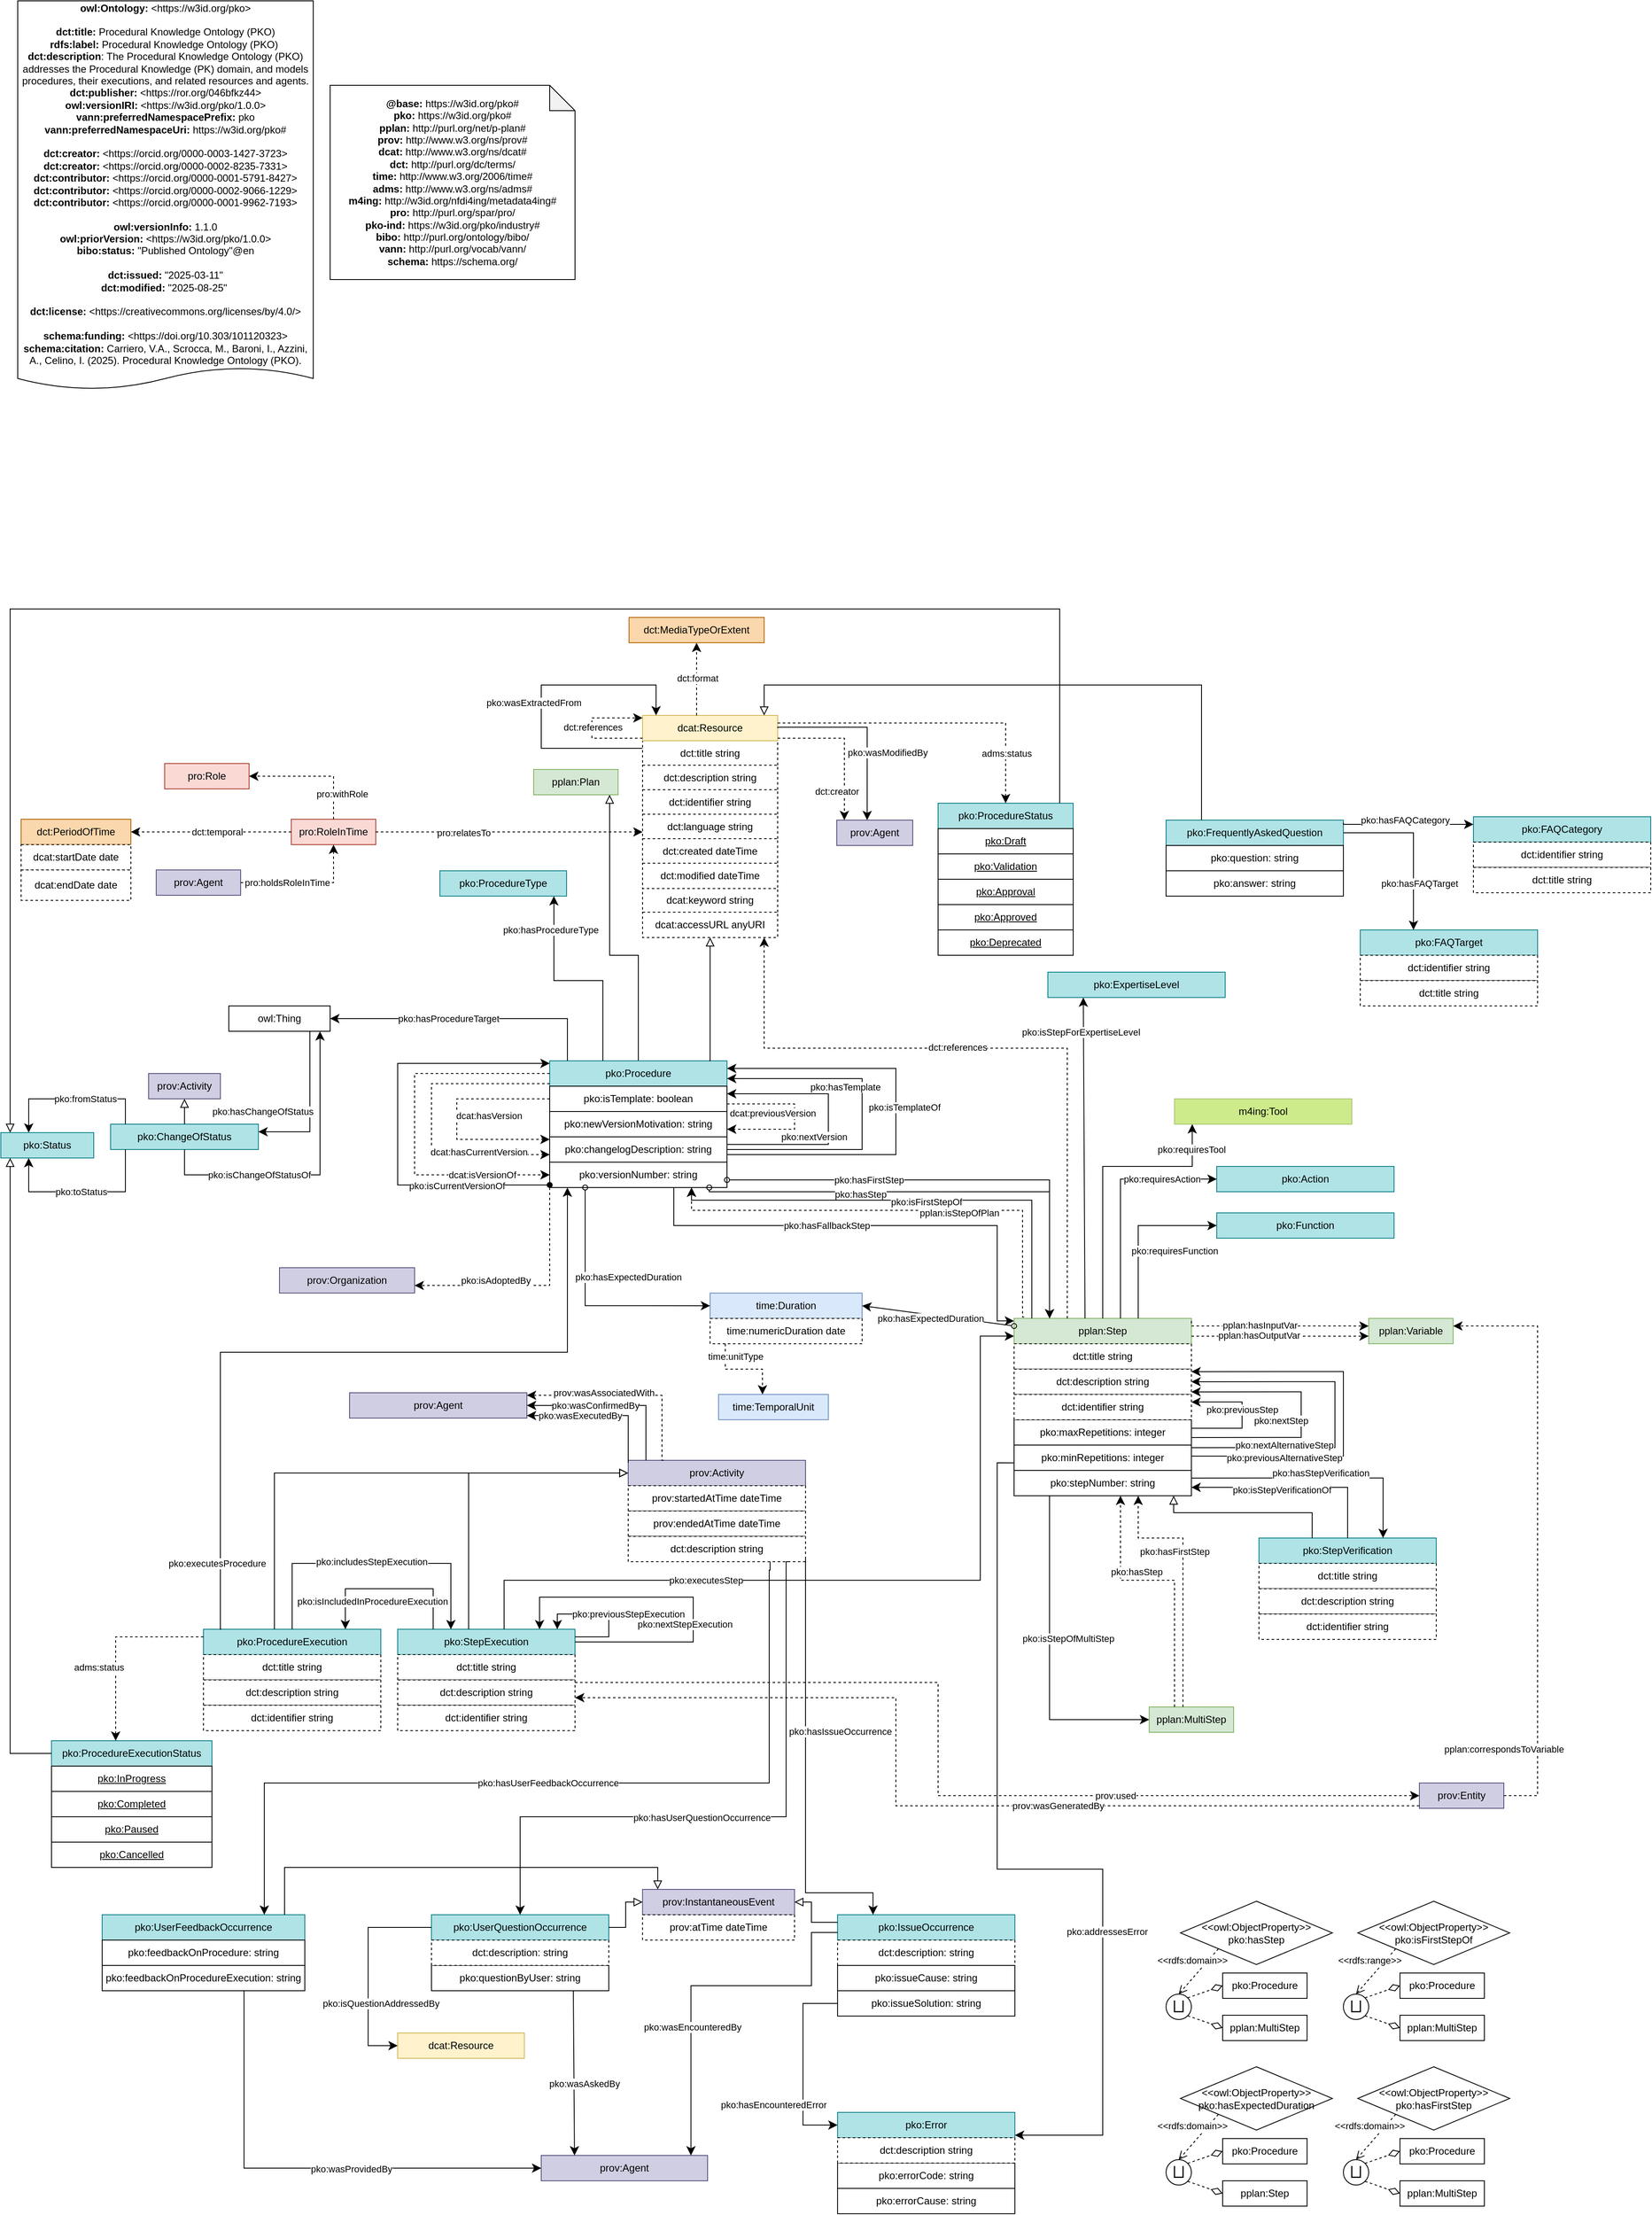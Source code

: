 <mxfile version="23.0.2" type="device" pages="3">
  <diagram name="pko" id="m8YNppsp5nKSXWjHvn1q">
    <mxGraphModel dx="2049" dy="2343" grid="1" gridSize="10" guides="1" tooltips="1" connect="1" arrows="1" fold="1" page="1" pageScale="1" pageWidth="850" pageHeight="1100" math="0" shadow="0">
      <root>
        <mxCell id="0" />
        <mxCell id="1" parent="0" />
        <mxCell id="9d43khAp4z9KavK-o5Pn-1" value="dct:title string" style="rounded=0;whiteSpace=wrap;html=1;snapToPoint=1;points=[[0.1,0],[0.2,0],[0.3,0],[0.4,0],[0.5,0],[0.6,0],[0.7,0],[0.8,0],[0.9,0],[0,0.1],[0,0.3],[0,0.5],[0,0.7],[0,0.9],[0.1,1],[0.2,1],[0.3,1],[0.4,1],[0.5,1],[0.6,1],[0.7,1],[0.8,1],[0.9,1],[1,0.1],[1,0.3],[1,0.5],[1,0.7],[1,0.9]];dashed=1;" parent="1" vertex="1">
          <mxGeometry x="770" y="-134" width="160" height="30" as="geometry" />
        </mxCell>
        <mxCell id="9d43khAp4z9KavK-o5Pn-2" value="" style="endArrow=classic;html=1;exitX=0;exitY=0.9;exitDx=0;exitDy=0;endSize=8;arcSize=0;rounded=0;edgeStyle=orthogonalEdgeStyle;entryX=0;entryY=0.1;entryDx=0;entryDy=0;" parent="1" source="9d43khAp4z9KavK-o5Pn-52" target="9d43khAp4z9KavK-o5Pn-8" edge="1">
          <mxGeometry width="50" height="50" relative="1" as="geometry">
            <mxPoint x="660" y="410" as="sourcePoint" />
            <mxPoint x="410" y="240" as="targetPoint" />
            <Array as="points">
              <mxPoint x="480" y="392" />
              <mxPoint x="480" y="248" />
            </Array>
          </mxGeometry>
        </mxCell>
        <mxCell id="9d43khAp4z9KavK-o5Pn-3" value="&lt;div&gt;pko:isCurrentVersionOf&lt;/div&gt;" style="edgeLabel;html=1;align=center;verticalAlign=middle;resizable=0;points=[];" parent="9d43khAp4z9KavK-o5Pn-2" vertex="1" connectable="0">
          <mxGeometry x="-0.191" y="-1" relative="1" as="geometry">
            <mxPoint x="69" y="25" as="offset" />
          </mxGeometry>
        </mxCell>
        <mxCell id="9d43khAp4z9KavK-o5Pn-4" value="&lt;div&gt;&lt;b&gt;@base:&lt;/b&gt; https://w3id.org/pko#&lt;/div&gt;&lt;div&gt;&lt;b style=&quot;border-color: var(--border-color);&quot;&gt;pko:&lt;/b&gt;&amp;nbsp;https://w3id.org/pko#&lt;br&gt;&lt;/div&gt;&lt;div&gt;&lt;b&gt;pplan:&lt;/b&gt; http://purl.org/net/p-plan#&lt;br&gt;&lt;/div&gt;&lt;div&gt;&lt;b&gt;prov:&lt;/b&gt; http://www.w3.org/ns/prov#&lt;br&gt;&lt;/div&gt;&lt;div&gt;&lt;b&gt;dcat:&lt;/b&gt;&amp;nbsp;http://www.w3.org/ns/dcat#&lt;/div&gt;&lt;div&gt;&lt;b&gt;dct:&amp;nbsp;&lt;/b&gt;http://purl.org/dc/terms/&lt;/div&gt;&lt;div&gt;&lt;b&gt;time:&lt;/b&gt;&amp;nbsp;http://www.w3.org/2006/time#&lt;/div&gt;&lt;div&gt;&lt;b style=&quot;border-color: var(--border-color);&quot;&gt;adms:&lt;/b&gt;&amp;nbsp;http://www.w3.org/ns/adms#&lt;br&gt;&lt;/div&gt;&lt;div&gt;&lt;b style=&quot;border-color: var(--border-color);&quot;&gt;m4ing:&lt;/b&gt;&amp;nbsp;http://w3id.org/nfdi4ing/metadata4ing#&lt;br&gt;&lt;/div&gt;&lt;div&gt;&lt;b style=&quot;border-color: var(--border-color);&quot;&gt;pro:&lt;/b&gt;&amp;nbsp;http://purl.org/spar/pro/&lt;/div&gt;&lt;div&gt;&lt;b&gt;pko-ind:&lt;/b&gt; https://w3id.org/pko/industry#&lt;/div&gt;&lt;div&gt;&lt;b style=&quot;border-color: var(--border-color);&quot;&gt;bibo:&lt;/b&gt;&amp;nbsp;http://purl.org/ontology/bibo/&lt;br&gt;&lt;/div&gt;&lt;div&gt;&lt;b&gt;vann:&lt;/b&gt;&amp;nbsp;http://purl.org/vocab/vann/&lt;/div&gt;&lt;div&gt;&lt;b style=&quot;border-color: var(--border-color);&quot;&gt;schema:&amp;nbsp;&lt;/b&gt;https://schema.org/&lt;br&gt;&lt;/div&gt;" style="shape=note;whiteSpace=wrap;html=1;backgroundOutline=1;darkOpacity=0.05;" parent="1" vertex="1">
          <mxGeometry x="400" y="-910" width="290" height="230" as="geometry" />
        </mxCell>
        <mxCell id="9d43khAp4z9KavK-o5Pn-5" value="&lt;div&gt;&lt;b&gt;owl:Ontology: &lt;/b&gt;&amp;lt;https://w3id.org/pko&amp;gt;&lt;/div&gt;&lt;div&gt;&lt;b&gt;&lt;br&gt;&lt;/b&gt;&lt;/div&gt;&lt;div&gt;&lt;b style=&quot;border-color: var(--border-color);&quot;&gt;dct:title:&lt;/b&gt;&amp;nbsp;Procedural Knowledge Ontology (PKO)&lt;br&gt;&lt;/div&gt;&lt;div&gt;&lt;b&gt;rdfs:label: &lt;/b&gt;Procedural Knowledge Ontology (PKO)&amp;nbsp;&lt;/div&gt;&lt;b style=&quot;border-color: var(--border-color);&quot;&gt;dct:description&lt;/b&gt;: The Procedural Knowledge Ontology (PKO) addresses the Procedural Knowledge (PK) domain, and models procedures, their executions, and related resources and agents.&lt;div&gt;&lt;b&gt;dct:publisher:&lt;/b&gt;&amp;nbsp;&amp;lt;https://ror.org/046bfkz44&amp;gt;&lt;br&gt;&lt;/div&gt;&lt;div&gt;&lt;b&gt;owl:versionIRI:&lt;/b&gt; &amp;lt;https://w3id.org/pko/1.0.0&amp;gt;&lt;br&gt;&lt;/div&gt;&lt;div&gt;&lt;div style=&quot;border-color: var(--border-color);&quot;&gt;&lt;b style=&quot;border-color: var(--border-color);&quot;&gt;vann:preferredNamespacePrefix:&lt;/b&gt;&amp;nbsp;pko&lt;/div&gt;&lt;/div&gt;&lt;div&gt;&lt;div style=&quot;border-color: var(--border-color);&quot;&gt;&lt;b style=&quot;border-color: var(--border-color);&quot;&gt;vann:preferredNamespaceUri:&lt;/b&gt;&amp;nbsp;https://w3id.org/pko#&lt;/div&gt;&lt;/div&gt;&lt;div style=&quot;border-color: var(--border-color);&quot;&gt;&lt;br&gt;&lt;/div&gt;&lt;b style=&quot;border-color: var(--border-color);&quot;&gt;dct:creator:&lt;/b&gt;&amp;nbsp;&amp;lt;https://orcid.org/0000-0003-1427-3723&amp;gt;&lt;br&gt;&lt;b style=&quot;border-color: var(--border-color);&quot;&gt;dct:creator:&lt;/b&gt;&amp;nbsp;&amp;lt;https://orcid.org/0000-0002-8235-7331&amp;gt;&lt;br&gt;&lt;b style=&quot;border-color: var(--border-color);&quot;&gt;dct:contributor:&lt;/b&gt;&amp;nbsp;&amp;lt;https://orcid.org/0000-0001-5791-8427&amp;gt;&lt;br&gt;&lt;b style=&quot;border-color: var(--border-color);&quot;&gt;dct:contributor:&lt;/b&gt;&amp;nbsp;&amp;lt;https://orcid.org/0000-0002-9066-1229&amp;gt;&lt;br&gt;&lt;b style=&quot;border-color: var(--border-color);&quot;&gt;dct:contributor:&lt;/b&gt;&amp;nbsp;&amp;lt;https://orcid.org/0000-0001-9962-7193&amp;gt;&lt;div&gt;&lt;b&gt;&lt;br&gt;&lt;/b&gt;&lt;/div&gt;&lt;div&gt;&lt;b&gt;owl:versionInfo:&lt;/b&gt;&amp;nbsp;1.1.0&lt;/div&gt;&lt;div&gt;&lt;b style=&quot;border-color: var(--border-color);&quot;&gt;owl:priorVersion:&amp;nbsp;&lt;/b&gt;&amp;lt;https://w3id.org/pko/1.0.0&amp;gt;&lt;br&gt;&lt;/div&gt;&lt;div&gt;&lt;b style=&quot;border-color: var(--border-color);&quot;&gt;bibo:status:&lt;/b&gt;&amp;nbsp;&quot;Published Ontology&quot;@en&lt;br&gt;&lt;/div&gt;&lt;div&gt;&lt;br&gt;&lt;/div&gt;&lt;div&gt;&lt;b&gt;dct:issued:&amp;nbsp;&lt;/b&gt;&quot;2025-03-11&quot;&lt;/div&gt;&lt;div&gt;&lt;b&gt;dct:modified: &lt;/b&gt;&quot;2025-08-25&quot;&lt;b&gt;&amp;nbsp;&lt;/b&gt;&lt;/div&gt;&lt;div&gt;&lt;br&gt;&lt;/div&gt;&lt;div&gt;&lt;div style=&quot;border-color: var(--border-color);&quot;&gt;&lt;b style=&quot;border-color: var(--border-color);&quot;&gt;dct:license: &lt;/b&gt;&lt;span style=&quot;border-color: var(--border-color);&quot;&gt;&amp;lt;&lt;/span&gt;https://creativecommons.org/licenses/by/4.0/&amp;gt;&lt;/div&gt;&lt;/div&gt;&lt;div style=&quot;border-color: var(--border-color);&quot;&gt;&lt;br&gt;&lt;/div&gt;&lt;div style=&quot;border-color: var(--border-color);&quot;&gt;&lt;b&gt;schema:funding:&amp;nbsp;&lt;/b&gt;&amp;lt;https://doi.org/10.303/101120323&amp;gt;&lt;/div&gt;&lt;b style=&quot;border-color: var(--border-color);&quot;&gt;schema:citation&lt;/b&gt;&lt;b&gt;:&lt;/b&gt; Carriero, V.A., Scrocca, M., Baroni, I., Azzini, A., Celino, I. (2025). Procedural Knowledge Ontology (PKO).&lt;div&gt;&lt;/div&gt;" style="shape=document;whiteSpace=wrap;html=1;boundedLbl=1;labelBackgroundColor=#ffffff;strokeColor=#000000;fontSize=12;fontColor=#000000;size=0.056;spacing=4;" parent="1" vertex="1">
          <mxGeometry x="30" y="-1010" width="350" height="460" as="geometry" />
        </mxCell>
        <mxCell id="9d43khAp4z9KavK-o5Pn-6" value="" style="endArrow=block;html=1;fontColor=#000099;exitX=0.5;exitY=0;exitDx=0;exitDy=0;endFill=0;entryX=0.9;entryY=1;entryDx=0;entryDy=0;endSize=8;arcSize=0;rounded=0;edgeStyle=orthogonalEdgeStyle;" parent="1" source="9d43khAp4z9KavK-o5Pn-8" target="9d43khAp4z9KavK-o5Pn-7" edge="1">
          <mxGeometry width="50" height="50" relative="1" as="geometry">
            <mxPoint x="750.03" y="260" as="sourcePoint" />
            <mxPoint x="690.03" y="130" as="targetPoint" />
            <Array as="points">
              <mxPoint x="765" y="120" />
              <mxPoint x="731" y="120" />
            </Array>
          </mxGeometry>
        </mxCell>
        <mxCell id="9d43khAp4z9KavK-o5Pn-7" value="pplan:Plan" style="rounded=0;whiteSpace=wrap;html=1;snapToPoint=1;points=[[0.1,0],[0.2,0],[0.3,0],[0.4,0],[0.5,0],[0.6,0],[0.7,0],[0.8,0],[0.9,0],[0,0.1],[0,0.3],[0,0.5],[0,0.7],[0,0.9],[0.1,1],[0.2,1],[0.3,1],[0.4,1],[0.5,1],[0.6,1],[0.7,1],[0.8,1],[0.9,1],[1,0.1],[1,0.3],[1,0.5],[1,0.7],[1,0.9]];fillColor=#d5e8d4;strokeColor=#82b366;" parent="1" vertex="1">
          <mxGeometry x="641" y="-100" width="100" height="30" as="geometry" />
        </mxCell>
        <mxCell id="9d43khAp4z9KavK-o5Pn-8" value="pko:Procedure" style="rounded=0;whiteSpace=wrap;html=1;snapToPoint=1;points=[[0.1,0],[0.2,0],[0.3,0],[0.4,0],[0.5,0],[0.6,0],[0.7,0],[0.8,0],[0.9,0],[0,0.1],[0,0.3],[0,0.5],[0,0.7],[0,0.9],[0.1,1],[0.2,1],[0.3,1],[0.4,1],[0.5,1],[0.6,1],[0.7,1],[0.8,1],[0.9,1],[1,0.1],[1,0.3],[1,0.5],[1,0.7],[1,0.9]];fillColor=#b0e3e6;strokeColor=#0e8088;" parent="1" vertex="1">
          <mxGeometry x="660" y="245" width="210" height="30" as="geometry" />
        </mxCell>
        <mxCell id="9d43khAp4z9KavK-o5Pn-9" value="dcat:Resource" style="rounded=0;whiteSpace=wrap;html=1;snapToPoint=1;points=[[0.1,0],[0.2,0],[0.3,0],[0.4,0],[0.5,0],[0.6,0],[0.7,0],[0.8,0],[0.9,0],[0,0.1],[0,0.3],[0,0.5],[0,0.7],[0,0.9],[0.1,1],[0.2,1],[0.3,1],[0.4,1],[0.5,1],[0.6,1],[0.7,1],[0.8,1],[0.9,1],[1,0.1],[1,0.3],[1,0.5],[1,0.7],[1,0.9]];fillColor=#fff2cc;strokeColor=#d6b656;" parent="1" vertex="1">
          <mxGeometry x="770" y="-164" width="160" height="30" as="geometry" />
        </mxCell>
        <mxCell id="9d43khAp4z9KavK-o5Pn-10" value="" style="endArrow=block;html=1;fontColor=#000099;exitX=0.9;exitY=0;exitDx=0;exitDy=0;endFill=0;endSize=8;arcSize=0;rounded=0;edgeStyle=orthogonalEdgeStyle;entryX=0.5;entryY=1;entryDx=0;entryDy=0;" parent="1" source="9d43khAp4z9KavK-o5Pn-8" target="9d43khAp4z9KavK-o5Pn-119" edge="1">
          <mxGeometry width="50" height="50" relative="1" as="geometry">
            <mxPoint x="760" y="255" as="sourcePoint" />
            <mxPoint x="930" y="180" as="targetPoint" />
            <Array as="points">
              <mxPoint x="850" y="245" />
            </Array>
          </mxGeometry>
        </mxCell>
        <mxCell id="9d43khAp4z9KavK-o5Pn-11" value="" style="endArrow=classic;html=1;exitX=0;exitY=0.7;exitDx=0;exitDy=0;entryX=0;entryY=0.1;entryDx=0;entryDy=0;endSize=8;arcSize=0;rounded=0;dashed=1;edgeStyle=orthogonalEdgeStyle;" parent="1" source="9d43khAp4z9KavK-o5Pn-49" target="9d43khAp4z9KavK-o5Pn-51" edge="1">
          <mxGeometry width="50" height="50" relative="1" as="geometry">
            <mxPoint x="425" y="240" as="sourcePoint" />
            <mxPoint x="382" y="270" as="targetPoint" />
            <Array as="points">
              <mxPoint x="660" y="290" />
              <mxPoint x="550" y="290" />
              <mxPoint x="550" y="338" />
            </Array>
          </mxGeometry>
        </mxCell>
        <mxCell id="9d43khAp4z9KavK-o5Pn-12" value="&lt;div&gt;dcat:hasVersion&lt;/div&gt;" style="edgeLabel;html=1;align=center;verticalAlign=middle;resizable=0;points=[];" parent="9d43khAp4z9KavK-o5Pn-11" vertex="1" connectable="0">
          <mxGeometry x="-0.191" y="-1" relative="1" as="geometry">
            <mxPoint x="33" y="21" as="offset" />
          </mxGeometry>
        </mxCell>
        <mxCell id="9d43khAp4z9KavK-o5Pn-13" value="" style="endArrow=classic;html=1;entryX=0;entryY=0.7;entryDx=0;entryDy=0;endSize=8;arcSize=0;rounded=0;dashed=1;edgeStyle=orthogonalEdgeStyle;exitX=0;exitY=0.9;exitDx=0;exitDy=0;" parent="1" source="9d43khAp4z9KavK-o5Pn-8" target="9d43khAp4z9KavK-o5Pn-51" edge="1">
          <mxGeometry width="50" height="50" relative="1" as="geometry">
            <mxPoint x="610" y="250" as="sourcePoint" />
            <mxPoint x="396" y="270" as="targetPoint" />
            <Array as="points">
              <mxPoint x="520" y="272" />
              <mxPoint x="520" y="356" />
            </Array>
          </mxGeometry>
        </mxCell>
        <mxCell id="9d43khAp4z9KavK-o5Pn-14" value="&lt;div&gt;dcat:hasCurrentVersion&lt;/div&gt;" style="edgeLabel;html=1;align=center;verticalAlign=middle;resizable=0;points=[];" parent="9d43khAp4z9KavK-o5Pn-13" vertex="1" connectable="0">
          <mxGeometry x="-0.191" y="-1" relative="1" as="geometry">
            <mxPoint x="57" y="74" as="offset" />
          </mxGeometry>
        </mxCell>
        <mxCell id="9d43khAp4z9KavK-o5Pn-18" value="" style="endArrow=classic;html=1;exitX=1;exitY=0.7;exitDx=0;exitDy=0;endSize=8;arcSize=0;rounded=0;dashed=1;edgeStyle=orthogonalEdgeStyle;entryX=1;entryY=0.7;entryDx=0;entryDy=0;" parent="1" source="9d43khAp4z9KavK-o5Pn-49" target="9d43khAp4z9KavK-o5Pn-50" edge="1">
          <mxGeometry width="50" height="50" relative="1" as="geometry">
            <mxPoint x="1134" y="355" as="sourcePoint" />
            <mxPoint x="1134" y="385" as="targetPoint" />
            <Array as="points">
              <mxPoint x="950" y="296" />
              <mxPoint x="950" y="326" />
            </Array>
          </mxGeometry>
        </mxCell>
        <mxCell id="9d43khAp4z9KavK-o5Pn-19" value="&lt;div&gt;dcat:previousVersion&lt;/div&gt;" style="edgeLabel;html=1;align=center;verticalAlign=middle;resizable=0;points=[];" parent="9d43khAp4z9KavK-o5Pn-18" vertex="1" connectable="0">
          <mxGeometry x="-0.191" y="-1" relative="1" as="geometry">
            <mxPoint x="-23" y="10" as="offset" />
          </mxGeometry>
        </mxCell>
        <mxCell id="9d43khAp4z9KavK-o5Pn-20" value="" style="endArrow=classic;html=1;exitX=1;exitY=0.3;exitDx=0;exitDy=0;endSize=8;arcSize=0;rounded=0;edgeStyle=orthogonalEdgeStyle;entryX=1;entryY=0.3;entryDx=0;entryDy=0;" parent="1" source="9d43khAp4z9KavK-o5Pn-51" target="9d43khAp4z9KavK-o5Pn-49" edge="1">
          <mxGeometry width="50" height="50" relative="1" as="geometry">
            <mxPoint x="1120" y="385" as="sourcePoint" />
            <mxPoint x="1120" y="355" as="targetPoint" />
            <Array as="points">
              <mxPoint x="990" y="344" />
              <mxPoint x="990" y="284" />
            </Array>
          </mxGeometry>
        </mxCell>
        <mxCell id="9d43khAp4z9KavK-o5Pn-21" value="&lt;div&gt;pko:nextVersion&lt;/div&gt;" style="edgeLabel;html=1;align=center;verticalAlign=middle;resizable=0;points=[];" parent="9d43khAp4z9KavK-o5Pn-20" vertex="1" connectable="0">
          <mxGeometry x="-0.191" y="-1" relative="1" as="geometry">
            <mxPoint x="-18" y="-8" as="offset" />
          </mxGeometry>
        </mxCell>
        <mxCell id="9d43khAp4z9KavK-o5Pn-22" value="pplan:Step" style="rounded=0;whiteSpace=wrap;html=1;snapToPoint=1;points=[[0.1,0],[0.2,0],[0.3,0],[0.4,0],[0.5,0],[0.6,0],[0.7,0],[0.8,0],[0.9,0],[0,0.1],[0,0.3],[0,0.5],[0,0.7],[0,0.9],[0.1,1],[0.2,1],[0.3,1],[0.4,1],[0.5,1],[0.6,1],[0.7,1],[0.8,1],[0.9,1],[1,0.1],[1,0.3],[1,0.5],[1,0.7],[1,0.9]];fillColor=#d5e8d4;strokeColor=#82b366;" parent="1" vertex="1">
          <mxGeometry x="1210" y="549.94" width="210" height="30" as="geometry" />
        </mxCell>
        <mxCell id="9d43khAp4z9KavK-o5Pn-25" value="pplan:MultiStep" style="rounded=0;whiteSpace=wrap;html=1;snapToPoint=1;points=[[0.1,0],[0.2,0],[0.3,0],[0.4,0],[0.5,0],[0.6,0],[0.7,0],[0.8,0],[0.9,0],[0,0.1],[0,0.3],[0,0.5],[0,0.7],[0,0.9],[0.1,1],[0.2,1],[0.3,1],[0.4,1],[0.5,1],[0.6,1],[0.7,1],[0.8,1],[0.9,1],[1,0.1],[1,0.3],[1,0.5],[1,0.7],[1,0.9]];fillColor=#d5e8d4;strokeColor=#82b366;" parent="1" vertex="1">
          <mxGeometry x="1370" y="1010" width="100" height="30" as="geometry" />
        </mxCell>
        <mxCell id="9d43khAp4z9KavK-o5Pn-26" value="" style="endArrow=classic;html=1;exitX=0.3;exitY=0;exitDx=0;exitDy=0;endSize=8;arcSize=0;rounded=0;dashed=1;entryX=0.6;entryY=1;entryDx=0;entryDy=0;edgeStyle=orthogonalEdgeStyle;" parent="1" source="9d43khAp4z9KavK-o5Pn-25" target="L0IWrYRe1VUCox_zoRnf-1" edge="1">
          <mxGeometry width="50" height="50" relative="1" as="geometry">
            <mxPoint x="1148" y="444.94" as="sourcePoint" />
            <mxPoint x="1336" y="759.94" as="targetPoint" />
            <Array as="points">
              <mxPoint x="1400" y="860" />
              <mxPoint x="1336" y="860" />
            </Array>
          </mxGeometry>
        </mxCell>
        <mxCell id="9d43khAp4z9KavK-o5Pn-27" value="&lt;div&gt;pko:hasStep&lt;/div&gt;" style="edgeLabel;html=1;align=center;verticalAlign=middle;resizable=0;points=[];" parent="9d43khAp4z9KavK-o5Pn-26" vertex="1" connectable="0">
          <mxGeometry x="-0.191" y="-1" relative="1" as="geometry">
            <mxPoint x="-46" y="-33" as="offset" />
          </mxGeometry>
        </mxCell>
        <mxCell id="9d43khAp4z9KavK-o5Pn-30" value="" style="endArrow=classic;html=1;exitX=0.4;exitY=0;exitDx=0;exitDy=0;endSize=8;arcSize=0;rounded=0;dashed=1;entryX=0.7;entryY=1;entryDx=0;entryDy=0;edgeStyle=orthogonalEdgeStyle;" parent="1" source="9d43khAp4z9KavK-o5Pn-25" target="L0IWrYRe1VUCox_zoRnf-1" edge="1">
          <mxGeometry width="50" height="50" relative="1" as="geometry">
            <mxPoint x="1328" y="664.94" as="sourcePoint" />
            <mxPoint x="1357" y="759.94" as="targetPoint" />
            <Array as="points">
              <mxPoint x="1410" y="810" />
              <mxPoint x="1357" y="810" />
            </Array>
          </mxGeometry>
        </mxCell>
        <mxCell id="9d43khAp4z9KavK-o5Pn-31" value="&lt;div&gt;pko:hasFirstStep&lt;/div&gt;" style="edgeLabel;html=1;align=center;verticalAlign=middle;resizable=0;points=[];" parent="9d43khAp4z9KavK-o5Pn-30" vertex="1" connectable="0">
          <mxGeometry x="-0.191" y="-1" relative="1" as="geometry">
            <mxPoint x="-11" y="-62" as="offset" />
          </mxGeometry>
        </mxCell>
        <mxCell id="9d43khAp4z9KavK-o5Pn-32" value="" style="endArrow=classic;html=1;exitX=1;exitY=0.1;exitDx=0;exitDy=0;endSize=8;arcSize=0;rounded=0;edgeStyle=orthogonalEdgeStyle;entryX=1;entryY=0.5;entryDx=0;entryDy=0;" parent="1" source="9d43khAp4z9KavK-o5Pn-54" target="9d43khAp4z9KavK-o5Pn-56" edge="1">
          <mxGeometry width="50" height="50" relative="1" as="geometry">
            <mxPoint x="1298.03" y="584.91" as="sourcePoint" />
            <mxPoint x="1298" y="549.94" as="targetPoint" />
            <Array as="points">
              <mxPoint x="1590" y="703" />
              <mxPoint x="1590" y="625" />
            </Array>
          </mxGeometry>
        </mxCell>
        <mxCell id="9d43khAp4z9KavK-o5Pn-33" value="&lt;div&gt;pko:nextAlternativeStep&lt;/div&gt;" style="edgeLabel;html=1;align=center;verticalAlign=middle;resizable=0;points=[];" parent="9d43khAp4z9KavK-o5Pn-32" vertex="1" connectable="0">
          <mxGeometry x="-0.191" y="-1" relative="1" as="geometry">
            <mxPoint x="-59" y="-4" as="offset" />
          </mxGeometry>
        </mxCell>
        <mxCell id="9d43khAp4z9KavK-o5Pn-34" value="" style="endArrow=classic;html=1;exitX=1;exitY=0.7;exitDx=0;exitDy=0;endSize=8;arcSize=0;rounded=0;edgeStyle=orthogonalEdgeStyle;entryX=1;entryY=0.9;entryDx=0;entryDy=0;" parent="1" source="9d43khAp4z9KavK-o5Pn-53" target="9d43khAp4z9KavK-o5Pn-56" edge="1">
          <mxGeometry width="50" height="50" relative="1" as="geometry">
            <mxPoint x="1308" y="589.94" as="sourcePoint" />
            <mxPoint x="1298" y="549.94" as="targetPoint" />
            <Array as="points">
              <mxPoint x="1550" y="691" />
              <mxPoint x="1550" y="637" />
            </Array>
          </mxGeometry>
        </mxCell>
        <mxCell id="9d43khAp4z9KavK-o5Pn-35" value="&lt;div&gt;pko:nextStep&lt;/div&gt;" style="edgeLabel;html=1;align=center;verticalAlign=middle;resizable=0;points=[];" parent="9d43khAp4z9KavK-o5Pn-34" vertex="1" connectable="0">
          <mxGeometry x="-0.191" y="-1" relative="1" as="geometry">
            <mxPoint x="-21" y="-21" as="offset" />
          </mxGeometry>
        </mxCell>
        <mxCell id="9d43khAp4z9KavK-o5Pn-36" value="" style="endArrow=classic;html=1;exitX=1;exitY=0.3;exitDx=0;exitDy=0;endSize=8;arcSize=0;rounded=0;edgeStyle=orthogonalEdgeStyle;entryX=1;entryY=0.3;entryDx=0;entryDy=0;" parent="1" source="9d43khAp4z9KavK-o5Pn-53" target="9d43khAp4z9KavK-o5Pn-57" edge="1">
          <mxGeometry width="50" height="50" relative="1" as="geometry">
            <mxPoint x="1368" y="504.94" as="sourcePoint" />
            <mxPoint x="1338" y="620" as="targetPoint" />
            <Array as="points">
              <mxPoint x="1420" y="680" />
              <mxPoint x="1480" y="680" />
              <mxPoint x="1480" y="649" />
            </Array>
          </mxGeometry>
        </mxCell>
        <mxCell id="9d43khAp4z9KavK-o5Pn-37" value="&lt;div&gt;pko:previousStep&lt;/div&gt;" style="edgeLabel;html=1;align=center;verticalAlign=middle;resizable=0;points=[];" parent="9d43khAp4z9KavK-o5Pn-36" vertex="1" connectable="0">
          <mxGeometry x="-0.191" y="-1" relative="1" as="geometry">
            <mxPoint x="-1" y="-22" as="offset" />
          </mxGeometry>
        </mxCell>
        <mxCell id="9d43khAp4z9KavK-o5Pn-38" value="" style="endArrow=classic;html=1;exitX=0.057;exitY=-0.056;exitDx=0;exitDy=0;endSize=8;arcSize=0;rounded=0;dashed=1;edgeStyle=orthogonalEdgeStyle;entryX=0.8;entryY=1;entryDx=0;entryDy=0;exitPerimeter=0;" parent="1" source="9d43khAp4z9KavK-o5Pn-22" target="9d43khAp4z9KavK-o5Pn-52" edge="1">
          <mxGeometry width="50" height="50" relative="1" as="geometry">
            <mxPoint x="1288" y="540" as="sourcePoint" />
            <mxPoint x="870" y="422" as="targetPoint" />
            <Array as="points">
              <mxPoint x="1220" y="548" />
              <mxPoint x="1220" y="422" />
              <mxPoint x="828" y="422" />
            </Array>
          </mxGeometry>
        </mxCell>
        <mxCell id="9d43khAp4z9KavK-o5Pn-39" value="&lt;div&gt;pplan:isStepOfPlan&lt;/div&gt;" style="edgeLabel;html=1;align=center;verticalAlign=middle;resizable=0;points=[];" parent="9d43khAp4z9KavK-o5Pn-38" vertex="1" connectable="0">
          <mxGeometry x="-0.191" y="-1" relative="1" as="geometry">
            <mxPoint x="18" y="4" as="offset" />
          </mxGeometry>
        </mxCell>
        <mxCell id="9d43khAp4z9KavK-o5Pn-40" value="pplan:Variable" style="rounded=0;whiteSpace=wrap;html=1;snapToPoint=1;points=[[0.1,0],[0.2,0],[0.3,0],[0.4,0],[0.5,0],[0.6,0],[0.7,0],[0.8,0],[0.9,0],[0,0.1],[0,0.3],[0,0.5],[0,0.7],[0,0.9],[0.1,1],[0.2,1],[0.3,1],[0.4,1],[0.5,1],[0.6,1],[0.7,1],[0.8,1],[0.9,1],[1,0.1],[1,0.3],[1,0.5],[1,0.7],[1,0.9]];fillColor=#d5e8d4;strokeColor=#82b366;" parent="1" vertex="1">
          <mxGeometry x="1630" y="549.94" width="100" height="30" as="geometry" />
        </mxCell>
        <mxCell id="9d43khAp4z9KavK-o5Pn-41" value="" style="endArrow=classic;html=1;exitX=1;exitY=0.7;exitDx=0;exitDy=0;endSize=8;arcSize=0;rounded=0;dashed=1;edgeStyle=orthogonalEdgeStyle;entryX=0;entryY=0.7;entryDx=0;entryDy=0;" parent="1" source="9d43khAp4z9KavK-o5Pn-22" target="9d43khAp4z9KavK-o5Pn-40" edge="1">
          <mxGeometry width="50" height="50" relative="1" as="geometry">
            <mxPoint x="1688" y="499.97" as="sourcePoint" />
            <mxPoint x="1688" y="469.97" as="targetPoint" />
          </mxGeometry>
        </mxCell>
        <mxCell id="9d43khAp4z9KavK-o5Pn-42" value="&lt;div&gt;pplan:hasOutputVar&lt;/div&gt;" style="edgeLabel;html=1;align=center;verticalAlign=middle;resizable=0;points=[];" parent="9d43khAp4z9KavK-o5Pn-41" vertex="1" connectable="0">
          <mxGeometry x="-0.191" y="-1" relative="1" as="geometry">
            <mxPoint x="-5" y="-2" as="offset" />
          </mxGeometry>
        </mxCell>
        <mxCell id="9d43khAp4z9KavK-o5Pn-43" value="" style="endArrow=classic;html=1;exitX=1;exitY=0.1;exitDx=0;exitDy=0;endSize=8;arcSize=0;rounded=0;dashed=1;edgeStyle=orthogonalEdgeStyle;entryX=0;entryY=0.3;entryDx=0;entryDy=0;" parent="1" source="9d43khAp4z9KavK-o5Pn-22" target="9d43khAp4z9KavK-o5Pn-40" edge="1">
          <mxGeometry width="50" height="50" relative="1" as="geometry">
            <mxPoint x="1258" y="535" as="sourcePoint" />
            <mxPoint x="1458" y="420" as="targetPoint" />
            <Array as="points">
              <mxPoint x="1420" y="559" />
            </Array>
          </mxGeometry>
        </mxCell>
        <mxCell id="9d43khAp4z9KavK-o5Pn-44" value="&lt;div&gt;pplan:hasInputVar&lt;/div&gt;" style="edgeLabel;html=1;align=center;verticalAlign=middle;resizable=0;points=[];" parent="9d43khAp4z9KavK-o5Pn-43" vertex="1" connectable="0">
          <mxGeometry x="-0.191" y="-1" relative="1" as="geometry">
            <mxPoint x="-1" y="-2" as="offset" />
          </mxGeometry>
        </mxCell>
        <mxCell id="9d43khAp4z9KavK-o5Pn-45" value="dct:description string" style="rounded=0;whiteSpace=wrap;html=1;snapToPoint=1;points=[[0.1,0],[0.2,0],[0.3,0],[0.4,0],[0.5,0],[0.6,0],[0.7,0],[0.8,0],[0.9,0],[0,0.1],[0,0.3],[0,0.5],[0,0.7],[0,0.9],[0.1,1],[0.2,1],[0.3,1],[0.4,1],[0.5,1],[0.6,1],[0.7,1],[0.8,1],[0.9,1],[1,0.1],[1,0.3],[1,0.5],[1,0.7],[1,0.9]];dashed=1;" parent="1" vertex="1">
          <mxGeometry x="770" y="-105" width="160" height="30" as="geometry" />
        </mxCell>
        <mxCell id="9d43khAp4z9KavK-o5Pn-46" value="dct:identifier string" style="rounded=0;whiteSpace=wrap;html=1;snapToPoint=1;points=[[0.1,0],[0.2,0],[0.3,0],[0.4,0],[0.5,0],[0.6,0],[0.7,0],[0.8,0],[0.9,0],[0,0.1],[0,0.3],[0,0.5],[0,0.7],[0,0.9],[0.1,1],[0.2,1],[0.3,1],[0.4,1],[0.5,1],[0.6,1],[0.7,1],[0.8,1],[0.9,1],[1,0.1],[1,0.3],[1,0.5],[1,0.7],[1,0.9]];dashed=1;" parent="1" vertex="1">
          <mxGeometry x="770" y="-76" width="160" height="30" as="geometry" />
        </mxCell>
        <mxCell id="9d43khAp4z9KavK-o5Pn-47" value="dct:language string" style="rounded=0;whiteSpace=wrap;html=1;snapToPoint=1;points=[[0.1,0],[0.2,0],[0.3,0],[0.4,0],[0.5,0],[0.6,0],[0.7,0],[0.8,0],[0.9,0],[0,0.1],[0,0.3],[0,0.5],[0,0.7],[0,0.9],[0.1,1],[0.2,1],[0.3,1],[0.4,1],[0.5,1],[0.6,1],[0.7,1],[0.8,1],[0.9,1],[1,0.1],[1,0.3],[1,0.5],[1,0.7],[1,0.9]];dashed=1;" parent="1" vertex="1">
          <mxGeometry x="770" y="-47" width="160" height="30" as="geometry" />
        </mxCell>
        <mxCell id="9d43khAp4z9KavK-o5Pn-48" value="dct:created dateTime" style="rounded=0;whiteSpace=wrap;html=1;snapToPoint=1;points=[[0.1,0],[0.2,0],[0.3,0],[0.4,0],[0.5,0],[0.6,0],[0.7,0],[0.8,0],[0.9,0],[0,0.1],[0,0.3],[0,0.5],[0,0.7],[0,0.9],[0.1,1],[0.2,1],[0.3,1],[0.4,1],[0.5,1],[0.6,1],[0.7,1],[0.8,1],[0.9,1],[1,0.1],[1,0.3],[1,0.5],[1,0.7],[1,0.9]];dashed=1;" parent="1" vertex="1">
          <mxGeometry x="769.95" y="-18" width="160" height="30" as="geometry" />
        </mxCell>
        <mxCell id="9d43khAp4z9KavK-o5Pn-49" value="pko:isTemplate: boolean" style="rounded=0;whiteSpace=wrap;html=1;snapToPoint=1;points=[[0.1,0],[0.2,0],[0.3,0],[0.4,0],[0.5,0],[0.6,0],[0.7,0],[0.8,0],[0.9,0],[0,0.1],[0,0.3],[0,0.5],[0,0.7],[0,0.9],[0.1,1],[0.2,1],[0.3,1],[0.4,1],[0.5,1],[0.6,1],[0.7,1],[0.8,1],[0.9,1],[1,0.1],[1,0.3],[1,0.5],[1,0.7],[1,0.9]];" parent="1" vertex="1">
          <mxGeometry x="660" y="275" width="210" height="30" as="geometry" />
        </mxCell>
        <mxCell id="9d43khAp4z9KavK-o5Pn-50" value="pko:newVersionMotivation: string" style="rounded=0;whiteSpace=wrap;html=1;snapToPoint=1;points=[[0.1,0],[0.2,0],[0.3,0],[0.4,0],[0.5,0],[0.6,0],[0.7,0],[0.8,0],[0.9,0],[0,0.1],[0,0.3],[0,0.5],[0,0.7],[0,0.9],[0.1,1],[0.2,1],[0.3,1],[0.4,1],[0.5,1],[0.6,1],[0.7,1],[0.8,1],[0.9,1],[1,0.1],[1,0.3],[1,0.5],[1,0.7],[1,0.9]];" parent="1" vertex="1">
          <mxGeometry x="660" y="305" width="210" height="30" as="geometry" />
        </mxCell>
        <mxCell id="9d43khAp4z9KavK-o5Pn-51" value="pko:changelogDescription: string" style="rounded=0;whiteSpace=wrap;html=1;snapToPoint=1;points=[[0.1,0],[0.2,0],[0.3,0],[0.4,0],[0.5,0],[0.6,0],[0.7,0],[0.8,0],[0.9,0],[0,0.1],[0,0.3],[0,0.5],[0,0.7],[0,0.9],[0.1,1],[0.2,1],[0.3,1],[0.4,1],[0.5,1],[0.6,1],[0.7,1],[0.8,1],[0.9,1],[1,0.1],[1,0.3],[1,0.5],[1,0.7],[1,0.9]];" parent="1" vertex="1">
          <mxGeometry x="660" y="335" width="210" height="30" as="geometry" />
        </mxCell>
        <mxCell id="9d43khAp4z9KavK-o5Pn-52" value="pko:versionNumber: string" style="rounded=0;whiteSpace=wrap;html=1;snapToPoint=1;points=[[0.1,0],[0.2,0],[0.3,0],[0.4,0],[0.5,0],[0.6,0],[0.7,0],[0.8,0],[0.9,0],[0,0.1],[0,0.3],[0,0.5],[0,0.7],[0,0.9],[0.1,1],[0.2,1],[0.3,1],[0.4,1],[0.5,1],[0.6,1],[0.7,1],[0.8,1],[0.9,1],[1,0.1],[1,0.3],[1,0.5],[1,0.7],[1,0.9]];fontColor=#000000;" parent="1" vertex="1">
          <mxGeometry x="660" y="365" width="210" height="30" as="geometry" />
        </mxCell>
        <mxCell id="9d43khAp4z9KavK-o5Pn-53" value="pko:maxRepetitions: integer" style="rounded=0;whiteSpace=wrap;html=1;snapToPoint=1;points=[[0.1,0],[0.2,0],[0.3,0],[0.4,0],[0.5,0],[0.6,0],[0.7,0],[0.8,0],[0.9,0],[0,0.1],[0,0.3],[0,0.5],[0,0.7],[0,0.9],[0.1,1],[0.2,1],[0.3,1],[0.4,1],[0.5,1],[0.6,1],[0.7,1],[0.8,1],[0.9,1],[1,0.1],[1,0.3],[1,0.5],[1,0.7],[1,0.9]];" parent="1" vertex="1">
          <mxGeometry x="1210" y="669.94" width="210" height="30" as="geometry" />
        </mxCell>
        <mxCell id="9d43khAp4z9KavK-o5Pn-54" value="pko:minRepetitions: integer" style="rounded=0;whiteSpace=wrap;html=1;snapToPoint=1;points=[[0.1,0],[0.2,0],[0.3,0],[0.4,0],[0.5,0],[0.6,0],[0.7,0],[0.8,0],[0.9,0],[0,0.1],[0,0.3],[0,0.5],[0,0.7],[0,0.9],[0.1,1],[0.2,1],[0.3,1],[0.4,1],[0.5,1],[0.6,1],[0.7,1],[0.8,1],[0.9,1],[1,0.1],[1,0.3],[1,0.5],[1,0.7],[1,0.9]];" parent="1" vertex="1">
          <mxGeometry x="1210" y="699.94" width="210" height="30" as="geometry" />
        </mxCell>
        <mxCell id="9d43khAp4z9KavK-o5Pn-55" value="dct:title string" style="rounded=0;whiteSpace=wrap;html=1;snapToPoint=1;points=[[0.1,0],[0.2,0],[0.3,0],[0.4,0],[0.5,0],[0.6,0],[0.7,0],[0.8,0],[0.9,0],[0,0.1],[0,0.3],[0,0.5],[0,0.7],[0,0.9],[0.1,1],[0.2,1],[0.3,1],[0.4,1],[0.5,1],[0.6,1],[0.7,1],[0.8,1],[0.9,1],[1,0.1],[1,0.3],[1,0.5],[1,0.7],[1,0.9]];dashed=1;" parent="1" vertex="1">
          <mxGeometry x="1210" y="580" width="210" height="30" as="geometry" />
        </mxCell>
        <mxCell id="9d43khAp4z9KavK-o5Pn-56" value="dct:description string" style="rounded=0;whiteSpace=wrap;html=1;snapToPoint=1;points=[[0.1,0],[0.2,0],[0.3,0],[0.4,0],[0.5,0],[0.6,0],[0.7,0],[0.8,0],[0.9,0],[0,0.1],[0,0.3],[0,0.5],[0,0.7],[0,0.9],[0.1,1],[0.2,1],[0.3,1],[0.4,1],[0.5,1],[0.6,1],[0.7,1],[0.8,1],[0.9,1],[1,0.1],[1,0.3],[1,0.5],[1,0.7],[1,0.9]];dashed=1;" parent="1" vertex="1">
          <mxGeometry x="1210" y="609.94" width="210" height="30" as="geometry" />
        </mxCell>
        <mxCell id="9d43khAp4z9KavK-o5Pn-57" value="dct:identifier string" style="rounded=0;whiteSpace=wrap;html=1;snapToPoint=1;points=[[0.1,0],[0.2,0],[0.3,0],[0.4,0],[0.5,0],[0.6,0],[0.7,0],[0.8,0],[0.9,0],[0,0.1],[0,0.3],[0,0.5],[0,0.7],[0,0.9],[0.1,1],[0.2,1],[0.3,1],[0.4,1],[0.5,1],[0.6,1],[0.7,1],[0.8,1],[0.9,1],[1,0.1],[1,0.3],[1,0.5],[1,0.7],[1,0.9]];dashed=1;" parent="1" vertex="1">
          <mxGeometry x="1210" y="639.94" width="210" height="30" as="geometry" />
        </mxCell>
        <mxCell id="9d43khAp4z9KavK-o5Pn-58" value="pko:StepVerification" style="rounded=0;whiteSpace=wrap;html=1;snapToPoint=1;points=[[0.1,0],[0.2,0],[0.3,0],[0.4,0],[0.5,0],[0.6,0],[0.7,0],[0.8,0],[0.9,0],[0,0.1],[0,0.3],[0,0.5],[0,0.7],[0,0.9],[0.1,1],[0.2,1],[0.3,1],[0.4,1],[0.5,1],[0.6,1],[0.7,1],[0.8,1],[0.9,1],[1,0.1],[1,0.3],[1,0.5],[1,0.7],[1,0.9]];fillColor=#b0e3e6;strokeColor=#0e8088;" parent="1" vertex="1">
          <mxGeometry x="1500" y="810" width="210" height="30" as="geometry" />
        </mxCell>
        <mxCell id="9d43khAp4z9KavK-o5Pn-59" value="dct:title string" style="rounded=0;whiteSpace=wrap;html=1;snapToPoint=1;points=[[0.1,0],[0.2,0],[0.3,0],[0.4,0],[0.5,0],[0.6,0],[0.7,0],[0.8,0],[0.9,0],[0,0.1],[0,0.3],[0,0.5],[0,0.7],[0,0.9],[0.1,1],[0.2,1],[0.3,1],[0.4,1],[0.5,1],[0.6,1],[0.7,1],[0.8,1],[0.9,1],[1,0.1],[1,0.3],[1,0.5],[1,0.7],[1,0.9]];dashed=1;" parent="1" vertex="1">
          <mxGeometry x="1500" y="840" width="210" height="30" as="geometry" />
        </mxCell>
        <mxCell id="9d43khAp4z9KavK-o5Pn-60" value="dct:description string" style="rounded=0;whiteSpace=wrap;html=1;snapToPoint=1;points=[[0.1,0],[0.2,0],[0.3,0],[0.4,0],[0.5,0],[0.6,0],[0.7,0],[0.8,0],[0.9,0],[0,0.1],[0,0.3],[0,0.5],[0,0.7],[0,0.9],[0.1,1],[0.2,1],[0.3,1],[0.4,1],[0.5,1],[0.6,1],[0.7,1],[0.8,1],[0.9,1],[1,0.1],[1,0.3],[1,0.5],[1,0.7],[1,0.9]];dashed=1;" parent="1" vertex="1">
          <mxGeometry x="1500" y="870" width="210" height="30" as="geometry" />
        </mxCell>
        <mxCell id="9d43khAp4z9KavK-o5Pn-61" value="dct:identifier string" style="rounded=0;whiteSpace=wrap;html=1;snapToPoint=1;points=[[0.1,0],[0.2,0],[0.3,0],[0.4,0],[0.5,0],[0.6,0],[0.7,0],[0.8,0],[0.9,0],[0,0.1],[0,0.3],[0,0.5],[0,0.7],[0,0.9],[0.1,1],[0.2,1],[0.3,1],[0.4,1],[0.5,1],[0.6,1],[0.7,1],[0.8,1],[0.9,1],[1,0.1],[1,0.3],[1,0.5],[1,0.7],[1,0.9]];dashed=1;" parent="1" vertex="1">
          <mxGeometry x="1500" y="900" width="210" height="30" as="geometry" />
        </mxCell>
        <mxCell id="9d43khAp4z9KavK-o5Pn-62" value="" style="endArrow=block;html=1;fontColor=#000099;endFill=0;entryX=0.9;entryY=1;entryDx=0;entryDy=0;endSize=8;arcSize=0;rounded=0;edgeStyle=orthogonalEdgeStyle;exitX=0.3;exitY=0;exitDx=0;exitDy=0;" parent="1" source="9d43khAp4z9KavK-o5Pn-58" target="L0IWrYRe1VUCox_zoRnf-1" edge="1">
          <mxGeometry width="50" height="50" relative="1" as="geometry">
            <mxPoint x="1557.75" y="810.0" as="sourcePoint" />
            <mxPoint x="1399.0" y="759.94" as="targetPoint" />
            <Array as="points">
              <mxPoint x="1563" y="780" />
              <mxPoint x="1399" y="780" />
            </Array>
          </mxGeometry>
        </mxCell>
        <mxCell id="9d43khAp4z9KavK-o5Pn-63" value="" style="endArrow=classic;html=1;exitX=1;exitY=0.3;exitDx=0;exitDy=0;endSize=8;arcSize=0;rounded=0;edgeStyle=orthogonalEdgeStyle;entryX=0.7;entryY=0;entryDx=0;entryDy=0;" parent="1" source="L0IWrYRe1VUCox_zoRnf-1" target="9d43khAp4z9KavK-o5Pn-58" edge="1">
          <mxGeometry width="50" height="50" relative="1" as="geometry">
            <mxPoint x="1420" y="732.94" as="sourcePoint" />
            <mxPoint x="1300" y="940" as="targetPoint" />
            <Array as="points">
              <mxPoint x="1647" y="739" />
            </Array>
          </mxGeometry>
        </mxCell>
        <mxCell id="9d43khAp4z9KavK-o5Pn-64" value="&lt;div&gt;pko:hasStepVerification&lt;/div&gt;" style="edgeLabel;html=1;align=center;verticalAlign=middle;resizable=0;points=[];" parent="9d43khAp4z9KavK-o5Pn-63" vertex="1" connectable="0">
          <mxGeometry x="-0.191" y="-1" relative="1" as="geometry">
            <mxPoint x="32" y="-7" as="offset" />
          </mxGeometry>
        </mxCell>
        <mxCell id="9d43khAp4z9KavK-o5Pn-65" value="" style="endArrow=classic;html=1;exitX=0.5;exitY=0;exitDx=0;exitDy=0;endSize=8;arcSize=0;rounded=0;edgeStyle=orthogonalEdgeStyle;entryX=1;entryY=0.7;entryDx=0;entryDy=0;" parent="1" source="9d43khAp4z9KavK-o5Pn-58" target="L0IWrYRe1VUCox_zoRnf-1" edge="1">
          <mxGeometry width="50" height="50" relative="1" as="geometry">
            <mxPoint x="1430" y="743" as="sourcePoint" />
            <mxPoint x="1420" y="744.94" as="targetPoint" />
            <Array as="points">
              <mxPoint x="1605" y="750" />
              <mxPoint x="1420" y="750" />
            </Array>
          </mxGeometry>
        </mxCell>
        <mxCell id="9d43khAp4z9KavK-o5Pn-66" value="&lt;div&gt;pko:isStepVerificationOf&lt;/div&gt;" style="edgeLabel;html=1;align=center;verticalAlign=middle;resizable=0;points=[];" parent="9d43khAp4z9KavK-o5Pn-65" vertex="1" connectable="0">
          <mxGeometry x="-0.191" y="-1" relative="1" as="geometry">
            <mxPoint x="-39" y="4" as="offset" />
          </mxGeometry>
        </mxCell>
        <mxCell id="9d43khAp4z9KavK-o5Pn-67" value="" style="endArrow=classic;html=1;endSize=8;arcSize=0;rounded=0;entryX=0;entryY=0.5;entryDx=0;entryDy=0;exitX=0.2;exitY=1;exitDx=0;exitDy=0;edgeStyle=orthogonalEdgeStyle;" parent="1" source="L0IWrYRe1VUCox_zoRnf-1" target="9d43khAp4z9KavK-o5Pn-25" edge="1">
          <mxGeometry width="50" height="50" relative="1" as="geometry">
            <mxPoint x="1315" y="759.94" as="sourcePoint" />
            <mxPoint x="1222" y="1050" as="targetPoint" />
            <Array as="points">
              <mxPoint x="1252" y="1025" />
            </Array>
          </mxGeometry>
        </mxCell>
        <mxCell id="9d43khAp4z9KavK-o5Pn-68" value="&lt;div&gt;pko:isStepOfMultiStep&lt;/div&gt;" style="edgeLabel;html=1;align=center;verticalAlign=middle;resizable=0;points=[];" parent="9d43khAp4z9KavK-o5Pn-67" vertex="1" connectable="0">
          <mxGeometry x="-0.191" y="-1" relative="1" as="geometry">
            <mxPoint x="23" y="14" as="offset" />
          </mxGeometry>
        </mxCell>
        <mxCell id="9d43khAp4z9KavK-o5Pn-69" value="" style="endArrow=classic;html=1;endSize=8;arcSize=0;rounded=0;exitX=0.7;exitY=1;exitDx=0;exitDy=0;edgeStyle=orthogonalEdgeStyle;entryX=0;entryY=0.1;entryDx=0;entryDy=0;" parent="1" source="9d43khAp4z9KavK-o5Pn-52" target="9d43khAp4z9KavK-o5Pn-22" edge="1">
          <mxGeometry width="50" height="50" relative="1" as="geometry">
            <mxPoint x="849.0" y="425" as="sourcePoint" />
            <mxPoint x="1219" y="550" as="targetPoint" />
            <Array as="points">
              <mxPoint x="807" y="440" />
              <mxPoint x="1190" y="440" />
              <mxPoint x="1190" y="553" />
            </Array>
          </mxGeometry>
        </mxCell>
        <mxCell id="9d43khAp4z9KavK-o5Pn-70" value="&lt;div&gt;pko:hasFallbackStep&lt;/div&gt;" style="edgeLabel;html=1;align=center;verticalAlign=middle;resizable=0;points=[];" parent="9d43khAp4z9KavK-o5Pn-69" vertex="1" connectable="0">
          <mxGeometry x="-0.191" y="-1" relative="1" as="geometry">
            <mxPoint x="-1" y="-1" as="offset" />
          </mxGeometry>
        </mxCell>
        <mxCell id="9d43khAp4z9KavK-o5Pn-71" value="" style="endArrow=classic;html=1;exitX=0.3;exitY=0;exitDx=0;exitDy=0;endSize=8;arcSize=0;rounded=0;edgeStyle=orthogonalEdgeStyle;entryX=0.9;entryY=1;entryDx=0;entryDy=0;" parent="1" source="9d43khAp4z9KavK-o5Pn-8" target="9d43khAp4z9KavK-o5Pn-73" edge="1">
          <mxGeometry width="50" height="50" relative="1" as="geometry">
            <mxPoint x="670" y="420" as="sourcePoint" />
            <mxPoint x="603" y="630" as="targetPoint" />
            <Array as="points">
              <mxPoint x="723" y="150" />
              <mxPoint x="665" y="150" />
            </Array>
          </mxGeometry>
        </mxCell>
        <mxCell id="9d43khAp4z9KavK-o5Pn-72" value="&lt;div&gt;pko:hasProcedureType&lt;/div&gt;" style="edgeLabel;html=1;align=center;verticalAlign=middle;resizable=0;points=[];" parent="9d43khAp4z9KavK-o5Pn-71" vertex="1" connectable="0">
          <mxGeometry x="-0.191" y="-1" relative="1" as="geometry">
            <mxPoint x="-55" y="-59" as="offset" />
          </mxGeometry>
        </mxCell>
        <mxCell id="9d43khAp4z9KavK-o5Pn-73" value="pko:ProcedureType" style="rounded=0;whiteSpace=wrap;html=1;snapToPoint=1;points=[[0.1,0],[0.2,0],[0.3,0],[0.4,0],[0.5,0],[0.6,0],[0.7,0],[0.8,0],[0.9,0],[0,0.1],[0,0.3],[0,0.5],[0,0.7],[0,0.9],[0.1,1],[0.2,1],[0.3,1],[0.4,1],[0.5,1],[0.6,1],[0.7,1],[0.8,1],[0.9,1],[1,0.1],[1,0.3],[1,0.5],[1,0.7],[1,0.9]];fillColor=#b0e3e6;strokeColor=#0e8088;" parent="1" vertex="1">
          <mxGeometry x="530" y="20" width="150" height="30" as="geometry" />
        </mxCell>
        <mxCell id="9d43khAp4z9KavK-o5Pn-74" value="prov:Activity" style="rounded=0;whiteSpace=wrap;html=1;snapToPoint=1;points=[[0.1,0],[0.2,0],[0.3,0],[0.4,0],[0.5,0],[0.6,0],[0.7,0],[0.8,0],[0.9,0],[0,0.1],[0,0.3],[0,0.5],[0,0.7],[0,0.9],[0.1,1],[0.2,1],[0.3,1],[0.4,1],[0.5,1],[0.6,1],[0.7,1],[0.8,1],[0.9,1],[1,0.1],[1,0.3],[1,0.5],[1,0.7],[1,0.9]];fillColor=#d0cee2;strokeColor=#56517e;" parent="1" vertex="1">
          <mxGeometry x="753" y="718" width="210" height="30" as="geometry" />
        </mxCell>
        <mxCell id="9d43khAp4z9KavK-o5Pn-75" value="prov:startedAtTime dateTime" style="rounded=0;whiteSpace=wrap;html=1;snapToPoint=1;points=[[0.1,0],[0.2,0],[0.3,0],[0.4,0],[0.5,0],[0.6,0],[0.7,0],[0.8,0],[0.9,0],[0,0.1],[0,0.3],[0,0.5],[0,0.7],[0,0.9],[0.1,1],[0.2,1],[0.3,1],[0.4,1],[0.5,1],[0.6,1],[0.7,1],[0.8,1],[0.9,1],[1,0.1],[1,0.3],[1,0.5],[1,0.7],[1,0.9]];dashed=1;" parent="1" vertex="1">
          <mxGeometry x="753" y="748" width="210" height="30" as="geometry" />
        </mxCell>
        <mxCell id="9d43khAp4z9KavK-o5Pn-76" value="prov:endedAtTime dateTime" style="rounded=0;whiteSpace=wrap;html=1;snapToPoint=1;points=[[0.1,0],[0.2,0],[0.3,0],[0.4,0],[0.5,0],[0.6,0],[0.7,0],[0.8,0],[0.9,0],[0,0.1],[0,0.3],[0,0.5],[0,0.7],[0,0.9],[0.1,1],[0.2,1],[0.3,1],[0.4,1],[0.5,1],[0.6,1],[0.7,1],[0.8,1],[0.9,1],[1,0.1],[1,0.3],[1,0.5],[1,0.7],[1,0.9]];dashed=1;" parent="1" vertex="1">
          <mxGeometry x="753" y="778" width="210" height="30" as="geometry" />
        </mxCell>
        <mxCell id="9d43khAp4z9KavK-o5Pn-77" value="prov:Agent" style="rounded=0;whiteSpace=wrap;html=1;snapToPoint=1;points=[[0.1,0],[0.2,0],[0.3,0],[0.4,0],[0.5,0],[0.6,0],[0.7,0],[0.8,0],[0.9,0],[0,0.1],[0,0.3],[0,0.5],[0,0.7],[0,0.9],[0.1,1],[0.2,1],[0.3,1],[0.4,1],[0.5,1],[0.6,1],[0.7,1],[0.8,1],[0.9,1],[1,0.1],[1,0.3],[1,0.5],[1,0.7],[1,0.9]];fillColor=#d0cee2;strokeColor=#56517e;" parent="1" vertex="1">
          <mxGeometry x="423" y="638" width="210" height="30" as="geometry" />
        </mxCell>
        <mxCell id="9d43khAp4z9KavK-o5Pn-78" value="" style="endArrow=classic;html=1;endSize=8;arcSize=0;rounded=0;exitX=0.1;exitY=0;exitDx=0;exitDy=0;edgeStyle=orthogonalEdgeStyle;entryX=1;entryY=0.5;entryDx=0;entryDy=0;" parent="1" source="9d43khAp4z9KavK-o5Pn-74" target="9d43khAp4z9KavK-o5Pn-77" edge="1">
          <mxGeometry width="50" height="50" relative="1" as="geometry">
            <mxPoint x="882" y="363" as="sourcePoint" />
            <mxPoint x="1243" y="491" as="targetPoint" />
            <Array as="points">
              <mxPoint x="774" y="653" />
            </Array>
          </mxGeometry>
        </mxCell>
        <mxCell id="9d43khAp4z9KavK-o5Pn-79" value="&lt;div&gt;pko:wasConfirmedBy&lt;/div&gt;" style="edgeLabel;html=1;align=center;verticalAlign=middle;resizable=0;points=[];" parent="9d43khAp4z9KavK-o5Pn-78" vertex="1" connectable="0">
          <mxGeometry x="-0.191" y="-1" relative="1" as="geometry">
            <mxPoint x="-42" y="1" as="offset" />
          </mxGeometry>
        </mxCell>
        <mxCell id="9d43khAp4z9KavK-o5Pn-80" value="" style="endArrow=classic;html=1;endSize=8;arcSize=0;rounded=0;exitX=0.2;exitY=0;exitDx=0;exitDy=0;edgeStyle=orthogonalEdgeStyle;entryX=1;entryY=0.1;entryDx=0;entryDy=0;dashed=1;" parent="1" source="9d43khAp4z9KavK-o5Pn-74" target="9d43khAp4z9KavK-o5Pn-77" edge="1">
          <mxGeometry width="50" height="50" relative="1" as="geometry">
            <mxPoint x="784" y="728" as="sourcePoint" />
            <mxPoint x="643" y="663" as="targetPoint" />
            <Array as="points">
              <mxPoint x="793" y="718" />
              <mxPoint x="793" y="641" />
            </Array>
          </mxGeometry>
        </mxCell>
        <mxCell id="9d43khAp4z9KavK-o5Pn-81" value="&lt;div&gt;prov:wasAssociatedWith&lt;/div&gt;" style="edgeLabel;html=1;align=center;verticalAlign=middle;resizable=0;points=[];" parent="9d43khAp4z9KavK-o5Pn-80" vertex="1" connectable="0">
          <mxGeometry x="-0.191" y="-1" relative="1" as="geometry">
            <mxPoint x="-52" y="-2" as="offset" />
          </mxGeometry>
        </mxCell>
        <mxCell id="9d43khAp4z9KavK-o5Pn-82" value="" style="endArrow=classic;html=1;endSize=8;arcSize=0;rounded=0;exitX=0;exitY=0.1;exitDx=0;exitDy=0;edgeStyle=orthogonalEdgeStyle;entryX=1;entryY=0.9;entryDx=0;entryDy=0;" parent="1" source="9d43khAp4z9KavK-o5Pn-74" target="9d43khAp4z9KavK-o5Pn-77" edge="1">
          <mxGeometry width="50" height="50" relative="1" as="geometry">
            <mxPoint x="784" y="728" as="sourcePoint" />
            <mxPoint x="643" y="663" as="targetPoint" />
            <Array as="points">
              <mxPoint x="753" y="665" />
            </Array>
          </mxGeometry>
        </mxCell>
        <mxCell id="9d43khAp4z9KavK-o5Pn-83" value="&lt;div&gt;pko:wasExecutedBy&lt;/div&gt;" style="edgeLabel;html=1;align=center;verticalAlign=middle;resizable=0;points=[];" parent="9d43khAp4z9KavK-o5Pn-82" vertex="1" connectable="0">
          <mxGeometry x="-0.191" y="-1" relative="1" as="geometry">
            <mxPoint x="-42" y="1" as="offset" />
          </mxGeometry>
        </mxCell>
        <mxCell id="9d43khAp4z9KavK-o5Pn-84" value="pko:ProcedureExecution" style="rounded=0;whiteSpace=wrap;html=1;snapToPoint=1;points=[[0.1,0],[0.2,0],[0.3,0],[0.4,0],[0.5,0],[0.6,0],[0.7,0],[0.8,0],[0.9,0],[0,0.1],[0,0.3],[0,0.5],[0,0.7],[0,0.9],[0.1,1],[0.2,1],[0.3,1],[0.4,1],[0.5,1],[0.6,1],[0.7,1],[0.8,1],[0.9,1],[1,0.1],[1,0.3],[1,0.5],[1,0.7],[1,0.9]];fillColor=#b0e3e6;strokeColor=#0e8088;" parent="1" vertex="1">
          <mxGeometry x="250" y="918" width="210" height="30" as="geometry" />
        </mxCell>
        <mxCell id="9d43khAp4z9KavK-o5Pn-85" value="pko:StepExecution" style="rounded=0;whiteSpace=wrap;html=1;snapToPoint=1;points=[[0.1,0],[0.2,0],[0.3,0],[0.4,0],[0.5,0],[0.6,0],[0.7,0],[0.8,0],[0.9,0],[0,0.1],[0,0.3],[0,0.5],[0,0.7],[0,0.9],[0.1,1],[0.2,1],[0.3,1],[0.4,1],[0.5,1],[0.6,1],[0.7,1],[0.8,1],[0.9,1],[1,0.1],[1,0.3],[1,0.5],[1,0.7],[1,0.9]];fillColor=#b0e3e6;strokeColor=#0e8088;" parent="1" vertex="1">
          <mxGeometry x="480" y="918" width="210" height="30" as="geometry" />
        </mxCell>
        <mxCell id="9d43khAp4z9KavK-o5Pn-86" value="" style="endArrow=block;html=1;fontColor=#000099;exitX=0.4;exitY=0;exitDx=0;exitDy=0;endFill=0;entryX=0;entryY=0.5;entryDx=0;entryDy=0;endSize=8;arcSize=0;rounded=0;edgeStyle=orthogonalEdgeStyle;" parent="1" source="9d43khAp4z9KavK-o5Pn-84" target="9d43khAp4z9KavK-o5Pn-74" edge="1">
          <mxGeometry width="50" height="50" relative="1" as="geometry">
            <mxPoint x="798" y="183" as="sourcePoint" />
            <mxPoint x="764" y="-152" as="targetPoint" />
            <Array as="points">
              <mxPoint x="334" y="733" />
            </Array>
          </mxGeometry>
        </mxCell>
        <mxCell id="9d43khAp4z9KavK-o5Pn-87" value="" style="endArrow=block;html=1;fontColor=#000099;endFill=0;entryX=0;entryY=0.5;entryDx=0;entryDy=0;endSize=8;arcSize=0;rounded=0;edgeStyle=orthogonalEdgeStyle;exitX=0.4;exitY=0;exitDx=0;exitDy=0;" parent="1" source="9d43khAp4z9KavK-o5Pn-85" target="9d43khAp4z9KavK-o5Pn-74" edge="1">
          <mxGeometry width="50" height="50" relative="1" as="geometry">
            <mxPoint x="564" y="918" as="sourcePoint" />
            <mxPoint x="1123" y="723" as="targetPoint" />
            <Array as="points">
              <mxPoint x="564" y="733" />
            </Array>
          </mxGeometry>
        </mxCell>
        <mxCell id="9d43khAp4z9KavK-o5Pn-88" value="" style="endArrow=classic;html=1;endSize=8;arcSize=0;rounded=0;exitX=0.1;exitY=0;exitDx=0;exitDy=0;edgeStyle=orthogonalEdgeStyle;entryX=0.1;entryY=1;entryDx=0;entryDy=0;" parent="1" source="9d43khAp4z9KavK-o5Pn-84" target="9d43khAp4z9KavK-o5Pn-52" edge="1">
          <mxGeometry width="50" height="50" relative="1" as="geometry">
            <mxPoint x="740" y="803" as="sourcePoint" />
            <mxPoint x="681" y="425" as="targetPoint" />
            <Array as="points">
              <mxPoint x="270" y="918" />
              <mxPoint x="270" y="590" />
              <mxPoint x="681" y="590" />
            </Array>
          </mxGeometry>
        </mxCell>
        <mxCell id="9d43khAp4z9KavK-o5Pn-89" value="&lt;div&gt;pko:executesProcedure&lt;/div&gt;" style="edgeLabel;html=1;align=center;verticalAlign=middle;resizable=0;points=[];" parent="9d43khAp4z9KavK-o5Pn-88" vertex="1" connectable="0">
          <mxGeometry x="-0.191" y="-1" relative="1" as="geometry">
            <mxPoint x="-53" y="249" as="offset" />
          </mxGeometry>
        </mxCell>
        <mxCell id="9d43khAp4z9KavK-o5Pn-90" value="" style="endArrow=classic;html=1;endSize=8;arcSize=0;rounded=0;exitX=0.6;exitY=0;exitDx=0;exitDy=0;edgeStyle=orthogonalEdgeStyle;entryX=0;entryY=0.7;entryDx=0;entryDy=0;" parent="1" source="9d43khAp4z9KavK-o5Pn-85" target="9d43khAp4z9KavK-o5Pn-22" edge="1">
          <mxGeometry width="50" height="50" relative="1" as="geometry">
            <mxPoint x="960" y="1100" as="sourcePoint" />
            <mxPoint x="1390" y="575" as="targetPoint" />
            <Array as="points">
              <mxPoint x="606" y="860" />
              <mxPoint x="1170" y="860" />
              <mxPoint x="1170" y="571" />
            </Array>
          </mxGeometry>
        </mxCell>
        <mxCell id="9d43khAp4z9KavK-o5Pn-91" value="&lt;div&gt;pko:executesStep&lt;/div&gt;" style="edgeLabel;html=1;align=center;verticalAlign=middle;resizable=0;points=[];" parent="9d43khAp4z9KavK-o5Pn-90" vertex="1" connectable="0">
          <mxGeometry x="-0.191" y="-1" relative="1" as="geometry">
            <mxPoint x="-88" y="-1" as="offset" />
          </mxGeometry>
        </mxCell>
        <mxCell id="9d43khAp4z9KavK-o5Pn-92" value="time:Duration" style="rounded=0;whiteSpace=wrap;html=1;snapToPoint=1;points=[[0.1,0],[0.2,0],[0.3,0],[0.4,0],[0.5,0],[0.6,0],[0.7,0],[0.8,0],[0.9,0],[0,0.1],[0,0.3],[0,0.5],[0,0.7],[0,0.9],[0.1,1],[0.2,1],[0.3,1],[0.4,1],[0.5,1],[0.6,1],[0.7,1],[0.8,1],[0.9,1],[1,0.1],[1,0.3],[1,0.5],[1,0.7],[1,0.9]];fillColor=#dae8fc;strokeColor=#6c8ebf;" parent="1" vertex="1">
          <mxGeometry x="850" y="519.94" width="180" height="30" as="geometry" />
        </mxCell>
        <mxCell id="9d43khAp4z9KavK-o5Pn-93" value="" style="endArrow=classic;html=1;endSize=8;arcSize=0;rounded=0;edgeStyle=orthogonalEdgeStyle;entryX=0;entryY=0.5;entryDx=0;entryDy=0;exitX=0.2;exitY=1;exitDx=0;exitDy=0;startArrow=oval;startFill=0;" parent="1" source="9d43khAp4z9KavK-o5Pn-52" target="9d43khAp4z9KavK-o5Pn-92" edge="1">
          <mxGeometry width="50" height="50" relative="1" as="geometry">
            <mxPoint x="702" y="425" as="sourcePoint" />
            <mxPoint x="670" y="258" as="targetPoint" />
            <Array as="points">
              <mxPoint x="702" y="535" />
            </Array>
          </mxGeometry>
        </mxCell>
        <mxCell id="9d43khAp4z9KavK-o5Pn-94" value="&lt;div&gt;pko:hasExpectedDuration&lt;/div&gt;" style="edgeLabel;html=1;align=center;verticalAlign=middle;resizable=0;points=[];" parent="9d43khAp4z9KavK-o5Pn-93" vertex="1" connectable="0">
          <mxGeometry x="-0.191" y="-1" relative="1" as="geometry">
            <mxPoint x="52" y="-11" as="offset" />
          </mxGeometry>
        </mxCell>
        <mxCell id="9d43khAp4z9KavK-o5Pn-95" value="" style="endArrow=classic;html=1;endSize=8;arcSize=0;rounded=0;entryX=1;entryY=0.5;entryDx=0;entryDy=0;exitX=0;exitY=0.3;exitDx=0;exitDy=0;startArrow=oval;startFill=0;" parent="1" source="9d43khAp4z9KavK-o5Pn-22" target="9d43khAp4z9KavK-o5Pn-92" edge="1">
          <mxGeometry width="50" height="50" relative="1" as="geometry">
            <mxPoint x="1000" y="558" as="sourcePoint" />
            <mxPoint x="1148" y="668" as="targetPoint" />
          </mxGeometry>
        </mxCell>
        <mxCell id="9d43khAp4z9KavK-o5Pn-96" value="&lt;div&gt;pko:hasExpectedDuration&lt;/div&gt;" style="edgeLabel;html=1;align=center;verticalAlign=middle;resizable=0;points=[];" parent="9d43khAp4z9KavK-o5Pn-95" vertex="1" connectable="0">
          <mxGeometry x="-0.191" y="-1" relative="1" as="geometry">
            <mxPoint x="-27" y="2" as="offset" />
          </mxGeometry>
        </mxCell>
        <mxCell id="9d43khAp4z9KavK-o5Pn-97" value="" style="endArrow=classic;html=1;exitX=1;exitY=0.3;exitDx=0;exitDy=0;endSize=8;arcSize=0;rounded=0;edgeStyle=orthogonalEdgeStyle;entryX=0.9;entryY=0;entryDx=0;entryDy=0;" parent="1" source="9d43khAp4z9KavK-o5Pn-85" target="9d43khAp4z9KavK-o5Pn-85" edge="1">
          <mxGeometry width="50" height="50" relative="1" as="geometry">
            <mxPoint x="697" y="1002" as="sourcePoint" />
            <mxPoint x="697" y="960" as="targetPoint" />
            <Array as="points">
              <mxPoint x="730" y="927" />
              <mxPoint x="730" y="900" />
              <mxPoint x="669" y="900" />
            </Array>
          </mxGeometry>
        </mxCell>
        <mxCell id="9d43khAp4z9KavK-o5Pn-98" value="&lt;div&gt;pko:previousStepExecution&lt;/div&gt;" style="edgeLabel;html=1;align=center;verticalAlign=middle;resizable=0;points=[];" parent="9d43khAp4z9KavK-o5Pn-97" vertex="1" connectable="0">
          <mxGeometry x="-0.191" y="-1" relative="1" as="geometry">
            <mxPoint x="22" y="-8" as="offset" />
          </mxGeometry>
        </mxCell>
        <mxCell id="9d43khAp4z9KavK-o5Pn-99" value="dct:description string" style="rounded=0;whiteSpace=wrap;html=1;snapToPoint=1;points=[[0.1,0],[0.2,0],[0.3,0],[0.4,0],[0.5,0],[0.6,0],[0.7,0],[0.8,0],[0.9,0],[0,0.1],[0,0.3],[0,0.5],[0,0.7],[0,0.9],[0.1,1],[0.2,1],[0.3,1],[0.4,1],[0.5,1],[0.6,1],[0.7,1],[0.8,1],[0.9,1],[1,0.1],[1,0.3],[1,0.5],[1,0.7],[1,0.9]];dashed=1;" parent="1" vertex="1">
          <mxGeometry x="753" y="808" width="210" height="30" as="geometry" />
        </mxCell>
        <mxCell id="9d43khAp4z9KavK-o5Pn-100" value="" style="endArrow=classic;html=1;exitX=1;exitY=0.5;exitDx=0;exitDy=0;endSize=8;arcSize=0;rounded=0;edgeStyle=orthogonalEdgeStyle;entryX=0.8;entryY=0;entryDx=0;entryDy=0;" parent="1" source="9d43khAp4z9KavK-o5Pn-85" target="9d43khAp4z9KavK-o5Pn-85" edge="1">
          <mxGeometry width="50" height="50" relative="1" as="geometry">
            <mxPoint x="700" y="937" as="sourcePoint" />
            <mxPoint x="679" y="928" as="targetPoint" />
            <Array as="points">
              <mxPoint x="830" y="933" />
              <mxPoint x="830" y="880" />
              <mxPoint x="648" y="880" />
            </Array>
          </mxGeometry>
        </mxCell>
        <mxCell id="9d43khAp4z9KavK-o5Pn-101" value="&lt;div&gt;pko:nextStepExecution&lt;/div&gt;" style="edgeLabel;html=1;align=center;verticalAlign=middle;resizable=0;points=[];" parent="9d43khAp4z9KavK-o5Pn-100" vertex="1" connectable="0">
          <mxGeometry x="-0.191" y="-1" relative="1" as="geometry">
            <mxPoint x="-11" y="6" as="offset" />
          </mxGeometry>
        </mxCell>
        <mxCell id="9d43khAp4z9KavK-o5Pn-102" value="prov:Entity" style="rounded=0;whiteSpace=wrap;html=1;snapToPoint=1;points=[[0.1,0],[0.2,0],[0.3,0],[0.4,0],[0.5,0],[0.6,0],[0.7,0],[0.8,0],[0.9,0],[0,0.1],[0,0.3],[0,0.5],[0,0.7],[0,0.9],[0.1,1],[0.2,1],[0.3,1],[0.4,1],[0.5,1],[0.6,1],[0.7,1],[0.8,1],[0.9,1],[1,0.1],[1,0.3],[1,0.5],[1,0.7],[1,0.9]];fillColor=#d0cee2;strokeColor=#56517e;" parent="1" vertex="1">
          <mxGeometry x="1690" y="1100" width="100" height="30" as="geometry" />
        </mxCell>
        <mxCell id="9d43khAp4z9KavK-o5Pn-103" value="" style="endArrow=classic;html=1;exitX=1;exitY=0.1;exitDx=0;exitDy=0;endSize=8;arcSize=0;rounded=0;dashed=1;edgeStyle=orthogonalEdgeStyle;entryX=0;entryY=0.5;entryDx=0;entryDy=0;" parent="1" source="9d43khAp4z9KavK-o5Pn-238" target="9d43khAp4z9KavK-o5Pn-102" edge="1">
          <mxGeometry width="50" height="50" relative="1" as="geometry">
            <mxPoint x="1301" y="1118" as="sourcePoint" />
            <mxPoint x="940" y="990" as="targetPoint" />
            <Array as="points">
              <mxPoint x="1120" y="981" />
              <mxPoint x="1120" y="1115" />
            </Array>
          </mxGeometry>
        </mxCell>
        <mxCell id="9d43khAp4z9KavK-o5Pn-104" value="&lt;div&gt;prov:used&lt;/div&gt;" style="edgeLabel;html=1;align=center;verticalAlign=middle;resizable=0;points=[];" parent="9d43khAp4z9KavK-o5Pn-103" vertex="1" connectable="0">
          <mxGeometry x="-0.191" y="-1" relative="1" as="geometry">
            <mxPoint x="211" y="105" as="offset" />
          </mxGeometry>
        </mxCell>
        <mxCell id="9d43khAp4z9KavK-o5Pn-105" value="" style="endArrow=classic;html=1;exitX=0;exitY=0.9;exitDx=0;exitDy=0;endSize=8;arcSize=0;rounded=0;dashed=1;edgeStyle=orthogonalEdgeStyle;entryX=1;entryY=0.7;entryDx=0;entryDy=0;" parent="1" source="9d43khAp4z9KavK-o5Pn-102" target="9d43khAp4z9KavK-o5Pn-238" edge="1">
          <mxGeometry width="50" height="50" relative="1" as="geometry">
            <mxPoint x="973" y="743" as="sourcePoint" />
            <mxPoint x="1670" y="1085" as="targetPoint" />
            <Array as="points">
              <mxPoint x="1070" y="1127" />
              <mxPoint x="1070" y="999" />
            </Array>
          </mxGeometry>
        </mxCell>
        <mxCell id="9d43khAp4z9KavK-o5Pn-106" value="&lt;div&gt;prov:wasGeneratedBy&lt;/div&gt;" style="edgeLabel;html=1;align=center;verticalAlign=middle;resizable=0;points=[];" parent="9d43khAp4z9KavK-o5Pn-105" vertex="1" connectable="0">
          <mxGeometry x="-0.191" y="-1" relative="1" as="geometry">
            <mxPoint x="28" y="1" as="offset" />
          </mxGeometry>
        </mxCell>
        <mxCell id="9d43khAp4z9KavK-o5Pn-107" value="" style="endArrow=classic;html=1;exitX=1;exitY=0.5;exitDx=0;exitDy=0;endSize=8;arcSize=0;rounded=0;dashed=1;edgeStyle=orthogonalEdgeStyle;entryX=1;entryY=0.3;entryDx=0;entryDy=0;" parent="1" source="9d43khAp4z9KavK-o5Pn-102" target="9d43khAp4z9KavK-o5Pn-40" edge="1">
          <mxGeometry width="50" height="50" relative="1" as="geometry">
            <mxPoint x="1762" y="602" as="sourcePoint" />
            <mxPoint x="2489" y="984" as="targetPoint" />
            <Array as="points">
              <mxPoint x="1830" y="1115" />
              <mxPoint x="1830" y="559" />
            </Array>
          </mxGeometry>
        </mxCell>
        <mxCell id="9d43khAp4z9KavK-o5Pn-108" value="&lt;div&gt;pplan:correspondsToVariable&lt;/div&gt;" style="edgeLabel;html=1;align=center;verticalAlign=middle;resizable=0;points=[];" parent="9d43khAp4z9KavK-o5Pn-107" vertex="1" connectable="0">
          <mxGeometry x="-0.191" y="-1" relative="1" as="geometry">
            <mxPoint x="-41" y="186" as="offset" />
          </mxGeometry>
        </mxCell>
        <mxCell id="9d43khAp4z9KavK-o5Pn-109" value="prov:Agent" style="rounded=0;whiteSpace=wrap;html=1;snapToPoint=1;points=[[0.1,0],[0.2,0],[0.3,0],[0.4,0],[0.5,0],[0.6,0],[0.7,0],[0.8,0],[0.9,0],[0,0.1],[0,0.3],[0,0.5],[0,0.7],[0,0.9],[0.1,1],[0.2,1],[0.3,1],[0.4,1],[0.5,1],[0.6,1],[0.7,1],[0.8,1],[0.9,1],[1,0.1],[1,0.3],[1,0.5],[1,0.7],[1,0.9]];fillColor=#d0cee2;strokeColor=#56517e;" parent="1" vertex="1">
          <mxGeometry x="1000" y="-40" width="90" height="30" as="geometry" />
        </mxCell>
        <mxCell id="9d43khAp4z9KavK-o5Pn-110" value="" style="endArrow=classic;html=1;exitX=1;exitY=0.9;exitDx=0;exitDy=0;endSize=8;arcSize=0;rounded=0;edgeStyle=orthogonalEdgeStyle;entryX=0.1;entryY=0;entryDx=0;entryDy=0;dashed=1;" parent="1" source="9d43khAp4z9KavK-o5Pn-9" target="9d43khAp4z9KavK-o5Pn-109" edge="1">
          <mxGeometry width="50" height="50" relative="1" as="geometry">
            <mxPoint x="1200" y="-48" as="sourcePoint" />
            <mxPoint x="1200" y="-210" as="targetPoint" />
            <Array as="points">
              <mxPoint x="1009" y="-137" />
            </Array>
          </mxGeometry>
        </mxCell>
        <mxCell id="9d43khAp4z9KavK-o5Pn-111" value="&lt;div&gt;dct:creator&lt;/div&gt;" style="edgeLabel;html=1;align=center;verticalAlign=middle;resizable=0;points=[];" parent="9d43khAp4z9KavK-o5Pn-110" vertex="1" connectable="0">
          <mxGeometry x="-0.191" y="-1" relative="1" as="geometry">
            <mxPoint x="-1" y="62" as="offset" />
          </mxGeometry>
        </mxCell>
        <mxCell id="9d43khAp4z9KavK-o5Pn-112" value="dcat:keyword string" style="rounded=0;whiteSpace=wrap;html=1;snapToPoint=1;points=[[0.1,0],[0.2,0],[0.3,0],[0.4,0],[0.5,0],[0.6,0],[0.7,0],[0.8,0],[0.9,0],[0,0.1],[0,0.3],[0,0.5],[0,0.7],[0,0.9],[0.1,1],[0.2,1],[0.3,1],[0.4,1],[0.5,1],[0.6,1],[0.7,1],[0.8,1],[0.9,1],[1,0.1],[1,0.3],[1,0.5],[1,0.7],[1,0.9]];dashed=1;" parent="1" vertex="1">
          <mxGeometry x="770" y="40" width="160" height="30" as="geometry" />
        </mxCell>
        <mxCell id="9d43khAp4z9KavK-o5Pn-113" value="pko:ProcedureStatus" style="rounded=0;whiteSpace=wrap;html=1;snapToPoint=1;points=[[0.1,0],[0.2,0],[0.3,0],[0.4,0],[0.5,0],[0.6,0],[0.7,0],[0.8,0],[0.9,0],[0,0.1],[0,0.3],[0,0.5],[0,0.7],[0,0.9],[0.1,1],[0.2,1],[0.3,1],[0.4,1],[0.5,1],[0.6,1],[0.7,1],[0.8,1],[0.9,1],[1,0.1],[1,0.3],[1,0.5],[1,0.7],[1,0.9]];fillColor=#b0e3e6;strokeColor=#0e8088;" parent="1" vertex="1">
          <mxGeometry x="1120" y="-60" width="160" height="30" as="geometry" />
        </mxCell>
        <mxCell id="9d43khAp4z9KavK-o5Pn-114" value="dct:modified dateTime" style="rounded=0;whiteSpace=wrap;html=1;snapToPoint=1;points=[[0.1,0],[0.2,0],[0.3,0],[0.4,0],[0.5,0],[0.6,0],[0.7,0],[0.8,0],[0.9,0],[0,0.1],[0,0.3],[0,0.5],[0,0.7],[0,0.9],[0.1,1],[0.2,1],[0.3,1],[0.4,1],[0.5,1],[0.6,1],[0.7,1],[0.8,1],[0.9,1],[1,0.1],[1,0.3],[1,0.5],[1,0.7],[1,0.9]];dashed=1;" parent="1" vertex="1">
          <mxGeometry x="770" y="11" width="160" height="30" as="geometry" />
        </mxCell>
        <mxCell id="9d43khAp4z9KavK-o5Pn-115" value="" style="endArrow=classic;html=1;exitX=1;exitY=0.5;exitDx=0;exitDy=0;endSize=8;arcSize=0;rounded=0;edgeStyle=orthogonalEdgeStyle;entryX=0.4;entryY=0;entryDx=0;entryDy=0;" parent="1" source="9d43khAp4z9KavK-o5Pn-9" target="9d43khAp4z9KavK-o5Pn-109" edge="1">
          <mxGeometry width="50" height="50" relative="1" as="geometry">
            <mxPoint x="980" y="-130" as="sourcePoint" />
            <mxPoint x="1042" y="-40" as="targetPoint" />
            <Array as="points">
              <mxPoint x="1036" y="-150" />
            </Array>
          </mxGeometry>
        </mxCell>
        <mxCell id="9d43khAp4z9KavK-o5Pn-116" value="&lt;div&gt;pko:wasModifiedBy&lt;/div&gt;" style="edgeLabel;html=1;align=center;verticalAlign=middle;resizable=0;points=[];" parent="9d43khAp4z9KavK-o5Pn-115" vertex="1" connectable="0">
          <mxGeometry x="-0.191" y="-1" relative="1" as="geometry">
            <mxPoint x="43" y="29" as="offset" />
          </mxGeometry>
        </mxCell>
        <mxCell id="9d43khAp4z9KavK-o5Pn-117" value="" style="endArrow=classic;html=1;exitX=1;exitY=0.3;exitDx=0;exitDy=0;endSize=8;arcSize=0;rounded=0;edgeStyle=orthogonalEdgeStyle;entryX=0.5;entryY=0;entryDx=0;entryDy=0;dashed=1;" parent="1" source="9d43khAp4z9KavK-o5Pn-9" target="9d43khAp4z9KavK-o5Pn-113" edge="1">
          <mxGeometry width="50" height="50" relative="1" as="geometry">
            <mxPoint x="1131" y="-164" as="sourcePoint" />
            <mxPoint x="1210" y="-67" as="targetPoint" />
            <Array as="points">
              <mxPoint x="1200" y="-155" />
            </Array>
          </mxGeometry>
        </mxCell>
        <mxCell id="9d43khAp4z9KavK-o5Pn-118" value="&lt;div&gt;adms:status&lt;/div&gt;" style="edgeLabel;html=1;align=center;verticalAlign=middle;resizable=0;points=[];" parent="9d43khAp4z9KavK-o5Pn-117" vertex="1" connectable="0">
          <mxGeometry x="-0.191" y="-1" relative="1" as="geometry">
            <mxPoint x="123" y="35" as="offset" />
          </mxGeometry>
        </mxCell>
        <mxCell id="9d43khAp4z9KavK-o5Pn-119" value="dcat:accessURL anyURI" style="rounded=0;whiteSpace=wrap;html=1;snapToPoint=1;points=[[0.1,0],[0.2,0],[0.3,0],[0.4,0],[0.5,0],[0.6,0],[0.7,0],[0.8,0],[0.9,0],[0,0.1],[0,0.3],[0,0.5],[0,0.7],[0,0.9],[0.1,1],[0.2,1],[0.3,1],[0.4,1],[0.5,1],[0.6,1],[0.7,1],[0.8,1],[0.9,1],[1,0.1],[1,0.3],[1,0.5],[1,0.7],[1,0.9]];dashed=1;fontColor=#000000;" parent="1" vertex="1">
          <mxGeometry x="770" y="69" width="160" height="30" as="geometry" />
        </mxCell>
        <mxCell id="9d43khAp4z9KavK-o5Pn-120" value="" style="endArrow=classic;html=1;exitX=0;exitY=0.9;exitDx=0;exitDy=0;endSize=8;arcSize=0;rounded=0;edgeStyle=orthogonalEdgeStyle;entryX=0;entryY=0.1;entryDx=0;entryDy=0;dashed=1;" parent="1" source="9d43khAp4z9KavK-o5Pn-9" target="9d43khAp4z9KavK-o5Pn-9" edge="1">
          <mxGeometry width="50" height="50" relative="1" as="geometry">
            <mxPoint x="770" y="-140" as="sourcePoint" />
            <mxPoint x="770" y="-158" as="targetPoint" />
            <Array as="points">
              <mxPoint x="710" y="-137" />
              <mxPoint x="710" y="-161" />
            </Array>
          </mxGeometry>
        </mxCell>
        <mxCell id="9d43khAp4z9KavK-o5Pn-121" value="dct:references" style="edgeLabel;html=1;align=center;verticalAlign=middle;resizable=0;points=[];" parent="9d43khAp4z9KavK-o5Pn-120" vertex="1" connectable="0">
          <mxGeometry x="0.019" y="-1" relative="1" as="geometry">
            <mxPoint as="offset" />
          </mxGeometry>
        </mxCell>
        <mxCell id="9d43khAp4z9KavK-o5Pn-122" value="pko:ExpertiseLevel" style="rounded=0;whiteSpace=wrap;html=1;snapToPoint=1;points=[[0.1,0],[0.2,0],[0.3,0],[0.4,0],[0.5,0],[0.6,0],[0.7,0],[0.8,0],[0.9,0],[0,0.1],[0,0.3],[0,0.5],[0,0.7],[0,0.9],[0.1,1],[0.2,1],[0.3,1],[0.4,1],[0.5,1],[0.6,1],[0.7,1],[0.8,1],[0.9,1],[1,0.1],[1,0.3],[1,0.5],[1,0.7],[1,0.9]];fillColor=#b0e3e6;strokeColor=#0e8088;" parent="1" vertex="1">
          <mxGeometry x="1250" y="140.0" width="210" height="30" as="geometry" />
        </mxCell>
        <mxCell id="9d43khAp4z9KavK-o5Pn-123" value="" style="endArrow=classic;html=1;endSize=8;arcSize=0;rounded=0;entryX=0.2;entryY=1;entryDx=0;entryDy=0;exitX=0.4;exitY=0;exitDx=0;exitDy=0;" parent="1" source="9d43khAp4z9KavK-o5Pn-22" target="9d43khAp4z9KavK-o5Pn-122" edge="1">
          <mxGeometry width="50" height="50" relative="1" as="geometry">
            <mxPoint x="1720" y="210" as="sourcePoint" />
            <mxPoint x="1262" y="560" as="targetPoint" />
          </mxGeometry>
        </mxCell>
        <mxCell id="9d43khAp4z9KavK-o5Pn-124" value="&lt;div&gt;pko:isStepForExpertiseLevel&lt;/div&gt;" style="edgeLabel;html=1;align=center;verticalAlign=middle;resizable=0;points=[];" parent="9d43khAp4z9KavK-o5Pn-123" vertex="1" connectable="0">
          <mxGeometry x="-0.191" y="-1" relative="1" as="geometry">
            <mxPoint x="-5" y="-186" as="offset" />
          </mxGeometry>
        </mxCell>
        <mxCell id="9d43khAp4z9KavK-o5Pn-125" value="m4ing:Tool" style="rounded=0;whiteSpace=wrap;html=1;snapToPoint=1;points=[[0.1,0],[0.2,0],[0.3,0],[0.4,0],[0.5,0],[0.6,0],[0.7,0],[0.8,0],[0.9,0],[0,0.1],[0,0.3],[0,0.5],[0,0.7],[0,0.9],[0.1,1],[0.2,1],[0.3,1],[0.4,1],[0.5,1],[0.6,1],[0.7,1],[0.8,1],[0.9,1],[1,0.1],[1,0.3],[1,0.5],[1,0.7],[1,0.9]];fillColor=#cdeb8b;strokeColor=#ACC475;" parent="1" vertex="1">
          <mxGeometry x="1400" y="290.0" width="210" height="30" as="geometry" />
        </mxCell>
        <mxCell id="9d43khAp4z9KavK-o5Pn-126" value="" style="endArrow=classic;html=1;endSize=8;arcSize=0;rounded=0;entryX=0.1;entryY=1;entryDx=0;entryDy=0;exitX=0.5;exitY=0;exitDx=0;exitDy=0;edgeStyle=orthogonalEdgeStyle;" parent="1" source="9d43khAp4z9KavK-o5Pn-22" target="9d43khAp4z9KavK-o5Pn-125" edge="1">
          <mxGeometry width="50" height="50" relative="1" as="geometry">
            <mxPoint x="1702" y="365" as="sourcePoint" />
            <mxPoint x="1700" y="60" as="targetPoint" />
            <Array as="points">
              <mxPoint x="1315" y="370" />
              <mxPoint x="1421" y="370" />
            </Array>
          </mxGeometry>
        </mxCell>
        <mxCell id="9d43khAp4z9KavK-o5Pn-127" value="&lt;div&gt;pko:requiresTool&lt;/div&gt;" style="edgeLabel;html=1;align=center;verticalAlign=middle;resizable=0;points=[];" parent="9d43khAp4z9KavK-o5Pn-126" vertex="1" connectable="0">
          <mxGeometry x="-0.191" y="-1" relative="1" as="geometry">
            <mxPoint x="104" y="-64" as="offset" />
          </mxGeometry>
        </mxCell>
        <mxCell id="9d43khAp4z9KavK-o5Pn-128" value="pko:Action" style="rounded=0;whiteSpace=wrap;html=1;snapToPoint=1;points=[[0.1,0],[0.2,0],[0.3,0],[0.4,0],[0.5,0],[0.6,0],[0.7,0],[0.8,0],[0.9,0],[0,0.1],[0,0.3],[0,0.5],[0,0.7],[0,0.9],[0.1,1],[0.2,1],[0.3,1],[0.4,1],[0.5,1],[0.6,1],[0.7,1],[0.8,1],[0.9,1],[1,0.1],[1,0.3],[1,0.5],[1,0.7],[1,0.9]];fillColor=#b0e3e6;strokeColor=#0e8088;" parent="1" vertex="1">
          <mxGeometry x="1450" y="370.0" width="210" height="30" as="geometry" />
        </mxCell>
        <mxCell id="9d43khAp4z9KavK-o5Pn-129" value="pko:Function" style="rounded=0;whiteSpace=wrap;html=1;snapToPoint=1;points=[[0.1,0],[0.2,0],[0.3,0],[0.4,0],[0.5,0],[0.6,0],[0.7,0],[0.8,0],[0.9,0],[0,0.1],[0,0.3],[0,0.5],[0,0.7],[0,0.9],[0.1,1],[0.2,1],[0.3,1],[0.4,1],[0.5,1],[0.6,1],[0.7,1],[0.8,1],[0.9,1],[1,0.1],[1,0.3],[1,0.5],[1,0.7],[1,0.9]];fillColor=#b0e3e6;strokeColor=#0e8088;" parent="1" vertex="1">
          <mxGeometry x="1450" y="425.0" width="210" height="30" as="geometry" />
        </mxCell>
        <mxCell id="9d43khAp4z9KavK-o5Pn-130" value="" style="endArrow=classic;html=1;endSize=8;arcSize=0;rounded=0;entryX=0;entryY=0.5;entryDx=0;entryDy=0;exitX=0.6;exitY=0;exitDx=0;exitDy=0;edgeStyle=orthogonalEdgeStyle;" parent="1" source="9d43khAp4z9KavK-o5Pn-22" target="9d43khAp4z9KavK-o5Pn-128" edge="1">
          <mxGeometry width="50" height="50" relative="1" as="geometry">
            <mxPoint x="1325" y="560" as="sourcePoint" />
            <mxPoint x="1431" y="330" as="targetPoint" />
            <Array as="points">
              <mxPoint x="1336" y="385" />
            </Array>
          </mxGeometry>
        </mxCell>
        <mxCell id="9d43khAp4z9KavK-o5Pn-131" value="&lt;div&gt;pko:requiresAction&lt;/div&gt;" style="edgeLabel;html=1;align=center;verticalAlign=middle;resizable=0;points=[];" parent="9d43khAp4z9KavK-o5Pn-130" vertex="1" connectable="0">
          <mxGeometry x="-0.191" y="-1" relative="1" as="geometry">
            <mxPoint x="48" y="-52" as="offset" />
          </mxGeometry>
        </mxCell>
        <mxCell id="9d43khAp4z9KavK-o5Pn-132" value="" style="endArrow=classic;html=1;endSize=8;arcSize=0;rounded=0;entryX=0;entryY=0.5;entryDx=0;entryDy=0;exitX=0.7;exitY=0;exitDx=0;exitDy=0;edgeStyle=orthogonalEdgeStyle;" parent="1" source="9d43khAp4z9KavK-o5Pn-22" target="9d43khAp4z9KavK-o5Pn-129" edge="1">
          <mxGeometry width="50" height="50" relative="1" as="geometry">
            <mxPoint x="1346" y="560" as="sourcePoint" />
            <mxPoint x="1460" y="395" as="targetPoint" />
            <Array as="points">
              <mxPoint x="1357" y="440" />
            </Array>
          </mxGeometry>
        </mxCell>
        <mxCell id="9d43khAp4z9KavK-o5Pn-133" value="&lt;div&gt;pko:requiresFunction&lt;/div&gt;" style="edgeLabel;html=1;align=center;verticalAlign=middle;resizable=0;points=[];" parent="9d43khAp4z9KavK-o5Pn-132" vertex="1" connectable="0">
          <mxGeometry x="-0.191" y="-1" relative="1" as="geometry">
            <mxPoint x="42" y="2" as="offset" />
          </mxGeometry>
        </mxCell>
        <mxCell id="9d43khAp4z9KavK-o5Pn-134" value="" style="endArrow=classic;html=1;endSize=8;arcSize=0;rounded=0;edgeStyle=orthogonalEdgeStyle;entryX=1;entryY=0.7;entryDx=0;entryDy=0;exitX=0;exitY=0.9;exitDx=0;exitDy=0;dashed=1;startArrow=oval;startFill=1;" parent="1" source="9d43khAp4z9KavK-o5Pn-52" target="9d43khAp4z9KavK-o5Pn-136" edge="1">
          <mxGeometry width="50" height="50" relative="1" as="geometry">
            <mxPoint x="670" y="395" as="sourcePoint" />
            <mxPoint x="480" y="387.94" as="targetPoint" />
            <Array as="points">
              <mxPoint x="660" y="511" />
            </Array>
          </mxGeometry>
        </mxCell>
        <mxCell id="9d43khAp4z9KavK-o5Pn-135" value="&lt;div&gt;pko:isAdoptedBy&lt;/div&gt;" style="edgeLabel;html=1;align=center;verticalAlign=middle;resizable=0;points=[];" parent="9d43khAp4z9KavK-o5Pn-134" vertex="1" connectable="0">
          <mxGeometry x="-0.191" y="-1" relative="1" as="geometry">
            <mxPoint x="-63" as="offset" />
          </mxGeometry>
        </mxCell>
        <mxCell id="9d43khAp4z9KavK-o5Pn-136" value="prov:Organization" style="rounded=0;whiteSpace=wrap;html=1;snapToPoint=1;points=[[0.1,0],[0.2,0],[0.3,0],[0.4,0],[0.5,0],[0.6,0],[0.7,0],[0.8,0],[0.9,0],[0,0.1],[0,0.3],[0,0.5],[0,0.7],[0,0.9],[0.1,1],[0.2,1],[0.3,1],[0.4,1],[0.5,1],[0.6,1],[0.7,1],[0.8,1],[0.9,1],[1,0.1],[1,0.3],[1,0.5],[1,0.7],[1,0.9]];fillColor=#d0cee2;strokeColor=#56517e;" parent="1" vertex="1">
          <mxGeometry x="340" y="489.94" width="160" height="30" as="geometry" />
        </mxCell>
        <mxCell id="9d43khAp4z9KavK-o5Pn-137" value="pko:ProcedureExecutionStatus" style="rounded=0;whiteSpace=wrap;html=1;snapToPoint=1;points=[[0.1,0],[0.2,0],[0.3,0],[0.4,0],[0.5,0],[0.6,0],[0.7,0],[0.8,0],[0.9,0],[0,0.1],[0,0.3],[0,0.5],[0,0.7],[0,0.9],[0.1,1],[0.2,1],[0.3,1],[0.4,1],[0.5,1],[0.6,1],[0.7,1],[0.8,1],[0.9,1],[1,0.1],[1,0.3],[1,0.5],[1,0.7],[1,0.9]];fillColor=#b0e3e6;strokeColor=#0e8088;" parent="1" vertex="1">
          <mxGeometry x="70" y="1050" width="190" height="30" as="geometry" />
        </mxCell>
        <mxCell id="9d43khAp4z9KavK-o5Pn-138" value="" style="endArrow=classic;html=1;exitX=0;exitY=0.3;exitDx=0;exitDy=0;endSize=8;arcSize=0;rounded=0;edgeStyle=orthogonalEdgeStyle;entryX=0.4;entryY=0;entryDx=0;entryDy=0;dashed=1;" parent="1" source="9d43khAp4z9KavK-o5Pn-84" target="9d43khAp4z9KavK-o5Pn-137" edge="1">
          <mxGeometry width="50" height="50" relative="1" as="geometry">
            <mxPoint x="-20.09" y="945" as="sourcePoint" />
            <mxPoint x="249.91" y="1040" as="targetPoint" />
            <Array as="points" />
          </mxGeometry>
        </mxCell>
        <mxCell id="9d43khAp4z9KavK-o5Pn-139" value="&lt;div&gt;adms:status&lt;/div&gt;" style="edgeLabel;html=1;align=center;verticalAlign=middle;resizable=0;points=[];" parent="9d43khAp4z9KavK-o5Pn-138" vertex="1" connectable="0">
          <mxGeometry x="-0.191" y="-1" relative="1" as="geometry">
            <mxPoint x="-32" y="37" as="offset" />
          </mxGeometry>
        </mxCell>
        <mxCell id="9d43khAp4z9KavK-o5Pn-140" value="owl:Thing" style="rounded=0;whiteSpace=wrap;html=1;snapToPoint=1;points=[[0.1,0],[0.2,0],[0.3,0],[0.4,0],[0.5,0],[0.6,0],[0.7,0],[0.8,0],[0.9,0],[0,0.1],[0,0.3],[0,0.5],[0,0.7],[0,0.9],[0.1,1],[0.2,1],[0.3,1],[0.4,1],[0.5,1],[0.6,1],[0.7,1],[0.8,1],[0.9,1],[1,0.1],[1,0.3],[1,0.5],[1,0.7],[1,0.9]];" parent="1" vertex="1">
          <mxGeometry x="280" y="180" width="120" height="30" as="geometry" />
        </mxCell>
        <mxCell id="9d43khAp4z9KavK-o5Pn-142" value="" style="endArrow=classic;html=1;exitX=0.1;exitY=0;exitDx=0;exitDy=0;endSize=8;arcSize=0;rounded=0;edgeStyle=orthogonalEdgeStyle;entryX=1;entryY=0.5;entryDx=0;entryDy=0;" parent="1" source="9d43khAp4z9KavK-o5Pn-8" target="9d43khAp4z9KavK-o5Pn-140" edge="1">
          <mxGeometry width="50" height="50" relative="1" as="geometry">
            <mxPoint x="880" y="370" as="sourcePoint" />
            <mxPoint x="300" y="195" as="targetPoint" />
            <Array as="points">
              <mxPoint x="681" y="195" />
            </Array>
          </mxGeometry>
        </mxCell>
        <mxCell id="9d43khAp4z9KavK-o5Pn-143" value="pko:hasProcedureTarget" style="edgeLabel;html=1;align=center;verticalAlign=middle;resizable=0;points=[];" parent="9d43khAp4z9KavK-o5Pn-142" vertex="1" connectable="0">
          <mxGeometry x="-0.191" y="-1" relative="1" as="geometry">
            <mxPoint x="-57" y="1" as="offset" />
          </mxGeometry>
        </mxCell>
        <mxCell id="9d43khAp4z9KavK-o5Pn-146" value="" style="endArrow=classic;html=1;exitX=0.3;exitY=0;exitDx=0;exitDy=0;endSize=8;arcSize=0;rounded=0;edgeStyle=orthogonalEdgeStyle;entryX=0.9;entryY=1;entryDx=0;entryDy=0;dashed=1;" parent="1" source="9d43khAp4z9KavK-o5Pn-22" target="9d43khAp4z9KavK-o5Pn-119" edge="1">
          <mxGeometry width="50" height="50" relative="1" as="geometry">
            <mxPoint x="1160" y="254" as="sourcePoint" />
            <mxPoint x="1160" y="230" as="targetPoint" />
            <Array as="points">
              <mxPoint x="1273" y="230" />
              <mxPoint x="914" y="230" />
            </Array>
          </mxGeometry>
        </mxCell>
        <mxCell id="9d43khAp4z9KavK-o5Pn-147" value="dct:references" style="edgeLabel;html=1;align=center;verticalAlign=middle;resizable=0;points=[];" parent="9d43khAp4z9KavK-o5Pn-146" vertex="1" connectable="0">
          <mxGeometry x="0.019" y="-1" relative="1" as="geometry">
            <mxPoint x="-38" as="offset" />
          </mxGeometry>
        </mxCell>
        <mxCell id="9d43khAp4z9KavK-o5Pn-150" value="pko:FrequentlyAskedQuestion" style="rounded=0;whiteSpace=wrap;html=1;snapToPoint=1;points=[[0.1,0],[0.2,0],[0.3,0],[0.4,0],[0.5,0],[0.6,0],[0.7,0],[0.8,0],[0.9,0],[0,0.1],[0,0.3],[0,0.5],[0,0.7],[0,0.9],[0.1,1],[0.2,1],[0.3,1],[0.4,1],[0.5,1],[0.6,1],[0.7,1],[0.8,1],[0.9,1],[1,0.1],[1,0.3],[1,0.5],[1,0.7],[1,0.9]];fillColor=#b0e3e6;strokeColor=#0e8088;" parent="1" vertex="1">
          <mxGeometry x="1390" y="-40" width="210" height="30" as="geometry" />
        </mxCell>
        <mxCell id="9d43khAp4z9KavK-o5Pn-151" value="" style="endArrow=block;html=1;fontColor=#000099;exitX=0.2;exitY=0;exitDx=0;exitDy=0;endFill=0;endSize=8;arcSize=0;rounded=0;edgeStyle=orthogonalEdgeStyle;entryX=0.9;entryY=0;entryDx=0;entryDy=0;" parent="1" source="9d43khAp4z9KavK-o5Pn-150" target="9d43khAp4z9KavK-o5Pn-9" edge="1">
          <mxGeometry width="50" height="50" relative="1" as="geometry">
            <mxPoint x="1385" y="-101" as="sourcePoint" />
            <mxPoint x="1470" y="-240" as="targetPoint" />
            <Array as="points">
              <mxPoint x="1432" y="-200" />
              <mxPoint x="914" y="-200" />
            </Array>
          </mxGeometry>
        </mxCell>
        <mxCell id="9d43khAp4z9KavK-o5Pn-152" value="pko:question: string" style="rounded=0;whiteSpace=wrap;html=1;snapToPoint=1;points=[[0.1,0],[0.2,0],[0.3,0],[0.4,0],[0.5,0],[0.6,0],[0.7,0],[0.8,0],[0.9,0],[0,0.1],[0,0.3],[0,0.5],[0,0.7],[0,0.9],[0.1,1],[0.2,1],[0.3,1],[0.4,1],[0.5,1],[0.6,1],[0.7,1],[0.8,1],[0.9,1],[1,0.1],[1,0.3],[1,0.5],[1,0.7],[1,0.9]];" parent="1" vertex="1">
          <mxGeometry x="1390" y="-10" width="210" height="30" as="geometry" />
        </mxCell>
        <mxCell id="9d43khAp4z9KavK-o5Pn-153" value="pko:answer: string" style="rounded=0;whiteSpace=wrap;html=1;snapToPoint=1;points=[[0.1,0],[0.2,0],[0.3,0],[0.4,0],[0.5,0],[0.6,0],[0.7,0],[0.8,0],[0.9,0],[0,0.1],[0,0.3],[0,0.5],[0,0.7],[0,0.9],[0.1,1],[0.2,1],[0.3,1],[0.4,1],[0.5,1],[0.6,1],[0.7,1],[0.8,1],[0.9,1],[1,0.1],[1,0.3],[1,0.5],[1,0.7],[1,0.9]];" parent="1" vertex="1">
          <mxGeometry x="1390" y="20" width="210" height="30" as="geometry" />
        </mxCell>
        <mxCell id="9d43khAp4z9KavK-o5Pn-154" value="pko:FAQTarget" style="rounded=0;whiteSpace=wrap;html=1;snapToPoint=1;points=[[0.1,0],[0.2,0],[0.3,0],[0.4,0],[0.5,0],[0.6,0],[0.7,0],[0.8,0],[0.9,0],[0,0.1],[0,0.3],[0,0.5],[0,0.7],[0,0.9],[0.1,1],[0.2,1],[0.3,1],[0.4,1],[0.5,1],[0.6,1],[0.7,1],[0.8,1],[0.9,1],[1,0.1],[1,0.3],[1,0.5],[1,0.7],[1,0.9]];fillColor=#b0e3e6;strokeColor=#0e8088;" parent="1" vertex="1">
          <mxGeometry x="1620" y="90" width="210" height="30" as="geometry" />
        </mxCell>
        <mxCell id="9d43khAp4z9KavK-o5Pn-155" value="dct:identifier string" style="rounded=0;whiteSpace=wrap;html=1;snapToPoint=1;points=[[0.1,0],[0.2,0],[0.3,0],[0.4,0],[0.5,0],[0.6,0],[0.7,0],[0.8,0],[0.9,0],[0,0.1],[0,0.3],[0,0.5],[0,0.7],[0,0.9],[0.1,1],[0.2,1],[0.3,1],[0.4,1],[0.5,1],[0.6,1],[0.7,1],[0.8,1],[0.9,1],[1,0.1],[1,0.3],[1,0.5],[1,0.7],[1,0.9]];dashed=1;" parent="1" vertex="1">
          <mxGeometry x="1620" y="120.0" width="210" height="30" as="geometry" />
        </mxCell>
        <mxCell id="9d43khAp4z9KavK-o5Pn-156" value="dct:title string" style="rounded=0;whiteSpace=wrap;html=1;snapToPoint=1;points=[[0.1,0],[0.2,0],[0.3,0],[0.4,0],[0.5,0],[0.6,0],[0.7,0],[0.8,0],[0.9,0],[0,0.1],[0,0.3],[0,0.5],[0,0.7],[0,0.9],[0.1,1],[0.2,1],[0.3,1],[0.4,1],[0.5,1],[0.6,1],[0.7,1],[0.8,1],[0.9,1],[1,0.1],[1,0.3],[1,0.5],[1,0.7],[1,0.9]];dashed=1;" parent="1" vertex="1">
          <mxGeometry x="1620" y="150.0" width="210" height="30" as="geometry" />
        </mxCell>
        <mxCell id="9d43khAp4z9KavK-o5Pn-157" value="" style="endArrow=classic;html=1;exitX=1;exitY=0.5;exitDx=0;exitDy=0;endSize=8;arcSize=0;rounded=0;edgeStyle=orthogonalEdgeStyle;entryX=0.3;entryY=0;entryDx=0;entryDy=0;" parent="1" source="9d43khAp4z9KavK-o5Pn-150" target="9d43khAp4z9KavK-o5Pn-154" edge="1">
          <mxGeometry width="50" height="50" relative="1" as="geometry">
            <mxPoint x="2031" y="10" as="sourcePoint" />
            <mxPoint x="1650" y="-40" as="targetPoint" />
            <Array as="points">
              <mxPoint x="1683" y="-25" />
            </Array>
          </mxGeometry>
        </mxCell>
        <mxCell id="9d43khAp4z9KavK-o5Pn-158" value="pko:hasFAQTarget" style="edgeLabel;html=1;align=center;verticalAlign=middle;resizable=0;points=[];" parent="9d43khAp4z9KavK-o5Pn-157" vertex="1" connectable="0">
          <mxGeometry x="-0.191" y="-1" relative="1" as="geometry">
            <mxPoint x="10" y="59" as="offset" />
          </mxGeometry>
        </mxCell>
        <mxCell id="9d43khAp4z9KavK-o5Pn-159" value="pko:FAQCategory" style="rounded=0;whiteSpace=wrap;html=1;snapToPoint=1;points=[[0.1,0],[0.2,0],[0.3,0],[0.4,0],[0.5,0],[0.6,0],[0.7,0],[0.8,0],[0.9,0],[0,0.1],[0,0.3],[0,0.5],[0,0.7],[0,0.9],[0.1,1],[0.2,1],[0.3,1],[0.4,1],[0.5,1],[0.6,1],[0.7,1],[0.8,1],[0.9,1],[1,0.1],[1,0.3],[1,0.5],[1,0.7],[1,0.9]];fillColor=#b0e3e6;strokeColor=#0e8088;" parent="1" vertex="1">
          <mxGeometry x="1754" y="-44" width="210" height="30" as="geometry" />
        </mxCell>
        <mxCell id="9d43khAp4z9KavK-o5Pn-160" value="dct:identifier string" style="rounded=0;whiteSpace=wrap;html=1;snapToPoint=1;points=[[0.1,0],[0.2,0],[0.3,0],[0.4,0],[0.5,0],[0.6,0],[0.7,0],[0.8,0],[0.9,0],[0,0.1],[0,0.3],[0,0.5],[0,0.7],[0,0.9],[0.1,1],[0.2,1],[0.3,1],[0.4,1],[0.5,1],[0.6,1],[0.7,1],[0.8,1],[0.9,1],[1,0.1],[1,0.3],[1,0.5],[1,0.7],[1,0.9]];dashed=1;" parent="1" vertex="1">
          <mxGeometry x="1754" y="-14.0" width="210" height="30" as="geometry" />
        </mxCell>
        <mxCell id="9d43khAp4z9KavK-o5Pn-161" value="dct:title string" style="rounded=0;whiteSpace=wrap;html=1;snapToPoint=1;points=[[0.1,0],[0.2,0],[0.3,0],[0.4,0],[0.5,0],[0.6,0],[0.7,0],[0.8,0],[0.9,0],[0,0.1],[0,0.3],[0,0.5],[0,0.7],[0,0.9],[0.1,1],[0.2,1],[0.3,1],[0.4,1],[0.5,1],[0.6,1],[0.7,1],[0.8,1],[0.9,1],[1,0.1],[1,0.3],[1,0.5],[1,0.7],[1,0.9]];dashed=1;" parent="1" vertex="1">
          <mxGeometry x="1754" y="16.0" width="210" height="30" as="geometry" />
        </mxCell>
        <mxCell id="9d43khAp4z9KavK-o5Pn-162" value="" style="endArrow=classic;html=1;exitX=1;exitY=0.1;exitDx=0;exitDy=0;endSize=8;arcSize=0;rounded=0;edgeStyle=orthogonalEdgeStyle;entryX=0;entryY=0.3;entryDx=0;entryDy=0;" parent="1" source="9d43khAp4z9KavK-o5Pn-150" target="9d43khAp4z9KavK-o5Pn-159" edge="1">
          <mxGeometry width="50" height="50" relative="1" as="geometry">
            <mxPoint x="1610" y="-15" as="sourcePoint" />
            <mxPoint x="1693" y="100" as="targetPoint" />
            <Array as="points">
              <mxPoint x="1600" y="-35" />
            </Array>
          </mxGeometry>
        </mxCell>
        <mxCell id="9d43khAp4z9KavK-o5Pn-163" value="pko:hasFAQCategory" style="edgeLabel;html=1;align=center;verticalAlign=middle;resizable=0;points=[];" parent="9d43khAp4z9KavK-o5Pn-162" vertex="1" connectable="0">
          <mxGeometry x="-0.191" y="-1" relative="1" as="geometry">
            <mxPoint x="12" y="-6" as="offset" />
          </mxGeometry>
        </mxCell>
        <mxCell id="9d43khAp4z9KavK-o5Pn-164" value="pko:IssueOccurrence" style="rounded=0;whiteSpace=wrap;html=1;snapToPoint=1;points=[[0.1,0],[0.2,0],[0.3,0],[0.4,0],[0.5,0],[0.6,0],[0.7,0],[0.8,0],[0.9,0],[0,0.1],[0,0.3],[0,0.5],[0,0.7],[0,0.9],[0.1,1],[0.2,1],[0.3,1],[0.4,1],[0.5,1],[0.6,1],[0.7,1],[0.8,1],[0.9,1],[1,0.1],[1,0.3],[1,0.5],[1,0.7],[1,0.9]];fillColor=#b0e3e6;strokeColor=#0e8088;" parent="1" vertex="1">
          <mxGeometry x="1000.95" y="1256" width="210" height="30" as="geometry" />
        </mxCell>
        <mxCell id="9d43khAp4z9KavK-o5Pn-165" value="" style="endArrow=classic;html=1;endSize=8;arcSize=0;rounded=0;exitX=1;exitY=0.9;exitDx=0;exitDy=0;edgeStyle=orthogonalEdgeStyle;entryX=0.2;entryY=0;entryDx=0;entryDy=0;" parent="1" source="9d43khAp4z9KavK-o5Pn-99" target="9d43khAp4z9KavK-o5Pn-164" edge="1">
          <mxGeometry width="50" height="50" relative="1" as="geometry">
            <mxPoint x="1062" y="1040" as="sourcePoint" />
            <mxPoint x="900" y="963" as="targetPoint" />
            <Array as="points">
              <mxPoint x="963" y="1230" />
              <mxPoint x="1043" y="1230" />
            </Array>
          </mxGeometry>
        </mxCell>
        <mxCell id="9d43khAp4z9KavK-o5Pn-166" value="&lt;div&gt;pko:hasIssueOccurrence&lt;/div&gt;" style="edgeLabel;html=1;align=center;verticalAlign=middle;resizable=0;points=[];" parent="9d43khAp4z9KavK-o5Pn-165" vertex="1" connectable="0">
          <mxGeometry x="-0.191" y="-1" relative="1" as="geometry">
            <mxPoint x="42" y="1" as="offset" />
          </mxGeometry>
        </mxCell>
        <mxCell id="9d43khAp4z9KavK-o5Pn-167" value="pko:Error" style="rounded=0;whiteSpace=wrap;html=1;snapToPoint=1;points=[[0.1,0],[0.2,0],[0.3,0],[0.4,0],[0.5,0],[0.6,0],[0.7,0],[0.8,0],[0.9,0],[0,0.1],[0,0.3],[0,0.5],[0,0.7],[0,0.9],[0.1,1],[0.2,1],[0.3,1],[0.4,1],[0.5,1],[0.6,1],[0.7,1],[0.8,1],[0.9,1],[1,0.1],[1,0.3],[1,0.5],[1,0.7],[1,0.9]];fillColor=#b0e3e6;strokeColor=#0e8088;" parent="1" vertex="1">
          <mxGeometry x="1000.95" y="1490" width="210" height="30" as="geometry" />
        </mxCell>
        <mxCell id="9d43khAp4z9KavK-o5Pn-168" value="pko:errorCode: string" style="rounded=0;whiteSpace=wrap;html=1;snapToPoint=1;points=[[0.1,0],[0.2,0],[0.3,0],[0.4,0],[0.5,0],[0.6,0],[0.7,0],[0.8,0],[0.9,0],[0,0.1],[0,0.3],[0,0.5],[0,0.7],[0,0.9],[0.1,1],[0.2,1],[0.3,1],[0.4,1],[0.5,1],[0.6,1],[0.7,1],[0.8,1],[0.9,1],[1,0.1],[1,0.3],[1,0.5],[1,0.7],[1,0.9]];" parent="1" vertex="1">
          <mxGeometry x="1000.95" y="1550" width="210" height="30" as="geometry" />
        </mxCell>
        <mxCell id="9d43khAp4z9KavK-o5Pn-169" value="dct:description string" style="rounded=0;whiteSpace=wrap;html=1;snapToPoint=1;points=[[0.1,0],[0.2,0],[0.3,0],[0.4,0],[0.5,0],[0.6,0],[0.7,0],[0.8,0],[0.9,0],[0,0.1],[0,0.3],[0,0.5],[0,0.7],[0,0.9],[0.1,1],[0.2,1],[0.3,1],[0.4,1],[0.5,1],[0.6,1],[0.7,1],[0.8,1],[0.9,1],[1,0.1],[1,0.3],[1,0.5],[1,0.7],[1,0.9]];dashed=1;" parent="1" vertex="1">
          <mxGeometry x="1000.95" y="1520" width="210" height="30" as="geometry" />
        </mxCell>
        <mxCell id="9d43khAp4z9KavK-o5Pn-170" value="pko:errorCause: string" style="rounded=0;whiteSpace=wrap;html=1;snapToPoint=1;points=[[0.1,0],[0.2,0],[0.3,0],[0.4,0],[0.5,0],[0.6,0],[0.7,0],[0.8,0],[0.9,0],[0,0.1],[0,0.3],[0,0.5],[0,0.7],[0,0.9],[0.1,1],[0.2,1],[0.3,1],[0.4,1],[0.5,1],[0.6,1],[0.7,1],[0.8,1],[0.9,1],[1,0.1],[1,0.3],[1,0.5],[1,0.7],[1,0.9]];" parent="1" vertex="1">
          <mxGeometry x="1000.95" y="1580" width="210" height="30" as="geometry" />
        </mxCell>
        <mxCell id="9d43khAp4z9KavK-o5Pn-171" value="" style="endArrow=classic;html=1;endSize=8;arcSize=0;rounded=0;exitX=0;exitY=0.5;exitDx=0;exitDy=0;entryX=0;entryY=0.5;entryDx=0;entryDy=0;edgeStyle=orthogonalEdgeStyle;" parent="1" source="9d43khAp4z9KavK-o5Pn-178" target="9d43khAp4z9KavK-o5Pn-167" edge="1">
          <mxGeometry width="50" height="50" relative="1" as="geometry">
            <mxPoint x="1151.95" y="1314" as="sourcePoint" />
            <mxPoint x="1149.95" y="1486" as="targetPoint" />
            <Array as="points">
              <mxPoint x="960" y="1361" />
              <mxPoint x="960" y="1505" />
            </Array>
          </mxGeometry>
        </mxCell>
        <mxCell id="9d43khAp4z9KavK-o5Pn-172" value="&lt;div&gt;pko:hasEncounteredError&lt;/div&gt;" style="edgeLabel;html=1;align=center;verticalAlign=middle;resizable=0;points=[];" parent="9d43khAp4z9KavK-o5Pn-171" vertex="1" connectable="0">
          <mxGeometry x="-0.191" y="-1" relative="1" as="geometry">
            <mxPoint x="-34" y="69" as="offset" />
          </mxGeometry>
        </mxCell>
        <mxCell id="9d43khAp4z9KavK-o5Pn-173" value="prov:InstantaneousEvent" style="rounded=0;whiteSpace=wrap;html=1;snapToPoint=1;points=[[0.1,0],[0.2,0],[0.3,0],[0.4,0],[0.5,0],[0.6,0],[0.7,0],[0.8,0],[0.9,0],[0,0.1],[0,0.3],[0,0.5],[0,0.7],[0,0.9],[0.1,1],[0.2,1],[0.3,1],[0.4,1],[0.5,1],[0.6,1],[0.7,1],[0.8,1],[0.9,1],[1,0.1],[1,0.3],[1,0.5],[1,0.7],[1,0.9]];fillColor=#d0cee2;strokeColor=#56517e;" parent="1" vertex="1">
          <mxGeometry x="769.95" y="1226" width="180" height="30" as="geometry" />
        </mxCell>
        <mxCell id="9d43khAp4z9KavK-o5Pn-174" value="" style="endArrow=block;html=1;fontColor=#000099;exitX=0;exitY=0.3;exitDx=0;exitDy=0;endFill=0;endSize=8;arcSize=0;rounded=0;edgeStyle=orthogonalEdgeStyle;entryX=1;entryY=0.5;entryDx=0;entryDy=0;" parent="1" source="9d43khAp4z9KavK-o5Pn-164" target="9d43khAp4z9KavK-o5Pn-173" edge="1">
          <mxGeometry width="50" height="50" relative="1" as="geometry">
            <mxPoint x="844.95" y="1475" as="sourcePoint" />
            <mxPoint x="929.95" y="1336" as="targetPoint" />
            <Array as="points">
              <mxPoint x="970" y="1265" />
              <mxPoint x="970" y="1241" />
            </Array>
          </mxGeometry>
        </mxCell>
        <mxCell id="9d43khAp4z9KavK-o5Pn-175" value="prov:atTime dateTime" style="rounded=0;whiteSpace=wrap;html=1;snapToPoint=1;points=[[0.1,0],[0.2,0],[0.3,0],[0.4,0],[0.5,0],[0.6,0],[0.7,0],[0.8,0],[0.9,0],[0,0.1],[0,0.3],[0,0.5],[0,0.7],[0,0.9],[0.1,1],[0.2,1],[0.3,1],[0.4,1],[0.5,1],[0.6,1],[0.7,1],[0.8,1],[0.9,1],[1,0.1],[1,0.3],[1,0.5],[1,0.7],[1,0.9]];dashed=1;" parent="1" vertex="1">
          <mxGeometry x="769.95" y="1256" width="180" height="30" as="geometry" />
        </mxCell>
        <mxCell id="9d43khAp4z9KavK-o5Pn-176" value="dct:description: string" style="rounded=0;whiteSpace=wrap;html=1;snapToPoint=1;points=[[0.1,0],[0.2,0],[0.3,0],[0.4,0],[0.5,0],[0.6,0],[0.7,0],[0.8,0],[0.9,0],[0,0.1],[0,0.3],[0,0.5],[0,0.7],[0,0.9],[0.1,1],[0.2,1],[0.3,1],[0.4,1],[0.5,1],[0.6,1],[0.7,1],[0.8,1],[0.9,1],[1,0.1],[1,0.3],[1,0.5],[1,0.7],[1,0.9]];dashed=1;" parent="1" vertex="1">
          <mxGeometry x="1000.95" y="1286" width="210" height="30" as="geometry" />
        </mxCell>
        <mxCell id="9d43khAp4z9KavK-o5Pn-177" value="pko:issueCause: string" style="rounded=0;whiteSpace=wrap;html=1;snapToPoint=1;points=[[0.1,0],[0.2,0],[0.3,0],[0.4,0],[0.5,0],[0.6,0],[0.7,0],[0.8,0],[0.9,0],[0,0.1],[0,0.3],[0,0.5],[0,0.7],[0,0.9],[0.1,1],[0.2,1],[0.3,1],[0.4,1],[0.5,1],[0.6,1],[0.7,1],[0.8,1],[0.9,1],[1,0.1],[1,0.3],[1,0.5],[1,0.7],[1,0.9]];" parent="1" vertex="1">
          <mxGeometry x="1000.95" y="1316" width="210" height="30" as="geometry" />
        </mxCell>
        <mxCell id="9d43khAp4z9KavK-o5Pn-178" value="pko:issueSolution: string" style="rounded=0;whiteSpace=wrap;html=1;snapToPoint=1;points=[[0.1,0],[0.2,0],[0.3,0],[0.4,0],[0.5,0],[0.6,0],[0.7,0],[0.8,0],[0.9,0],[0,0.1],[0,0.3],[0,0.5],[0,0.7],[0,0.9],[0.1,1],[0.2,1],[0.3,1],[0.4,1],[0.5,1],[0.6,1],[0.7,1],[0.8,1],[0.9,1],[1,0.1],[1,0.3],[1,0.5],[1,0.7],[1,0.9]];" parent="1" vertex="1">
          <mxGeometry x="1000.95" y="1346" width="210" height="30" as="geometry" />
        </mxCell>
        <mxCell id="9d43khAp4z9KavK-o5Pn-179" value="" style="endArrow=classic;html=1;endSize=8;arcSize=0;rounded=0;exitX=0;exitY=0.7;exitDx=0;exitDy=0;entryX=1;entryY=0.9;entryDx=0;entryDy=0;edgeStyle=orthogonalEdgeStyle;" parent="1" source="9d43khAp4z9KavK-o5Pn-54" target="9d43khAp4z9KavK-o5Pn-167" edge="1">
          <mxGeometry width="50" height="50" relative="1" as="geometry">
            <mxPoint x="971" y="1035" as="sourcePoint" />
            <mxPoint x="965" y="1175" as="targetPoint" />
            <Array as="points">
              <mxPoint x="1190" y="721" />
              <mxPoint x="1190" y="1202" />
              <mxPoint x="1315" y="1202" />
              <mxPoint x="1315" y="1517" />
            </Array>
          </mxGeometry>
        </mxCell>
        <mxCell id="9d43khAp4z9KavK-o5Pn-180" value="&lt;div&gt;pko:addressesError&lt;/div&gt;" style="edgeLabel;html=1;align=center;verticalAlign=middle;resizable=0;points=[];" parent="9d43khAp4z9KavK-o5Pn-179" vertex="1" connectable="0">
          <mxGeometry x="-0.191" y="-1" relative="1" as="geometry">
            <mxPoint x="131" y="152" as="offset" />
          </mxGeometry>
        </mxCell>
        <mxCell id="9d43khAp4z9KavK-o5Pn-181" value="pko:UserQuestionOccurrence" style="rounded=0;whiteSpace=wrap;html=1;snapToPoint=1;points=[[0.1,0],[0.2,0],[0.3,0],[0.4,0],[0.5,0],[0.6,0],[0.7,0],[0.8,0],[0.9,0],[0,0.1],[0,0.3],[0,0.5],[0,0.7],[0,0.9],[0.1,1],[0.2,1],[0.3,1],[0.4,1],[0.5,1],[0.6,1],[0.7,1],[0.8,1],[0.9,1],[1,0.1],[1,0.3],[1,0.5],[1,0.7],[1,0.9]];fillColor=#b0e3e6;strokeColor=#0e8088;" parent="1" vertex="1">
          <mxGeometry x="520" y="1256" width="210" height="30" as="geometry" />
        </mxCell>
        <mxCell id="9d43khAp4z9KavK-o5Pn-182" value="" style="endArrow=block;html=1;fontColor=#000099;exitX=1;exitY=0.5;exitDx=0;exitDy=0;endFill=0;endSize=8;arcSize=0;rounded=0;edgeStyle=orthogonalEdgeStyle;entryX=0;entryY=0.5;entryDx=0;entryDy=0;" parent="1" source="9d43khAp4z9KavK-o5Pn-181" target="9d43khAp4z9KavK-o5Pn-173" edge="1">
          <mxGeometry width="50" height="50" relative="1" as="geometry">
            <mxPoint x="1011" y="1287" as="sourcePoint" />
            <mxPoint x="960" y="1251" as="targetPoint" />
            <Array as="points">
              <mxPoint x="750" y="1271" />
              <mxPoint x="750" y="1241" />
            </Array>
          </mxGeometry>
        </mxCell>
        <mxCell id="9d43khAp4z9KavK-o5Pn-183" value="" style="endArrow=classic;html=1;endSize=8;arcSize=0;rounded=0;exitX=0.9;exitY=1;exitDx=0;exitDy=0;edgeStyle=orthogonalEdgeStyle;entryX=0.5;entryY=0;entryDx=0;entryDy=0;" parent="1" source="9d43khAp4z9KavK-o5Pn-99" target="9d43khAp4z9KavK-o5Pn-181" edge="1">
          <mxGeometry width="50" height="50" relative="1" as="geometry">
            <mxPoint x="973" y="833" as="sourcePoint" />
            <mxPoint x="1053" y="1266" as="targetPoint" />
            <Array as="points">
              <mxPoint x="940" y="838" />
              <mxPoint x="940" y="1140" />
              <mxPoint x="625" y="1140" />
            </Array>
          </mxGeometry>
        </mxCell>
        <mxCell id="9d43khAp4z9KavK-o5Pn-184" value="&lt;div&gt;pko:hasUserQuestionOccurrence&lt;/div&gt;" style="edgeLabel;html=1;align=center;verticalAlign=middle;resizable=0;points=[];" parent="9d43khAp4z9KavK-o5Pn-183" vertex="1" connectable="0">
          <mxGeometry x="-0.191" y="-1" relative="1" as="geometry">
            <mxPoint x="-99" y="7" as="offset" />
          </mxGeometry>
        </mxCell>
        <mxCell id="9d43khAp4z9KavK-o5Pn-185" value="pko:questionByUser: string" style="rounded=0;whiteSpace=wrap;html=1;snapToPoint=1;points=[[0.1,0],[0.2,0],[0.3,0],[0.4,0],[0.5,0],[0.6,0],[0.7,0],[0.8,0],[0.9,0],[0,0.1],[0,0.3],[0,0.5],[0,0.7],[0,0.9],[0.1,1],[0.2,1],[0.3,1],[0.4,1],[0.5,1],[0.6,1],[0.7,1],[0.8,1],[0.9,1],[1,0.1],[1,0.3],[1,0.5],[1,0.7],[1,0.9]];" parent="1" vertex="1">
          <mxGeometry x="520" y="1316" width="210" height="30" as="geometry" />
        </mxCell>
        <mxCell id="9d43khAp4z9KavK-o5Pn-186" value="dct:description: string" style="rounded=0;whiteSpace=wrap;html=1;snapToPoint=1;points=[[0.1,0],[0.2,0],[0.3,0],[0.4,0],[0.5,0],[0.6,0],[0.7,0],[0.8,0],[0.9,0],[0,0.1],[0,0.3],[0,0.5],[0,0.7],[0,0.9],[0.1,1],[0.2,1],[0.3,1],[0.4,1],[0.5,1],[0.6,1],[0.7,1],[0.8,1],[0.9,1],[1,0.1],[1,0.3],[1,0.5],[1,0.7],[1,0.9]];dashed=1;" parent="1" vertex="1">
          <mxGeometry x="520" y="1286" width="210" height="30" as="geometry" />
        </mxCell>
        <mxCell id="9d43khAp4z9KavK-o5Pn-187" value="dcat:Resource" style="rounded=0;whiteSpace=wrap;html=1;snapToPoint=1;points=[[0.1,0],[0.2,0],[0.3,0],[0.4,0],[0.5,0],[0.6,0],[0.7,0],[0.8,0],[0.9,0],[0,0.1],[0,0.3],[0,0.5],[0,0.7],[0,0.9],[0.1,1],[0.2,1],[0.3,1],[0.4,1],[0.5,1],[0.6,1],[0.7,1],[0.8,1],[0.9,1],[1,0.1],[1,0.3],[1,0.5],[1,0.7],[1,0.9]];fillColor=#fff2cc;strokeColor=#d6b656;" parent="1" vertex="1">
          <mxGeometry x="480" y="1396" width="150" height="30" as="geometry" />
        </mxCell>
        <mxCell id="9d43khAp4z9KavK-o5Pn-188" value="" style="endArrow=classic;html=1;endSize=8;arcSize=0;rounded=0;exitX=0;exitY=0.5;exitDx=0;exitDy=0;entryX=0;entryY=0.5;entryDx=0;entryDy=0;edgeStyle=orthogonalEdgeStyle;" parent="1" source="9d43khAp4z9KavK-o5Pn-181" target="9d43khAp4z9KavK-o5Pn-187" edge="1">
          <mxGeometry width="50" height="50" relative="1" as="geometry">
            <mxPoint x="1011" y="1293" as="sourcePoint" />
            <mxPoint x="1005" y="1421" as="targetPoint" />
            <Array as="points">
              <mxPoint x="445" y="1271" />
              <mxPoint x="445" y="1411" />
            </Array>
          </mxGeometry>
        </mxCell>
        <mxCell id="9d43khAp4z9KavK-o5Pn-189" value="&lt;div&gt;pko:isQuestionAddressedBy&lt;/div&gt;" style="edgeLabel;html=1;align=center;verticalAlign=middle;resizable=0;points=[];" parent="9d43khAp4z9KavK-o5Pn-188" vertex="1" connectable="0">
          <mxGeometry x="-0.191" y="-1" relative="1" as="geometry">
            <mxPoint x="16" y="64" as="offset" />
          </mxGeometry>
        </mxCell>
        <mxCell id="9d43khAp4z9KavK-o5Pn-190" value="pko:UserFeedbackOccurrence" style="rounded=0;whiteSpace=wrap;html=1;snapToPoint=1;points=[[0.1,0],[0.2,0],[0.3,0],[0.4,0],[0.5,0],[0.6,0],[0.7,0],[0.8,0],[0.9,0],[0,0.1],[0,0.3],[0,0.5],[0,0.7],[0,0.9],[0.1,1],[0.2,1],[0.3,1],[0.4,1],[0.5,1],[0.6,1],[0.7,1],[0.8,1],[0.9,1],[1,0.1],[1,0.3],[1,0.5],[1,0.7],[1,0.9]];fillColor=#b0e3e6;strokeColor=#0e8088;" parent="1" vertex="1">
          <mxGeometry x="130" y="1256" width="240" height="30" as="geometry" />
        </mxCell>
        <mxCell id="9d43khAp4z9KavK-o5Pn-191" value="" style="endArrow=classic;html=1;endSize=8;arcSize=0;rounded=0;edgeStyle=orthogonalEdgeStyle;entryX=0.8;entryY=0;entryDx=0;entryDy=0;exitX=0.8;exitY=1;exitDx=0;exitDy=0;" parent="1" source="9d43khAp4z9KavK-o5Pn-99" target="9d43khAp4z9KavK-o5Pn-190" edge="1">
          <mxGeometry width="50" height="50" relative="1" as="geometry">
            <mxPoint x="940" y="848" as="sourcePoint" />
            <mxPoint x="635" y="1266" as="targetPoint" />
            <Array as="points">
              <mxPoint x="921" y="848" />
              <mxPoint x="920" y="848" />
              <mxPoint x="920" y="1100" />
              <mxPoint x="322" y="1100" />
            </Array>
          </mxGeometry>
        </mxCell>
        <mxCell id="9d43khAp4z9KavK-o5Pn-192" value="&lt;div&gt;pko:hasUserFeedbackOccurrence&lt;/div&gt;" style="edgeLabel;html=1;align=center;verticalAlign=middle;resizable=0;points=[];" parent="9d43khAp4z9KavK-o5Pn-191" vertex="1" connectable="0">
          <mxGeometry x="-0.191" y="-1" relative="1" as="geometry">
            <mxPoint x="-114" y="1" as="offset" />
          </mxGeometry>
        </mxCell>
        <mxCell id="9d43khAp4z9KavK-o5Pn-193" value="" style="endArrow=block;html=1;fontColor=#000099;exitX=0.9;exitY=0;exitDx=0;exitDy=0;endFill=0;endSize=8;arcSize=0;rounded=0;edgeStyle=orthogonalEdgeStyle;entryX=0.1;entryY=0;entryDx=0;entryDy=0;" parent="1" source="9d43khAp4z9KavK-o5Pn-190" target="9d43khAp4z9KavK-o5Pn-173" edge="1">
          <mxGeometry width="50" height="50" relative="1" as="geometry">
            <mxPoint x="740" y="1281" as="sourcePoint" />
            <mxPoint x="780" y="1251" as="targetPoint" />
            <Array as="points">
              <mxPoint x="346" y="1200" />
              <mxPoint x="788" y="1200" />
            </Array>
          </mxGeometry>
        </mxCell>
        <mxCell id="9d43khAp4z9KavK-o5Pn-194" value="prov:Agent" style="rounded=0;whiteSpace=wrap;html=1;snapToPoint=1;points=[[0.1,0],[0.2,0],[0.3,0],[0.4,0],[0.5,0],[0.6,0],[0.7,0],[0.8,0],[0.9,0],[0,0.1],[0,0.3],[0,0.5],[0,0.7],[0,0.9],[0.1,1],[0.2,1],[0.3,1],[0.4,1],[0.5,1],[0.6,1],[0.7,1],[0.8,1],[0.9,1],[1,0.1],[1,0.3],[1,0.5],[1,0.7],[1,0.9]];fillColor=#d0cee2;strokeColor=#56517e;" parent="1" vertex="1">
          <mxGeometry x="650" y="1541" width="197" height="30" as="geometry" />
        </mxCell>
        <mxCell id="9d43khAp4z9KavK-o5Pn-195" value="" style="endArrow=classic;html=1;exitX=0.4;exitY=0;exitDx=0;exitDy=0;endSize=8;arcSize=0;rounded=0;entryX=0.5;entryY=1;entryDx=0;entryDy=0;dashed=1;" parent="1" source="9d43khAp4z9KavK-o5Pn-9" target="9d43khAp4z9KavK-o5Pn-197" edge="1">
          <mxGeometry width="50" height="50" relative="1" as="geometry">
            <mxPoint x="815.02" y="-196" as="sourcePoint" />
            <mxPoint x="815.02" y="-220" as="targetPoint" />
          </mxGeometry>
        </mxCell>
        <mxCell id="9d43khAp4z9KavK-o5Pn-196" value="dct:format" style="edgeLabel;html=1;align=center;verticalAlign=middle;resizable=0;points=[];" parent="9d43khAp4z9KavK-o5Pn-195" vertex="1" connectable="0">
          <mxGeometry x="0.019" y="-1" relative="1" as="geometry">
            <mxPoint as="offset" />
          </mxGeometry>
        </mxCell>
        <mxCell id="9d43khAp4z9KavK-o5Pn-197" value="dct:MediaTypeOrExtent" style="rounded=0;whiteSpace=wrap;html=1;snapToPoint=1;points=[[0.1,0],[0.2,0],[0.3,0],[0.4,0],[0.5,0],[0.6,0],[0.7,0],[0.8,0],[0.9,0],[0,0.1],[0,0.3],[0,0.5],[0,0.7],[0,0.9],[0.1,1],[0.2,1],[0.3,1],[0.4,1],[0.5,1],[0.6,1],[0.7,1],[0.8,1],[0.9,1],[1,0.1],[1,0.3],[1,0.5],[1,0.7],[1,0.9]];fillColor=#fad7ac;strokeColor=#b46504;" parent="1" vertex="1">
          <mxGeometry x="754" y="-280" width="160" height="30" as="geometry" />
        </mxCell>
        <mxCell id="9d43khAp4z9KavK-o5Pn-201" value="" style="endArrow=classic;html=1;exitX=0;exitY=0.3;exitDx=0;exitDy=0;endSize=8;arcSize=0;rounded=0;edgeStyle=orthogonalEdgeStyle;entryX=0.1;entryY=0;entryDx=0;entryDy=0;" parent="1" source="9d43khAp4z9KavK-o5Pn-1" target="9d43khAp4z9KavK-o5Pn-9" edge="1">
          <mxGeometry width="50" height="50" relative="1" as="geometry">
            <mxPoint x="733" y="255" as="sourcePoint" />
            <mxPoint x="675" y="60" as="targetPoint" />
            <Array as="points">
              <mxPoint x="650" y="-125" />
              <mxPoint x="650" y="-200" />
              <mxPoint x="786" y="-200" />
            </Array>
          </mxGeometry>
        </mxCell>
        <mxCell id="9d43khAp4z9KavK-o5Pn-202" value="&lt;div&gt;pko:wasExtractedFrom&lt;/div&gt;" style="edgeLabel;html=1;align=center;verticalAlign=middle;resizable=0;points=[];" parent="9d43khAp4z9KavK-o5Pn-201" vertex="1" connectable="0">
          <mxGeometry x="-0.191" y="-1" relative="1" as="geometry">
            <mxPoint x="-10" y="-26" as="offset" />
          </mxGeometry>
        </mxCell>
        <mxCell id="9d43khAp4z9KavK-o5Pn-203" value="pko:feedbackOnProcedure: string" style="rounded=0;whiteSpace=wrap;html=1;snapToPoint=1;points=[[0.1,0],[0.2,0],[0.3,0],[0.4,0],[0.5,0],[0.6,0],[0.7,0],[0.8,0],[0.9,0],[0,0.1],[0,0.3],[0,0.5],[0,0.7],[0,0.9],[0.1,1],[0.2,1],[0.3,1],[0.4,1],[0.5,1],[0.6,1],[0.7,1],[0.8,1],[0.9,1],[1,0.1],[1,0.3],[1,0.5],[1,0.7],[1,0.9]];" parent="1" vertex="1">
          <mxGeometry x="130" y="1286" width="240" height="30" as="geometry" />
        </mxCell>
        <mxCell id="9d43khAp4z9KavK-o5Pn-204" value="pko:feedbackOnProcedureExecution: string" style="rounded=0;whiteSpace=wrap;html=1;snapToPoint=1;points=[[0.1,0],[0.2,0],[0.3,0],[0.4,0],[0.5,0],[0.6,0],[0.7,0],[0.8,0],[0.9,0],[0,0.1],[0,0.3],[0,0.5],[0,0.7],[0,0.9],[0.1,1],[0.2,1],[0.3,1],[0.4,1],[0.5,1],[0.6,1],[0.7,1],[0.8,1],[0.9,1],[1,0.1],[1,0.3],[1,0.5],[1,0.7],[1,0.9]];" parent="1" vertex="1">
          <mxGeometry x="130" y="1316" width="240" height="30" as="geometry" />
        </mxCell>
        <mxCell id="9d43khAp4z9KavK-o5Pn-205" value="" style="endArrow=classic;html=1;endSize=8;arcSize=0;rounded=0;exitX=0.7;exitY=1;exitDx=0;exitDy=0;entryX=0;entryY=0.5;entryDx=0;entryDy=0;edgeStyle=orthogonalEdgeStyle;" parent="1" source="9d43khAp4z9KavK-o5Pn-204" target="9d43khAp4z9KavK-o5Pn-194" edge="1">
          <mxGeometry width="50" height="50" relative="1" as="geometry">
            <mxPoint x="530" y="1281" as="sourcePoint" />
            <mxPoint x="490" y="1421" as="targetPoint" />
            <Array as="points">
              <mxPoint x="298" y="1556" />
            </Array>
          </mxGeometry>
        </mxCell>
        <mxCell id="9d43khAp4z9KavK-o5Pn-206" value="&lt;div&gt;pko:wasProvidedBy&lt;/div&gt;" style="edgeLabel;html=1;align=center;verticalAlign=middle;resizable=0;points=[];" parent="9d43khAp4z9KavK-o5Pn-205" vertex="1" connectable="0">
          <mxGeometry x="-0.191" y="-1" relative="1" as="geometry">
            <mxPoint x="109" as="offset" />
          </mxGeometry>
        </mxCell>
        <mxCell id="9d43khAp4z9KavK-o5Pn-207" value="" style="endArrow=classic;html=1;endSize=8;arcSize=0;rounded=0;exitX=0.8;exitY=1;exitDx=0;exitDy=0;entryX=0.2;entryY=0;entryDx=0;entryDy=0;" parent="1" source="9d43khAp4z9KavK-o5Pn-185" target="9d43khAp4z9KavK-o5Pn-194" edge="1">
          <mxGeometry width="50" height="50" relative="1" as="geometry">
            <mxPoint x="317" y="1356" as="sourcePoint" />
            <mxPoint x="709" y="1550" as="targetPoint" />
          </mxGeometry>
        </mxCell>
        <mxCell id="9d43khAp4z9KavK-o5Pn-208" value="&lt;div&gt;pko:wasAskedBy&lt;/div&gt;" style="edgeLabel;html=1;align=center;verticalAlign=middle;resizable=0;points=[];" parent="9d43khAp4z9KavK-o5Pn-207" vertex="1" connectable="0">
          <mxGeometry x="-0.191" y="-1" relative="1" as="geometry">
            <mxPoint x="13" y="31" as="offset" />
          </mxGeometry>
        </mxCell>
        <mxCell id="9d43khAp4z9KavK-o5Pn-209" value="" style="endArrow=classic;html=1;endSize=8;arcSize=0;rounded=0;exitX=0;exitY=0.7;exitDx=0;exitDy=0;edgeStyle=orthogonalEdgeStyle;entryX=0.9;entryY=0;entryDx=0;entryDy=0;" parent="1" source="9d43khAp4z9KavK-o5Pn-164" target="9d43khAp4z9KavK-o5Pn-194" edge="1">
          <mxGeometry width="50" height="50" relative="1" as="geometry">
            <mxPoint x="698" y="1356" as="sourcePoint" />
            <mxPoint x="697" y="1550" as="targetPoint" />
            <Array as="points">
              <mxPoint x="970" y="1277" />
              <mxPoint x="970" y="1340" />
              <mxPoint x="827" y="1340" />
            </Array>
          </mxGeometry>
        </mxCell>
        <mxCell id="9d43khAp4z9KavK-o5Pn-210" value="&lt;div&gt;pko:wasEncounteredBy&lt;/div&gt;" style="edgeLabel;html=1;align=center;verticalAlign=middle;resizable=0;points=[];" parent="9d43khAp4z9KavK-o5Pn-209" vertex="1" connectable="0">
          <mxGeometry x="-0.191" y="-1" relative="1" as="geometry">
            <mxPoint x="-58" y="50" as="offset" />
          </mxGeometry>
        </mxCell>
        <mxCell id="9d43khAp4z9KavK-o5Pn-211" value="pro:RoleInTime" style="rounded=0;whiteSpace=wrap;html=1;snapToPoint=1;points=[[0.1,0],[0.2,0],[0.3,0],[0.4,0],[0.5,0],[0.6,0],[0.7,0],[0.8,0],[0.9,0],[0,0.1],[0,0.3],[0,0.5],[0,0.7],[0,0.9],[0.1,1],[0.2,1],[0.3,1],[0.4,1],[0.5,1],[0.6,1],[0.7,1],[0.8,1],[0.9,1],[1,0.1],[1,0.3],[1,0.5],[1,0.7],[1,0.9]];fillColor=#fad9d5;strokeColor=#ae4132;" parent="1" vertex="1">
          <mxGeometry x="354" y="-41" width="100" height="30" as="geometry" />
        </mxCell>
        <mxCell id="9d43khAp4z9KavK-o5Pn-212" value="" style="endArrow=classic;html=1;exitX=1;exitY=0.5;exitDx=0;exitDy=0;endSize=8;arcSize=0;rounded=0;entryX=0;entryY=0.7;entryDx=0;entryDy=0;dashed=1;" parent="1" source="9d43khAp4z9KavK-o5Pn-211" target="9d43khAp4z9KavK-o5Pn-47" edge="1">
          <mxGeometry width="50" height="50" relative="1" as="geometry">
            <mxPoint x="780" y="-115" as="sourcePoint" />
            <mxPoint x="370" y="60" as="targetPoint" />
          </mxGeometry>
        </mxCell>
        <mxCell id="9d43khAp4z9KavK-o5Pn-213" value="&lt;div&gt;pro:relatesTo&lt;/div&gt;" style="edgeLabel;html=1;align=center;verticalAlign=middle;resizable=0;points=[];" parent="9d43khAp4z9KavK-o5Pn-212" vertex="1" connectable="0">
          <mxGeometry x="-0.191" y="-1" relative="1" as="geometry">
            <mxPoint x="-24" as="offset" />
          </mxGeometry>
        </mxCell>
        <mxCell id="9d43khAp4z9KavK-o5Pn-214" value="pro:Role" style="rounded=0;whiteSpace=wrap;html=1;snapToPoint=1;points=[[0.1,0],[0.2,0],[0.3,0],[0.4,0],[0.5,0],[0.6,0],[0.7,0],[0.8,0],[0.9,0],[0,0.1],[0,0.3],[0,0.5],[0,0.7],[0,0.9],[0.1,1],[0.2,1],[0.3,1],[0.4,1],[0.5,1],[0.6,1],[0.7,1],[0.8,1],[0.9,1],[1,0.1],[1,0.3],[1,0.5],[1,0.7],[1,0.9]];fillColor=#fad9d5;strokeColor=#ae4132;" parent="1" vertex="1">
          <mxGeometry x="204" y="-107" width="100" height="30" as="geometry" />
        </mxCell>
        <mxCell id="9d43khAp4z9KavK-o5Pn-215" value="" style="endArrow=classic;html=1;exitX=0.5;exitY=0;exitDx=0;exitDy=0;endSize=8;arcSize=0;rounded=0;entryX=1;entryY=0.5;entryDx=0;entryDy=0;edgeStyle=orthogonalEdgeStyle;dashed=1;" parent="1" source="9d43khAp4z9KavK-o5Pn-211" target="9d43khAp4z9KavK-o5Pn-214" edge="1">
          <mxGeometry width="50" height="50" relative="1" as="geometry">
            <mxPoint x="464" y="-16" as="sourcePoint" />
            <mxPoint x="864" y="-16" as="targetPoint" />
          </mxGeometry>
        </mxCell>
        <mxCell id="9d43khAp4z9KavK-o5Pn-216" value="&lt;div&gt;pro:withRole&lt;/div&gt;" style="edgeLabel;html=1;align=center;verticalAlign=middle;resizable=0;points=[];" parent="9d43khAp4z9KavK-o5Pn-215" vertex="1" connectable="0">
          <mxGeometry x="-0.191" y="-1" relative="1" as="geometry">
            <mxPoint x="20" y="22" as="offset" />
          </mxGeometry>
        </mxCell>
        <mxCell id="9d43khAp4z9KavK-o5Pn-217" value="prov:Agent" style="rounded=0;whiteSpace=wrap;html=1;snapToPoint=1;points=[[0.1,0],[0.2,0],[0.3,0],[0.4,0],[0.5,0],[0.6,0],[0.7,0],[0.8,0],[0.9,0],[0,0.1],[0,0.3],[0,0.5],[0,0.7],[0,0.9],[0.1,1],[0.2,1],[0.3,1],[0.4,1],[0.5,1],[0.6,1],[0.7,1],[0.8,1],[0.9,1],[1,0.1],[1,0.3],[1,0.5],[1,0.7],[1,0.9]];fillColor=#d0cee2;strokeColor=#56517e;" parent="1" vertex="1">
          <mxGeometry x="194" y="19" width="100" height="30" as="geometry" />
        </mxCell>
        <mxCell id="9d43khAp4z9KavK-o5Pn-218" value="" style="endArrow=classic;html=1;exitX=1;exitY=0.5;exitDx=0;exitDy=0;endSize=8;arcSize=0;rounded=0;entryX=0.5;entryY=1;entryDx=0;entryDy=0;edgeStyle=orthogonalEdgeStyle;dashed=1;" parent="1" source="9d43khAp4z9KavK-o5Pn-217" target="9d43khAp4z9KavK-o5Pn-211" edge="1">
          <mxGeometry width="50" height="50" relative="1" as="geometry">
            <mxPoint x="414" y="-31" as="sourcePoint" />
            <mxPoint x="314" y="-82" as="targetPoint" />
          </mxGeometry>
        </mxCell>
        <mxCell id="9d43khAp4z9KavK-o5Pn-219" value="&lt;div&gt;pro:holdsRoleInTime&lt;/div&gt;" style="edgeLabel;html=1;align=center;verticalAlign=middle;resizable=0;points=[];" parent="9d43khAp4z9KavK-o5Pn-218" vertex="1" connectable="0">
          <mxGeometry x="-0.191" y="-1" relative="1" as="geometry">
            <mxPoint x="-8" y="-1" as="offset" />
          </mxGeometry>
        </mxCell>
        <mxCell id="9d43khAp4z9KavK-o5Pn-220" value="time:TemporalUnit" style="rounded=0;whiteSpace=wrap;html=1;snapToPoint=1;points=[[0.1,0],[0.2,0],[0.3,0],[0.4,0],[0.5,0],[0.6,0],[0.7,0],[0.8,0],[0.9,0],[0,0.1],[0,0.3],[0,0.5],[0,0.7],[0,0.9],[0.1,1],[0.2,1],[0.3,1],[0.4,1],[0.5,1],[0.6,1],[0.7,1],[0.8,1],[0.9,1],[1,0.1],[1,0.3],[1,0.5],[1,0.7],[1,0.9]];fillColor=#dae8fc;strokeColor=#6c8ebf;" parent="1" vertex="1">
          <mxGeometry x="860" y="639.94" width="130" height="30" as="geometry" />
        </mxCell>
        <mxCell id="9d43khAp4z9KavK-o5Pn-221" value="time:numericDuration date" style="rounded=0;whiteSpace=wrap;html=1;snapToPoint=1;points=[[0.1,0],[0.2,0],[0.3,0],[0.4,0],[0.5,0],[0.6,0],[0.7,0],[0.8,0],[0.9,0],[0,0.1],[0,0.3],[0,0.5],[0,0.7],[0,0.9],[0.1,1],[0.2,1],[0.3,1],[0.4,1],[0.5,1],[0.6,1],[0.7,1],[0.8,1],[0.9,1],[1,0.1],[1,0.3],[1,0.5],[1,0.7],[1,0.9]];dashed=1;fontColor=#000000;" parent="1" vertex="1">
          <mxGeometry x="850" y="550" width="180" height="30" as="geometry" />
        </mxCell>
        <mxCell id="9d43khAp4z9KavK-o5Pn-222" value="" style="endArrow=classic;html=1;endSize=8;arcSize=0;rounded=0;edgeStyle=orthogonalEdgeStyle;entryX=0.4;entryY=0;entryDx=0;entryDy=0;exitX=0.1;exitY=1;exitDx=0;exitDy=0;dashed=1;" parent="1" source="9d43khAp4z9KavK-o5Pn-221" target="9d43khAp4z9KavK-o5Pn-220" edge="1">
          <mxGeometry width="50" height="50" relative="1" as="geometry">
            <mxPoint x="712" y="405" as="sourcePoint" />
            <mxPoint x="860" y="545" as="targetPoint" />
            <Array as="points">
              <mxPoint x="868" y="610" />
              <mxPoint x="912" y="610" />
            </Array>
          </mxGeometry>
        </mxCell>
        <mxCell id="9d43khAp4z9KavK-o5Pn-223" value="&lt;div&gt;time:unitType&lt;/div&gt;" style="edgeLabel;html=1;align=center;verticalAlign=middle;resizable=0;points=[];" parent="9d43khAp4z9KavK-o5Pn-222" vertex="1" connectable="0">
          <mxGeometry x="-0.191" y="-1" relative="1" as="geometry">
            <mxPoint y="-16" as="offset" />
          </mxGeometry>
        </mxCell>
        <mxCell id="9d43khAp4z9KavK-o5Pn-224" value="dct:PeriodOfTime" style="rounded=0;whiteSpace=wrap;html=1;snapToPoint=1;points=[[0.1,0],[0.2,0],[0.3,0],[0.4,0],[0.5,0],[0.6,0],[0.7,0],[0.8,0],[0.9,0],[0,0.1],[0,0.3],[0,0.5],[0,0.7],[0,0.9],[0.1,1],[0.2,1],[0.3,1],[0.4,1],[0.5,1],[0.6,1],[0.7,1],[0.8,1],[0.9,1],[1,0.1],[1,0.3],[1,0.5],[1,0.7],[1,0.9]];fillColor=#fad7ac;strokeColor=#b46504;" parent="1" vertex="1">
          <mxGeometry x="34" y="-41" width="130" height="30" as="geometry" />
        </mxCell>
        <mxCell id="9d43khAp4z9KavK-o5Pn-225" value="" style="endArrow=classic;html=1;exitX=0;exitY=0.5;exitDx=0;exitDy=0;endSize=8;arcSize=0;rounded=0;entryX=1;entryY=0.5;entryDx=0;entryDy=0;dashed=1;" parent="1" source="9d43khAp4z9KavK-o5Pn-211" target="9d43khAp4z9KavK-o5Pn-224" edge="1">
          <mxGeometry width="50" height="50" relative="1" as="geometry">
            <mxPoint x="414" y="-31" as="sourcePoint" />
            <mxPoint x="314" y="-82" as="targetPoint" />
          </mxGeometry>
        </mxCell>
        <mxCell id="9d43khAp4z9KavK-o5Pn-226" value="&lt;div&gt;dct:temporal&lt;/div&gt;" style="edgeLabel;html=1;align=center;verticalAlign=middle;resizable=0;points=[];" parent="9d43khAp4z9KavK-o5Pn-225" vertex="1" connectable="0">
          <mxGeometry x="-0.191" y="-1" relative="1" as="geometry">
            <mxPoint x="-11" y="1" as="offset" />
          </mxGeometry>
        </mxCell>
        <mxCell id="9d43khAp4z9KavK-o5Pn-227" value="dcat:startDate date" style="rounded=0;whiteSpace=wrap;html=1;snapToPoint=1;points=[[0.1,0],[0.2,0],[0.3,0],[0.4,0],[0.5,0],[0.6,0],[0.7,0],[0.8,0],[0.9,0],[0,0.1],[0,0.3],[0,0.5],[0,0.7],[0,0.9],[0.1,1],[0.2,1],[0.3,1],[0.4,1],[0.5,1],[0.6,1],[0.7,1],[0.8,1],[0.9,1],[1,0.1],[1,0.3],[1,0.5],[1,0.7],[1,0.9]];dashed=1;" parent="1" vertex="1">
          <mxGeometry x="34" y="-11" width="130" height="30" as="geometry" />
        </mxCell>
        <mxCell id="9d43khAp4z9KavK-o5Pn-228" value="dcat:endDate date" style="rounded=0;whiteSpace=wrap;html=1;snapToPoint=1;points=[[0.1,0],[0.2,0],[0.3,0],[0.4,0],[0.5,0],[0.6,0],[0.7,0],[0.8,0],[0.9,0],[0,0.1],[0,0.3],[0,0.5],[0,0.7],[0,0.9],[0.1,1],[0.2,1],[0.3,1],[0.4,1],[0.5,1],[0.6,1],[0.7,1],[0.8,1],[0.9,1],[1,0.1],[1,0.3],[1,0.5],[1,0.7],[1,0.9]];dashed=1;" parent="1" vertex="1">
          <mxGeometry x="34" y="19" width="130" height="36" as="geometry" />
        </mxCell>
        <mxCell id="9d43khAp4z9KavK-o5Pn-234" value="dct:title string" style="rounded=0;whiteSpace=wrap;html=1;snapToPoint=1;points=[[0.1,0],[0.2,0],[0.3,0],[0.4,0],[0.5,0],[0.6,0],[0.7,0],[0.8,0],[0.9,0],[0,0.1],[0,0.3],[0,0.5],[0,0.7],[0,0.9],[0.1,1],[0.2,1],[0.3,1],[0.4,1],[0.5,1],[0.6,1],[0.7,1],[0.8,1],[0.9,1],[1,0.1],[1,0.3],[1,0.5],[1,0.7],[1,0.9]];dashed=1;" parent="1" vertex="1">
          <mxGeometry x="250" y="948" width="210" height="30" as="geometry" />
        </mxCell>
        <mxCell id="9d43khAp4z9KavK-o5Pn-235" value="dct:description string" style="rounded=0;whiteSpace=wrap;html=1;snapToPoint=1;points=[[0.1,0],[0.2,0],[0.3,0],[0.4,0],[0.5,0],[0.6,0],[0.7,0],[0.8,0],[0.9,0],[0,0.1],[0,0.3],[0,0.5],[0,0.7],[0,0.9],[0.1,1],[0.2,1],[0.3,1],[0.4,1],[0.5,1],[0.6,1],[0.7,1],[0.8,1],[0.9,1],[1,0.1],[1,0.3],[1,0.5],[1,0.7],[1,0.9]];dashed=1;" parent="1" vertex="1">
          <mxGeometry x="250" y="978" width="210" height="30" as="geometry" />
        </mxCell>
        <mxCell id="9d43khAp4z9KavK-o5Pn-236" value="dct:identifier string" style="rounded=0;whiteSpace=wrap;html=1;snapToPoint=1;points=[[0.1,0],[0.2,0],[0.3,0],[0.4,0],[0.5,0],[0.6,0],[0.7,0],[0.8,0],[0.9,0],[0,0.1],[0,0.3],[0,0.5],[0,0.7],[0,0.9],[0.1,1],[0.2,1],[0.3,1],[0.4,1],[0.5,1],[0.6,1],[0.7,1],[0.8,1],[0.9,1],[1,0.1],[1,0.3],[1,0.5],[1,0.7],[1,0.9]];dashed=1;" parent="1" vertex="1">
          <mxGeometry x="250" y="1008" width="210" height="30" as="geometry" />
        </mxCell>
        <mxCell id="9d43khAp4z9KavK-o5Pn-237" value="dct:title string" style="rounded=0;whiteSpace=wrap;html=1;snapToPoint=1;points=[[0.1,0],[0.2,0],[0.3,0],[0.4,0],[0.5,0],[0.6,0],[0.7,0],[0.8,0],[0.9,0],[0,0.1],[0,0.3],[0,0.5],[0,0.7],[0,0.9],[0.1,1],[0.2,1],[0.3,1],[0.4,1],[0.5,1],[0.6,1],[0.7,1],[0.8,1],[0.9,1],[1,0.1],[1,0.3],[1,0.5],[1,0.7],[1,0.9]];dashed=1;" parent="1" vertex="1">
          <mxGeometry x="480" y="948" width="210" height="30" as="geometry" />
        </mxCell>
        <mxCell id="9d43khAp4z9KavK-o5Pn-238" value="dct:description string" style="rounded=0;whiteSpace=wrap;html=1;snapToPoint=1;points=[[0.1,0],[0.2,0],[0.3,0],[0.4,0],[0.5,0],[0.6,0],[0.7,0],[0.8,0],[0.9,0],[0,0.1],[0,0.3],[0,0.5],[0,0.7],[0,0.9],[0.1,1],[0.2,1],[0.3,1],[0.4,1],[0.5,1],[0.6,1],[0.7,1],[0.8,1],[0.9,1],[1,0.1],[1,0.3],[1,0.5],[1,0.7],[1,0.9]];dashed=1;" parent="1" vertex="1">
          <mxGeometry x="480" y="978" width="210" height="30" as="geometry" />
        </mxCell>
        <mxCell id="9d43khAp4z9KavK-o5Pn-239" value="dct:identifier string" style="rounded=0;whiteSpace=wrap;html=1;snapToPoint=1;points=[[0.1,0],[0.2,0],[0.3,0],[0.4,0],[0.5,0],[0.6,0],[0.7,0],[0.8,0],[0.9,0],[0,0.1],[0,0.3],[0,0.5],[0,0.7],[0,0.9],[0.1,1],[0.2,1],[0.3,1],[0.4,1],[0.5,1],[0.6,1],[0.7,1],[0.8,1],[0.9,1],[1,0.1],[1,0.3],[1,0.5],[1,0.7],[1,0.9]];dashed=1;" parent="1" vertex="1">
          <mxGeometry x="480" y="1008" width="210" height="30" as="geometry" />
        </mxCell>
        <mxCell id="9d43khAp4z9KavK-o5Pn-28" value="" style="endArrow=classic;html=1;endSize=8;arcSize=0;rounded=0;edgeStyle=orthogonalEdgeStyle;entryX=0.2;entryY=0;entryDx=0;entryDy=0;exitX=1;exitY=0.7;exitDx=0;exitDy=0;startArrow=oval;startFill=0;" parent="1" source="9d43khAp4z9KavK-o5Pn-52" target="9d43khAp4z9KavK-o5Pn-22" edge="1">
          <mxGeometry width="50" height="50" relative="1" as="geometry">
            <mxPoint x="1078" y="385" as="sourcePoint" />
            <mxPoint x="1158" y="576" as="targetPoint" />
            <Array as="points">
              <mxPoint x="1252" y="386" />
            </Array>
          </mxGeometry>
        </mxCell>
        <mxCell id="9d43khAp4z9KavK-o5Pn-29" value="&lt;div&gt;pko:hasFirstStep&lt;/div&gt;" style="edgeLabel;html=1;align=center;verticalAlign=middle;resizable=0;points=[];" parent="9d43khAp4z9KavK-o5Pn-28" vertex="1" connectable="0">
          <mxGeometry x="-0.191" y="-1" relative="1" as="geometry">
            <mxPoint x="-53" y="-1" as="offset" />
          </mxGeometry>
        </mxCell>
        <mxCell id="9d43khAp4z9KavK-o5Pn-23" value="" style="endArrow=classic;html=1;exitX=0.9;exitY=1;exitDx=0;exitDy=0;endSize=8;arcSize=0;rounded=0;edgeStyle=orthogonalEdgeStyle;entryX=0.2;entryY=0;entryDx=0;entryDy=0;startArrow=oval;startFill=0;" parent="1" source="9d43khAp4z9KavK-o5Pn-52" target="9d43khAp4z9KavK-o5Pn-22" edge="1">
          <mxGeometry width="50" height="50" relative="1" as="geometry">
            <mxPoint x="870" y="404.0" as="sourcePoint" />
            <mxPoint x="1138" y="365" as="targetPoint" />
            <Array as="points">
              <mxPoint x="849" y="400" />
              <mxPoint x="1252" y="400" />
            </Array>
          </mxGeometry>
        </mxCell>
        <mxCell id="9d43khAp4z9KavK-o5Pn-24" value="&lt;div&gt;pko:hasStep&lt;/div&gt;" style="edgeLabel;html=1;align=center;verticalAlign=middle;resizable=0;points=[];" parent="9d43khAp4z9KavK-o5Pn-23" vertex="1" connectable="0">
          <mxGeometry x="-0.191" y="-1" relative="1" as="geometry">
            <mxPoint x="-42" y="2" as="offset" />
          </mxGeometry>
        </mxCell>
        <mxCell id="L0IWrYRe1VUCox_zoRnf-1" value="pko:stepNumber: string" style="rounded=0;whiteSpace=wrap;html=1;snapToPoint=1;points=[[0.1,0],[0.2,0],[0.3,0],[0.4,0],[0.5,0],[0.6,0],[0.7,0],[0.8,0],[0.9,0],[0,0.1],[0,0.3],[0,0.5],[0,0.7],[0,0.9],[0.1,1],[0.2,1],[0.3,1],[0.4,1],[0.5,1],[0.6,1],[0.7,1],[0.8,1],[0.9,1],[1,0.1],[1,0.3],[1,0.5],[1,0.7],[1,0.9]];" parent="1" vertex="1">
          <mxGeometry x="1210" y="729.94" width="210" height="30" as="geometry" />
        </mxCell>
        <mxCell id="tFydXXD5LqOP6NpmtRVQ-1" value="" style="endArrow=classic;html=1;endSize=8;arcSize=0;rounded=0;edgeStyle=orthogonalEdgeStyle;exitX=0.2;exitY=0;exitDx=0;exitDy=0;entryX=0.8;entryY=0;entryDx=0;entryDy=0;" parent="1" source="9d43khAp4z9KavK-o5Pn-85" target="9d43khAp4z9KavK-o5Pn-84" edge="1">
          <mxGeometry width="50" height="50" relative="1" as="geometry">
            <mxPoint x="600" y="900" as="sourcePoint" />
            <mxPoint x="658" y="928" as="targetPoint" />
            <Array as="points">
              <mxPoint x="522" y="870" />
              <mxPoint x="418" y="870" />
            </Array>
          </mxGeometry>
        </mxCell>
        <mxCell id="tFydXXD5LqOP6NpmtRVQ-2" value="&lt;div&gt;pko:isIncludedInProcedureExecution&lt;/div&gt;" style="edgeLabel;html=1;align=center;verticalAlign=middle;resizable=0;points=[];" parent="tFydXXD5LqOP6NpmtRVQ-1" vertex="1" connectable="0">
          <mxGeometry x="-0.191" y="-1" relative="1" as="geometry">
            <mxPoint x="-39" y="16" as="offset" />
          </mxGeometry>
        </mxCell>
        <mxCell id="7uPmj53rVG3-2WClVwuF-1" value="&lt;div&gt;&amp;lt;&amp;lt;owl:ObjectProperty&amp;gt;&amp;gt; pko:hasExpectedDuration&lt;br&gt;&lt;/div&gt;" style="rhombus;whiteSpace=wrap;html=1;" parent="1" vertex="1">
          <mxGeometry x="1407" y="1436" width="180" height="75" as="geometry" />
        </mxCell>
        <mxCell id="7uPmj53rVG3-2WClVwuF-2" value="" style="endArrow=open;html=1;fontColor=#000099;endFill=0;dashed=1;endSize=8;entryX=0.5;entryY=0;entryDx=0;entryDy=0;arcSize=0;exitX=0;exitY=1;exitDx=0;exitDy=0;rounded=0;" parent="1" source="7uPmj53rVG3-2WClVwuF-1" target="7uPmj53rVG3-2WClVwuF-4" edge="1">
          <mxGeometry width="50" height="50" relative="1" as="geometry">
            <mxPoint x="1366.997" y="1616.607" as="sourcePoint" />
            <mxPoint x="1407" y="1541" as="targetPoint" />
          </mxGeometry>
        </mxCell>
        <mxCell id="7uPmj53rVG3-2WClVwuF-3" value="&lt;div&gt;&amp;lt;&amp;lt;rdfs:domain&amp;gt;&amp;gt;&lt;/div&gt;" style="edgeLabel;html=1;align=center;verticalAlign=middle;resizable=0;points=[];" parent="7uPmj53rVG3-2WClVwuF-2" vertex="1" connectable="0">
          <mxGeometry x="-0.055" y="2" relative="1" as="geometry">
            <mxPoint x="-11" y="-13" as="offset" />
          </mxGeometry>
        </mxCell>
        <mxCell id="7uPmj53rVG3-2WClVwuF-4" value="&lt;span class=&quot;st&quot;&gt;⨆&lt;/span&gt;" style="ellipse;whiteSpace=wrap;html=1;aspect=fixed;fontSize=17;" parent="1" vertex="1">
          <mxGeometry x="1390" y="1546" width="30" height="30" as="geometry" />
        </mxCell>
        <mxCell id="7uPmj53rVG3-2WClVwuF-5" value="pko:Procedure" style="rounded=0;whiteSpace=wrap;html=1;snapToPoint=1;points=[[0.1,0],[0.2,0],[0.3,0],[0.4,0],[0.5,0],[0.6,0],[0.7,0],[0.8,0],[0.9,0],[0,0.1],[0,0.3],[0,0.5],[0,0.7],[0,0.9],[0.1,1],[0.2,1],[0.3,1],[0.4,1],[0.5,1],[0.6,1],[0.7,1],[0.8,1],[0.9,1],[1,0.1],[1,0.3],[1,0.5],[1,0.7],[1,0.9]];" parent="1" vertex="1">
          <mxGeometry x="1457" y="1521" width="100" height="30" as="geometry" />
        </mxCell>
        <mxCell id="7uPmj53rVG3-2WClVwuF-6" value="pplan:Step" style="rounded=0;whiteSpace=wrap;html=1;snapToPoint=1;points=[[0.1,0],[0.2,0],[0.3,0],[0.4,0],[0.5,0],[0.6,0],[0.7,0],[0.8,0],[0.9,0],[0,0.1],[0,0.3],[0,0.5],[0,0.7],[0,0.9],[0.1,1],[0.2,1],[0.3,1],[0.4,1],[0.5,1],[0.6,1],[0.7,1],[0.8,1],[0.9,1],[1,0.1],[1,0.3],[1,0.5],[1,0.7],[1,0.9]];" parent="1" vertex="1">
          <mxGeometry x="1457" y="1571" width="100" height="30" as="geometry" />
        </mxCell>
        <mxCell id="7uPmj53rVG3-2WClVwuF-9" value="&lt;div&gt;&amp;lt;&amp;lt;owl:ObjectProperty&amp;gt;&amp;gt; pko:hasStep&lt;br&gt;&lt;/div&gt;" style="rhombus;whiteSpace=wrap;html=1;" parent="1" vertex="1">
          <mxGeometry x="1407" y="1240" width="180" height="75" as="geometry" />
        </mxCell>
        <mxCell id="7uPmj53rVG3-2WClVwuF-10" value="" style="endArrow=open;html=1;fontColor=#000099;endFill=0;dashed=1;endSize=8;entryX=0.5;entryY=0;entryDx=0;entryDy=0;arcSize=0;exitX=0;exitY=1;exitDx=0;exitDy=0;rounded=0;" parent="1" source="7uPmj53rVG3-2WClVwuF-9" target="7uPmj53rVG3-2WClVwuF-12" edge="1">
          <mxGeometry width="50" height="50" relative="1" as="geometry">
            <mxPoint x="1366.997" y="1420.607" as="sourcePoint" />
            <mxPoint x="1407" y="1345" as="targetPoint" />
          </mxGeometry>
        </mxCell>
        <mxCell id="7uPmj53rVG3-2WClVwuF-11" value="&lt;div&gt;&amp;lt;&amp;lt;rdfs:domain&amp;gt;&amp;gt;&lt;/div&gt;" style="edgeLabel;html=1;align=center;verticalAlign=middle;resizable=0;points=[];" parent="7uPmj53rVG3-2WClVwuF-10" vertex="1" connectable="0">
          <mxGeometry x="-0.055" y="2" relative="1" as="geometry">
            <mxPoint x="-11" y="-13" as="offset" />
          </mxGeometry>
        </mxCell>
        <mxCell id="7uPmj53rVG3-2WClVwuF-12" value="&lt;span class=&quot;st&quot;&gt;⨆&lt;/span&gt;" style="ellipse;whiteSpace=wrap;html=1;aspect=fixed;fontSize=17;" parent="1" vertex="1">
          <mxGeometry x="1390" y="1350" width="30" height="30" as="geometry" />
        </mxCell>
        <mxCell id="7uPmj53rVG3-2WClVwuF-13" value="pko:Procedure" style="rounded=0;whiteSpace=wrap;html=1;snapToPoint=1;points=[[0.1,0],[0.2,0],[0.3,0],[0.4,0],[0.5,0],[0.6,0],[0.7,0],[0.8,0],[0.9,0],[0,0.1],[0,0.3],[0,0.5],[0,0.7],[0,0.9],[0.1,1],[0.2,1],[0.3,1],[0.4,1],[0.5,1],[0.6,1],[0.7,1],[0.8,1],[0.9,1],[1,0.1],[1,0.3],[1,0.5],[1,0.7],[1,0.9]];" parent="1" vertex="1">
          <mxGeometry x="1457" y="1325" width="100" height="30" as="geometry" />
        </mxCell>
        <mxCell id="7uPmj53rVG3-2WClVwuF-14" value="pplan:MultiStep" style="rounded=0;whiteSpace=wrap;html=1;snapToPoint=1;points=[[0.1,0],[0.2,0],[0.3,0],[0.4,0],[0.5,0],[0.6,0],[0.7,0],[0.8,0],[0.9,0],[0,0.1],[0,0.3],[0,0.5],[0,0.7],[0,0.9],[0.1,1],[0.2,1],[0.3,1],[0.4,1],[0.5,1],[0.6,1],[0.7,1],[0.8,1],[0.9,1],[1,0.1],[1,0.3],[1,0.5],[1,0.7],[1,0.9]];" parent="1" vertex="1">
          <mxGeometry x="1457" y="1375" width="100" height="30" as="geometry" />
        </mxCell>
        <mxCell id="7uPmj53rVG3-2WClVwuF-17" value="&lt;div&gt;&amp;lt;&amp;lt;owl:ObjectProperty&amp;gt;&amp;gt; pko:hasFirstStep&lt;br&gt;&lt;/div&gt;" style="rhombus;whiteSpace=wrap;html=1;" parent="1" vertex="1">
          <mxGeometry x="1617" y="1436" width="180" height="75" as="geometry" />
        </mxCell>
        <mxCell id="7uPmj53rVG3-2WClVwuF-18" value="" style="endArrow=open;html=1;fontColor=#000099;endFill=0;dashed=1;endSize=8;entryX=0.5;entryY=0;entryDx=0;entryDy=0;arcSize=0;exitX=0;exitY=1;exitDx=0;exitDy=0;rounded=0;" parent="1" source="7uPmj53rVG3-2WClVwuF-17" target="7uPmj53rVG3-2WClVwuF-20" edge="1">
          <mxGeometry width="50" height="50" relative="1" as="geometry">
            <mxPoint x="1576.997" y="1616.607" as="sourcePoint" />
            <mxPoint x="1617" y="1541" as="targetPoint" />
          </mxGeometry>
        </mxCell>
        <mxCell id="7uPmj53rVG3-2WClVwuF-19" value="&lt;div&gt;&amp;lt;&amp;lt;rdfs:domain&amp;gt;&amp;gt;&lt;/div&gt;" style="edgeLabel;html=1;align=center;verticalAlign=middle;resizable=0;points=[];" parent="7uPmj53rVG3-2WClVwuF-18" vertex="1" connectable="0">
          <mxGeometry x="-0.055" y="2" relative="1" as="geometry">
            <mxPoint x="-11" y="-13" as="offset" />
          </mxGeometry>
        </mxCell>
        <mxCell id="7uPmj53rVG3-2WClVwuF-20" value="&lt;span class=&quot;st&quot;&gt;⨆&lt;/span&gt;" style="ellipse;whiteSpace=wrap;html=1;aspect=fixed;fontSize=17;" parent="1" vertex="1">
          <mxGeometry x="1600" y="1546" width="30" height="30" as="geometry" />
        </mxCell>
        <mxCell id="7uPmj53rVG3-2WClVwuF-21" value="pko:Procedure" style="rounded=0;whiteSpace=wrap;html=1;snapToPoint=1;points=[[0.1,0],[0.2,0],[0.3,0],[0.4,0],[0.5,0],[0.6,0],[0.7,0],[0.8,0],[0.9,0],[0,0.1],[0,0.3],[0,0.5],[0,0.7],[0,0.9],[0.1,1],[0.2,1],[0.3,1],[0.4,1],[0.5,1],[0.6,1],[0.7,1],[0.8,1],[0.9,1],[1,0.1],[1,0.3],[1,0.5],[1,0.7],[1,0.9]];" parent="1" vertex="1">
          <mxGeometry x="1667" y="1521" width="100" height="30" as="geometry" />
        </mxCell>
        <mxCell id="7uPmj53rVG3-2WClVwuF-22" value="pplan:MultiStep" style="rounded=0;whiteSpace=wrap;html=1;snapToPoint=1;points=[[0.1,0],[0.2,0],[0.3,0],[0.4,0],[0.5,0],[0.6,0],[0.7,0],[0.8,0],[0.9,0],[0,0.1],[0,0.3],[0,0.5],[0,0.7],[0,0.9],[0.1,1],[0.2,1],[0.3,1],[0.4,1],[0.5,1],[0.6,1],[0.7,1],[0.8,1],[0.9,1],[1,0.1],[1,0.3],[1,0.5],[1,0.7],[1,0.9]];" parent="1" vertex="1">
          <mxGeometry x="1667" y="1571" width="100" height="30" as="geometry" />
        </mxCell>
        <mxCell id="o3WMcHnT5tcKzi9daJQJ-1" value="&lt;u&gt;pko:InProgress&lt;/u&gt;" style="rounded=0;whiteSpace=wrap;html=1;snapToPoint=1;points=[[0.1,0],[0.2,0],[0.3,0],[0.4,0],[0.5,0],[0.6,0],[0.7,0],[0.8,0],[0.9,0],[0,0.1],[0,0.3],[0,0.5],[0,0.7],[0,0.9],[0.1,1],[0.2,1],[0.3,1],[0.4,1],[0.5,1],[0.6,1],[0.7,1],[0.8,1],[0.9,1],[1,0.1],[1,0.3],[1,0.5],[1,0.7],[1,0.9]];" parent="1" vertex="1">
          <mxGeometry x="70" y="1080" width="190" height="30" as="geometry" />
        </mxCell>
        <mxCell id="o3WMcHnT5tcKzi9daJQJ-2" value="&lt;u&gt;pko:Completed&lt;/u&gt;" style="rounded=0;whiteSpace=wrap;html=1;snapToPoint=1;points=[[0.1,0],[0.2,0],[0.3,0],[0.4,0],[0.5,0],[0.6,0],[0.7,0],[0.8,0],[0.9,0],[0,0.1],[0,0.3],[0,0.5],[0,0.7],[0,0.9],[0.1,1],[0.2,1],[0.3,1],[0.4,1],[0.5,1],[0.6,1],[0.7,1],[0.8,1],[0.9,1],[1,0.1],[1,0.3],[1,0.5],[1,0.7],[1,0.9]];" parent="1" vertex="1">
          <mxGeometry x="70" y="1110" width="190" height="30" as="geometry" />
        </mxCell>
        <mxCell id="o3WMcHnT5tcKzi9daJQJ-3" value="&lt;u&gt;pko:Paused&lt;/u&gt;" style="rounded=0;whiteSpace=wrap;html=1;snapToPoint=1;points=[[0.1,0],[0.2,0],[0.3,0],[0.4,0],[0.5,0],[0.6,0],[0.7,0],[0.8,0],[0.9,0],[0,0.1],[0,0.3],[0,0.5],[0,0.7],[0,0.9],[0.1,1],[0.2,1],[0.3,1],[0.4,1],[0.5,1],[0.6,1],[0.7,1],[0.8,1],[0.9,1],[1,0.1],[1,0.3],[1,0.5],[1,0.7],[1,0.9]];" parent="1" vertex="1">
          <mxGeometry x="70" y="1140" width="190" height="30" as="geometry" />
        </mxCell>
        <mxCell id="o3WMcHnT5tcKzi9daJQJ-4" value="&lt;u&gt;pko:Cancelled&lt;/u&gt;" style="rounded=0;whiteSpace=wrap;html=1;snapToPoint=1;points=[[0.1,0],[0.2,0],[0.3,0],[0.4,0],[0.5,0],[0.6,0],[0.7,0],[0.8,0],[0.9,0],[0,0.1],[0,0.3],[0,0.5],[0,0.7],[0,0.9],[0.1,1],[0.2,1],[0.3,1],[0.4,1],[0.5,1],[0.6,1],[0.7,1],[0.8,1],[0.9,1],[1,0.1],[1,0.3],[1,0.5],[1,0.7],[1,0.9]];" parent="1" vertex="1">
          <mxGeometry x="70" y="1170" width="190" height="30" as="geometry" />
        </mxCell>
        <mxCell id="5gbikiM5so-y8nfFTAkP-1" value="&lt;u&gt;pko:Draft&lt;/u&gt;" style="rounded=0;whiteSpace=wrap;html=1;snapToPoint=1;points=[[0.1,0],[0.2,0],[0.3,0],[0.4,0],[0.5,0],[0.6,0],[0.7,0],[0.8,0],[0.9,0],[0,0.1],[0,0.3],[0,0.5],[0,0.7],[0,0.9],[0.1,1],[0.2,1],[0.3,1],[0.4,1],[0.5,1],[0.6,1],[0.7,1],[0.8,1],[0.9,1],[1,0.1],[1,0.3],[1,0.5],[1,0.7],[1,0.9]];" parent="1" vertex="1">
          <mxGeometry x="1120" y="-30" width="160" height="30" as="geometry" />
        </mxCell>
        <mxCell id="5gbikiM5so-y8nfFTAkP-2" value="&lt;u&gt;pko:Validation&lt;/u&gt;" style="rounded=0;whiteSpace=wrap;html=1;snapToPoint=1;points=[[0.1,0],[0.2,0],[0.3,0],[0.4,0],[0.5,0],[0.6,0],[0.7,0],[0.8,0],[0.9,0],[0,0.1],[0,0.3],[0,0.5],[0,0.7],[0,0.9],[0.1,1],[0.2,1],[0.3,1],[0.4,1],[0.5,1],[0.6,1],[0.7,1],[0.8,1],[0.9,1],[1,0.1],[1,0.3],[1,0.5],[1,0.7],[1,0.9]];" parent="1" vertex="1">
          <mxGeometry x="1120" width="160" height="30" as="geometry" />
        </mxCell>
        <mxCell id="5gbikiM5so-y8nfFTAkP-3" value="&lt;u&gt;pko:Approval&lt;/u&gt;" style="rounded=0;whiteSpace=wrap;html=1;snapToPoint=1;points=[[0.1,0],[0.2,0],[0.3,0],[0.4,0],[0.5,0],[0.6,0],[0.7,0],[0.8,0],[0.9,0],[0,0.1],[0,0.3],[0,0.5],[0,0.7],[0,0.9],[0.1,1],[0.2,1],[0.3,1],[0.4,1],[0.5,1],[0.6,1],[0.7,1],[0.8,1],[0.9,1],[1,0.1],[1,0.3],[1,0.5],[1,0.7],[1,0.9]];" parent="1" vertex="1">
          <mxGeometry x="1120" y="30" width="160" height="30" as="geometry" />
        </mxCell>
        <mxCell id="5gbikiM5so-y8nfFTAkP-4" value="&lt;u&gt;pko:Approved&lt;/u&gt;" style="rounded=0;whiteSpace=wrap;html=1;snapToPoint=1;points=[[0.1,0],[0.2,0],[0.3,0],[0.4,0],[0.5,0],[0.6,0],[0.7,0],[0.8,0],[0.9,0],[0,0.1],[0,0.3],[0,0.5],[0,0.7],[0,0.9],[0.1,1],[0.2,1],[0.3,1],[0.4,1],[0.5,1],[0.6,1],[0.7,1],[0.8,1],[0.9,1],[1,0.1],[1,0.3],[1,0.5],[1,0.7],[1,0.9]];" parent="1" vertex="1">
          <mxGeometry x="1120" y="60" width="160" height="30" as="geometry" />
        </mxCell>
        <mxCell id="A7XdlDrhRgAq5Cqqo5qi-1" value="" style="endArrow=classic;html=1;entryX=0;entryY=0.5;entryDx=0;entryDy=0;endSize=8;arcSize=0;rounded=0;dashed=1;edgeStyle=orthogonalEdgeStyle;exitX=0;exitY=0.5;exitDx=0;exitDy=0;" parent="1" source="9d43khAp4z9KavK-o5Pn-8" target="9d43khAp4z9KavK-o5Pn-52" edge="1">
          <mxGeometry width="50" height="50" relative="1" as="geometry">
            <mxPoint x="670" y="282" as="sourcePoint" />
            <mxPoint x="670" y="366" as="targetPoint" />
            <Array as="points">
              <mxPoint x="500" y="260" />
              <mxPoint x="500" y="380" />
            </Array>
          </mxGeometry>
        </mxCell>
        <mxCell id="A7XdlDrhRgAq5Cqqo5qi-2" value="&lt;div&gt;dcat:isVersionOf&lt;/div&gt;" style="edgeLabel;html=1;align=center;verticalAlign=middle;resizable=0;points=[];" parent="A7XdlDrhRgAq5Cqqo5qi-1" vertex="1" connectable="0">
          <mxGeometry x="-0.191" y="-1" relative="1" as="geometry">
            <mxPoint x="81" y="102" as="offset" />
          </mxGeometry>
        </mxCell>
        <mxCell id="9NvSGVB_MkPQPyrRfmb_-4" value="" style="endArrow=diamondThin;endSize=12;html=1;fontColor=#000099;exitX=1;exitY=0;exitDx=0;exitDy=0;endFill=0;dashed=1;entryX=0;entryY=0.5;entryDx=0;entryDy=0;arcSize=0;rounded=0;" parent="1" source="7uPmj53rVG3-2WClVwuF-12" target="7uPmj53rVG3-2WClVwuF-13" edge="1">
          <mxGeometry width="50" height="50" relative="1" as="geometry">
            <mxPoint x="1409.997" y="1372.193" as="sourcePoint" />
            <mxPoint x="1451.39" y="1357.8" as="targetPoint" />
          </mxGeometry>
        </mxCell>
        <mxCell id="9NvSGVB_MkPQPyrRfmb_-6" value="" style="endArrow=diamondThin;endSize=12;html=1;fontColor=#000099;exitX=1;exitY=1;exitDx=0;exitDy=0;endFill=0;dashed=1;entryX=0;entryY=0.5;entryDx=0;entryDy=0;arcSize=0;rounded=0;" parent="1" source="7uPmj53rVG3-2WClVwuF-12" target="7uPmj53rVG3-2WClVwuF-14" edge="1">
          <mxGeometry width="50" height="50" relative="1" as="geometry">
            <mxPoint x="1426" y="1364.5" as="sourcePoint" />
            <mxPoint x="1467" y="1350.5" as="targetPoint" />
          </mxGeometry>
        </mxCell>
        <mxCell id="9NvSGVB_MkPQPyrRfmb_-7" value="" style="endArrow=diamondThin;endSize=12;html=1;fontColor=#000099;exitX=1;exitY=1;exitDx=0;exitDy=0;endFill=0;dashed=1;entryX=0;entryY=0.5;entryDx=0;entryDy=0;arcSize=0;rounded=0;" parent="1" source="7uPmj53rVG3-2WClVwuF-4" target="7uPmj53rVG3-2WClVwuF-6" edge="1">
          <mxGeometry width="50" height="50" relative="1" as="geometry">
            <mxPoint x="1626" y="1364" as="sourcePoint" />
            <mxPoint x="1667" y="1379" as="targetPoint" />
          </mxGeometry>
        </mxCell>
        <mxCell id="9NvSGVB_MkPQPyrRfmb_-8" value="" style="endArrow=diamondThin;endSize=12;html=1;fontColor=#000099;exitX=1;exitY=0;exitDx=0;exitDy=0;endFill=0;dashed=1;entryX=0;entryY=0.5;entryDx=0;entryDy=0;arcSize=0;rounded=0;" parent="1" source="7uPmj53rVG3-2WClVwuF-4" target="7uPmj53rVG3-2WClVwuF-5" edge="1">
          <mxGeometry width="50" height="50" relative="1" as="geometry">
            <mxPoint x="1626" y="1343" as="sourcePoint" />
            <mxPoint x="1667" y="1329" as="targetPoint" />
          </mxGeometry>
        </mxCell>
        <mxCell id="9NvSGVB_MkPQPyrRfmb_-9" value="" style="endArrow=diamondThin;endSize=12;html=1;fontColor=#000099;exitX=1;exitY=0;exitDx=0;exitDy=0;endFill=0;dashed=1;entryX=0;entryY=0.5;entryDx=0;entryDy=0;arcSize=0;rounded=0;" parent="1" source="7uPmj53rVG3-2WClVwuF-20" target="7uPmj53rVG3-2WClVwuF-21" edge="1">
          <mxGeometry width="50" height="50" relative="1" as="geometry">
            <mxPoint x="1426" y="1560" as="sourcePoint" />
            <mxPoint x="1467" y="1546" as="targetPoint" />
          </mxGeometry>
        </mxCell>
        <mxCell id="9NvSGVB_MkPQPyrRfmb_-10" value="" style="endArrow=diamondThin;endSize=12;html=1;fontColor=#000099;exitX=1;exitY=1;exitDx=0;exitDy=0;endFill=0;dashed=1;entryX=0;entryY=0.5;entryDx=0;entryDy=0;arcSize=0;rounded=0;" parent="1" source="7uPmj53rVG3-2WClVwuF-20" target="7uPmj53rVG3-2WClVwuF-22" edge="1">
          <mxGeometry width="50" height="50" relative="1" as="geometry">
            <mxPoint x="1636" y="1560" as="sourcePoint" />
            <mxPoint x="1677" y="1546" as="targetPoint" />
          </mxGeometry>
        </mxCell>
        <mxCell id="X8Fdx1AG1GVPqA0JGxig-1" value="" style="endArrow=classic;html=1;endSize=8;arcSize=0;rounded=0;edgeStyle=orthogonalEdgeStyle;exitX=0.5;exitY=0;exitDx=0;exitDy=0;entryX=0.3;entryY=0;entryDx=0;entryDy=0;" parent="1" source="9d43khAp4z9KavK-o5Pn-84" target="9d43khAp4z9KavK-o5Pn-85" edge="1">
          <mxGeometry width="50" height="50" relative="1" as="geometry">
            <mxPoint x="532" y="928" as="sourcePoint" />
            <mxPoint x="428" y="928" as="targetPoint" />
            <Array as="points">
              <mxPoint x="355" y="840" />
              <mxPoint x="543" y="840" />
            </Array>
          </mxGeometry>
        </mxCell>
        <mxCell id="X8Fdx1AG1GVPqA0JGxig-2" value="&lt;div&gt;pko:includesStepExecution&lt;/div&gt;" style="edgeLabel;html=1;align=center;verticalAlign=middle;resizable=0;points=[];" parent="X8Fdx1AG1GVPqA0JGxig-1" vertex="1" connectable="0">
          <mxGeometry x="-0.191" y="-1" relative="1" as="geometry">
            <mxPoint x="33" y="-3" as="offset" />
          </mxGeometry>
        </mxCell>
        <mxCell id="YWpG2y03LV9fscx1La0I-1" value="" style="endArrow=classic;html=1;exitX=1;exitY=0.5;exitDx=0;exitDy=0;endSize=8;arcSize=0;rounded=0;edgeStyle=orthogonalEdgeStyle;entryX=1;entryY=0.1;entryDx=0;entryDy=0;" parent="1" source="9d43khAp4z9KavK-o5Pn-54" target="9d43khAp4z9KavK-o5Pn-56" edge="1">
          <mxGeometry width="50" height="50" relative="1" as="geometry">
            <mxPoint x="1430" y="713" as="sourcePoint" />
            <mxPoint x="1430" y="635" as="targetPoint" />
            <Array as="points">
              <mxPoint x="1420" y="713" />
              <mxPoint x="1600" y="713" />
              <mxPoint x="1600" y="613" />
            </Array>
          </mxGeometry>
        </mxCell>
        <mxCell id="YWpG2y03LV9fscx1La0I-2" value="&lt;div&gt;pko:previousAlternativeStep&lt;/div&gt;" style="edgeLabel;html=1;align=center;verticalAlign=middle;resizable=0;points=[];" parent="YWpG2y03LV9fscx1La0I-1" vertex="1" connectable="0">
          <mxGeometry x="-0.191" y="-1" relative="1" as="geometry">
            <mxPoint x="-71" y="7" as="offset" />
          </mxGeometry>
        </mxCell>
        <mxCell id="YWpG2y03LV9fscx1La0I-3" value="&lt;div&gt;&amp;lt;&amp;lt;owl:ObjectProperty&amp;gt;&amp;gt; pko:isFirstStepOf&lt;br&gt;&lt;/div&gt;" style="rhombus;whiteSpace=wrap;html=1;" parent="1" vertex="1">
          <mxGeometry x="1617" y="1240" width="180" height="75" as="geometry" />
        </mxCell>
        <mxCell id="YWpG2y03LV9fscx1La0I-4" value="" style="endArrow=open;html=1;fontColor=#000099;endFill=0;dashed=1;endSize=8;entryX=0.5;entryY=0;entryDx=0;entryDy=0;arcSize=0;exitX=0;exitY=1;exitDx=0;exitDy=0;rounded=0;" parent="1" source="YWpG2y03LV9fscx1La0I-3" target="YWpG2y03LV9fscx1La0I-6" edge="1">
          <mxGeometry width="50" height="50" relative="1" as="geometry">
            <mxPoint x="1576.997" y="1420.607" as="sourcePoint" />
            <mxPoint x="1617" y="1345" as="targetPoint" />
          </mxGeometry>
        </mxCell>
        <mxCell id="YWpG2y03LV9fscx1La0I-5" value="&lt;div&gt;&amp;lt;&amp;lt;rdfs:range&amp;gt;&amp;gt;&lt;/div&gt;" style="edgeLabel;html=1;align=center;verticalAlign=middle;resizable=0;points=[];" parent="YWpG2y03LV9fscx1La0I-4" vertex="1" connectable="0">
          <mxGeometry x="-0.055" y="2" relative="1" as="geometry">
            <mxPoint x="-11" y="-13" as="offset" />
          </mxGeometry>
        </mxCell>
        <mxCell id="YWpG2y03LV9fscx1La0I-6" value="&lt;span class=&quot;st&quot;&gt;⨆&lt;/span&gt;" style="ellipse;whiteSpace=wrap;html=1;aspect=fixed;fontSize=17;" parent="1" vertex="1">
          <mxGeometry x="1600" y="1350" width="30" height="30" as="geometry" />
        </mxCell>
        <mxCell id="YWpG2y03LV9fscx1La0I-7" value="pko:Procedure" style="rounded=0;whiteSpace=wrap;html=1;snapToPoint=1;points=[[0.1,0],[0.2,0],[0.3,0],[0.4,0],[0.5,0],[0.6,0],[0.7,0],[0.8,0],[0.9,0],[0,0.1],[0,0.3],[0,0.5],[0,0.7],[0,0.9],[0.1,1],[0.2,1],[0.3,1],[0.4,1],[0.5,1],[0.6,1],[0.7,1],[0.8,1],[0.9,1],[1,0.1],[1,0.3],[1,0.5],[1,0.7],[1,0.9]];" parent="1" vertex="1">
          <mxGeometry x="1667" y="1325" width="100" height="30" as="geometry" />
        </mxCell>
        <mxCell id="YWpG2y03LV9fscx1La0I-8" value="pplan:MultiStep" style="rounded=0;whiteSpace=wrap;html=1;snapToPoint=1;points=[[0.1,0],[0.2,0],[0.3,0],[0.4,0],[0.5,0],[0.6,0],[0.7,0],[0.8,0],[0.9,0],[0,0.1],[0,0.3],[0,0.5],[0,0.7],[0,0.9],[0.1,1],[0.2,1],[0.3,1],[0.4,1],[0.5,1],[0.6,1],[0.7,1],[0.8,1],[0.9,1],[1,0.1],[1,0.3],[1,0.5],[1,0.7],[1,0.9]];" parent="1" vertex="1">
          <mxGeometry x="1667" y="1375" width="100" height="30" as="geometry" />
        </mxCell>
        <mxCell id="YWpG2y03LV9fscx1La0I-9" value="" style="endArrow=diamondThin;endSize=12;html=1;fontColor=#000099;exitX=1;exitY=0;exitDx=0;exitDy=0;endFill=0;dashed=1;entryX=0;entryY=0.5;entryDx=0;entryDy=0;arcSize=0;rounded=0;" parent="1" source="YWpG2y03LV9fscx1La0I-6" target="YWpG2y03LV9fscx1La0I-7" edge="1">
          <mxGeometry width="50" height="50" relative="1" as="geometry">
            <mxPoint x="1426" y="1364" as="sourcePoint" />
            <mxPoint x="1467" y="1350" as="targetPoint" />
          </mxGeometry>
        </mxCell>
        <mxCell id="YWpG2y03LV9fscx1La0I-10" value="" style="endArrow=diamondThin;endSize=12;html=1;fontColor=#000099;exitX=1;exitY=1;exitDx=0;exitDy=0;endFill=0;dashed=1;entryX=0;entryY=0.5;entryDx=0;entryDy=0;arcSize=0;rounded=0;" parent="1" source="YWpG2y03LV9fscx1La0I-6" target="YWpG2y03LV9fscx1La0I-8" edge="1">
          <mxGeometry width="50" height="50" relative="1" as="geometry">
            <mxPoint x="1636" y="1364" as="sourcePoint" />
            <mxPoint x="1677" y="1350" as="targetPoint" />
          </mxGeometry>
        </mxCell>
        <mxCell id="YWpG2y03LV9fscx1La0I-11" value="" style="endArrow=classic;html=1;endSize=8;arcSize=0;rounded=0;edgeStyle=orthogonalEdgeStyle;entryX=0.8;entryY=1;entryDx=0;entryDy=0;exitX=0.1;exitY=0;exitDx=0;exitDy=0;startArrow=none;startFill=0;" parent="1" source="9d43khAp4z9KavK-o5Pn-22" target="9d43khAp4z9KavK-o5Pn-52" edge="1">
          <mxGeometry width="50" height="50" relative="1" as="geometry">
            <mxPoint x="880" y="390" as="sourcePoint" />
            <mxPoint x="1262" y="560" as="targetPoint" />
            <Array as="points">
              <mxPoint x="1231" y="410" />
              <mxPoint x="828" y="410" />
            </Array>
          </mxGeometry>
        </mxCell>
        <mxCell id="YWpG2y03LV9fscx1La0I-12" value="&lt;div&gt;pko:isFirstStepOf&lt;/div&gt;" style="edgeLabel;html=1;align=center;verticalAlign=middle;resizable=0;points=[];" parent="YWpG2y03LV9fscx1La0I-11" vertex="1" connectable="0">
          <mxGeometry x="-0.191" y="-1" relative="1" as="geometry">
            <mxPoint x="-40" y="3" as="offset" />
          </mxGeometry>
        </mxCell>
        <mxCell id="yKxxpVAkfH1aS19yMAqH-1" value="pko:ChangeOfStatus" style="rounded=0;whiteSpace=wrap;html=1;snapToPoint=1;points=[[0.1,0],[0.2,0],[0.3,0],[0.4,0],[0.5,0],[0.6,0],[0.7,0],[0.8,0],[0.9,0],[0,0.1],[0,0.3],[0,0.5],[0,0.7],[0,0.9],[0.1,1],[0.2,1],[0.3,1],[0.4,1],[0.5,1],[0.6,1],[0.7,1],[0.8,1],[0.9,1],[1,0.1],[1,0.3],[1,0.5],[1,0.7],[1,0.9]];fillColor=#b0e3e6;strokeColor=#0e8088;" parent="1" vertex="1">
          <mxGeometry x="140" y="320" width="175" height="30" as="geometry" />
        </mxCell>
        <mxCell id="yKxxpVAkfH1aS19yMAqH-2" value="prov:Activity" style="rounded=0;whiteSpace=wrap;html=1;snapToPoint=1;points=[[0.1,0],[0.2,0],[0.3,0],[0.4,0],[0.5,0],[0.6,0],[0.7,0],[0.8,0],[0.9,0],[0,0.1],[0,0.3],[0,0.5],[0,0.7],[0,0.9],[0.1,1],[0.2,1],[0.3,1],[0.4,1],[0.5,1],[0.6,1],[0.7,1],[0.8,1],[0.9,1],[1,0.1],[1,0.3],[1,0.5],[1,0.7],[1,0.9]];fillColor=#d0cee2;strokeColor=#56517e;" parent="1" vertex="1">
          <mxGeometry x="185" y="260" width="85" height="30" as="geometry" />
        </mxCell>
        <mxCell id="yKxxpVAkfH1aS19yMAqH-3" value="" style="endArrow=block;html=1;fontColor=#000099;exitX=0.5;exitY=0;exitDx=0;exitDy=0;endFill=0;endSize=8;arcSize=0;rounded=0;entryX=0.5;entryY=1;entryDx=0;entryDy=0;" parent="1" source="yKxxpVAkfH1aS19yMAqH-1" target="yKxxpVAkfH1aS19yMAqH-2" edge="1">
          <mxGeometry width="50" height="50" relative="1" as="geometry">
            <mxPoint x="420" y="416" as="sourcePoint" />
            <mxPoint x="421" y="270" as="targetPoint" />
          </mxGeometry>
        </mxCell>
        <mxCell id="yKxxpVAkfH1aS19yMAqH-4" value="" style="endArrow=classic;html=1;exitX=0.8;exitY=1;exitDx=0;exitDy=0;endSize=8;arcSize=0;rounded=0;edgeStyle=orthogonalEdgeStyle;entryX=1;entryY=0.3;entryDx=0;entryDy=0;" parent="1" source="9d43khAp4z9KavK-o5Pn-140" target="yKxxpVAkfH1aS19yMAqH-1" edge="1">
          <mxGeometry width="50" height="50" relative="1" as="geometry">
            <mxPoint x="-220" y="491" as="sourcePoint" />
            <mxPoint x="-114" y="600" as="targetPoint" />
          </mxGeometry>
        </mxCell>
        <mxCell id="yKxxpVAkfH1aS19yMAqH-5" value="&lt;div&gt;pko:hasChangeOfStatus&lt;/div&gt;" style="edgeLabel;html=1;align=center;verticalAlign=middle;resizable=0;points=[];" parent="yKxxpVAkfH1aS19yMAqH-4" vertex="1" connectable="0">
          <mxGeometry x="-0.191" y="-1" relative="1" as="geometry">
            <mxPoint x="-55" y="22" as="offset" />
          </mxGeometry>
        </mxCell>
        <mxCell id="yKxxpVAkfH1aS19yMAqH-6" value="" style="endArrow=classic;html=1;exitX=0.5;exitY=1;exitDx=0;exitDy=0;endSize=8;arcSize=0;rounded=0;edgeStyle=orthogonalEdgeStyle;entryX=0.9;entryY=1;entryDx=0;entryDy=0;" parent="1" source="yKxxpVAkfH1aS19yMAqH-1" target="9d43khAp4z9KavK-o5Pn-140" edge="1">
          <mxGeometry width="50" height="50" relative="1" as="geometry">
            <mxPoint x="-268" y="476" as="sourcePoint" />
            <mxPoint x="70" y="360" as="targetPoint" />
            <Array as="points">
              <mxPoint x="227" y="380" />
              <mxPoint x="388" y="380" />
            </Array>
          </mxGeometry>
        </mxCell>
        <mxCell id="yKxxpVAkfH1aS19yMAqH-7" value="&lt;div&gt;pko:isChangeOfStatusOf&lt;/div&gt;" style="edgeLabel;html=1;align=center;verticalAlign=middle;resizable=0;points=[];" parent="yKxxpVAkfH1aS19yMAqH-6" vertex="1" connectable="0">
          <mxGeometry x="-0.191" y="-1" relative="1" as="geometry">
            <mxPoint x="-28" y="-1" as="offset" />
          </mxGeometry>
        </mxCell>
        <mxCell id="yKxxpVAkfH1aS19yMAqH-8" value="" style="endArrow=classic;html=1;exitX=0.1;exitY=0;exitDx=0;exitDy=0;endSize=8;arcSize=0;rounded=0;entryX=0.3;entryY=0;entryDx=0;entryDy=0;edgeStyle=orthogonalEdgeStyle;" parent="1" source="yKxxpVAkfH1aS19yMAqH-1" target="c7dHfDggTiX0kKftmhTU-10" edge="1">
          <mxGeometry width="50" height="50" relative="1" as="geometry">
            <mxPoint x="238" y="360" as="sourcePoint" />
            <mxPoint x="-102" y="476" as="targetPoint" />
            <Array as="points">
              <mxPoint x="158" y="290" />
              <mxPoint x="43" y="290" />
            </Array>
          </mxGeometry>
        </mxCell>
        <mxCell id="yKxxpVAkfH1aS19yMAqH-9" value="&lt;div&gt;pko:fromStatus&lt;/div&gt;" style="edgeLabel;html=1;align=center;verticalAlign=middle;resizable=0;points=[];" parent="yKxxpVAkfH1aS19yMAqH-8" vertex="1" connectable="0">
          <mxGeometry x="-0.191" y="-1" relative="1" as="geometry">
            <mxPoint x="-3" y="1" as="offset" />
          </mxGeometry>
        </mxCell>
        <mxCell id="yKxxpVAkfH1aS19yMAqH-11" value="" style="endArrow=classic;html=1;exitX=0.1;exitY=1;exitDx=0;exitDy=0;endSize=8;arcSize=0;rounded=0;entryX=0.3;entryY=1;entryDx=0;entryDy=0;edgeStyle=orthogonalEdgeStyle;" parent="1" source="yKxxpVAkfH1aS19yMAqH-1" target="c7dHfDggTiX0kKftmhTU-10" edge="1">
          <mxGeometry width="50" height="50" relative="1" as="geometry">
            <mxPoint x="308" y="360" as="sourcePoint" />
            <mxPoint x="280" y="589" as="targetPoint" />
            <Array as="points">
              <mxPoint x="158" y="400" />
              <mxPoint x="43" y="400" />
            </Array>
          </mxGeometry>
        </mxCell>
        <mxCell id="yKxxpVAkfH1aS19yMAqH-12" value="&lt;div&gt;pko:toStatus&lt;/div&gt;" style="edgeLabel;html=1;align=center;verticalAlign=middle;resizable=0;points=[];" parent="yKxxpVAkfH1aS19yMAqH-11" vertex="1" connectable="0">
          <mxGeometry x="-0.191" y="-1" relative="1" as="geometry">
            <mxPoint x="-20" y="1" as="offset" />
          </mxGeometry>
        </mxCell>
        <mxCell id="c7dHfDggTiX0kKftmhTU-3" value="&lt;u&gt;pko:Deprecated&lt;/u&gt;" style="rounded=0;whiteSpace=wrap;html=1;snapToPoint=1;points=[[0.1,0],[0.2,0],[0.3,0],[0.4,0],[0.5,0],[0.6,0],[0.7,0],[0.8,0],[0.9,0],[0,0.1],[0,0.3],[0,0.5],[0,0.7],[0,0.9],[0.1,1],[0.2,1],[0.3,1],[0.4,1],[0.5,1],[0.6,1],[0.7,1],[0.8,1],[0.9,1],[1,0.1],[1,0.3],[1,0.5],[1,0.7],[1,0.9]];" vertex="1" parent="1">
          <mxGeometry x="1120" y="90" width="160" height="30" as="geometry" />
        </mxCell>
        <mxCell id="c7dHfDggTiX0kKftmhTU-6" value="" style="endArrow=classic;html=1;exitX=1;exitY=0.5;exitDx=0;exitDy=0;endSize=8;arcSize=0;rounded=0;edgeStyle=orthogonalEdgeStyle;entryX=1;entryY=0.7;entryDx=0;entryDy=0;" edge="1" parent="1" source="9d43khAp4z9KavK-o5Pn-51" target="9d43khAp4z9KavK-o5Pn-8">
          <mxGeometry width="50" height="50" relative="1" as="geometry">
            <mxPoint x="880" y="354" as="sourcePoint" />
            <mxPoint x="880" y="294" as="targetPoint" />
            <Array as="points">
              <mxPoint x="1030" y="350" />
              <mxPoint x="1030" y="266" />
            </Array>
          </mxGeometry>
        </mxCell>
        <mxCell id="c7dHfDggTiX0kKftmhTU-7" value="&lt;div&gt;pko:hasTemplate&lt;/div&gt;" style="edgeLabel;html=1;align=center;verticalAlign=middle;resizable=0;points=[];" vertex="1" connectable="0" parent="c7dHfDggTiX0kKftmhTU-6">
          <mxGeometry x="-0.191" y="-1" relative="1" as="geometry">
            <mxPoint x="-21" y="-71" as="offset" />
          </mxGeometry>
        </mxCell>
        <mxCell id="c7dHfDggTiX0kKftmhTU-8" value="" style="endArrow=classic;html=1;exitX=1;exitY=0.7;exitDx=0;exitDy=0;endSize=8;arcSize=0;rounded=0;edgeStyle=orthogonalEdgeStyle;entryX=1;entryY=0.3;entryDx=0;entryDy=0;" edge="1" parent="1" source="9d43khAp4z9KavK-o5Pn-51" target="9d43khAp4z9KavK-o5Pn-8">
          <mxGeometry width="50" height="50" relative="1" as="geometry">
            <mxPoint x="880" y="360" as="sourcePoint" />
            <mxPoint x="880" y="276" as="targetPoint" />
            <Array as="points">
              <mxPoint x="1070" y="356" />
              <mxPoint x="1070" y="254" />
            </Array>
          </mxGeometry>
        </mxCell>
        <mxCell id="c7dHfDggTiX0kKftmhTU-9" value="&lt;div&gt;pko:isTemplateOf&lt;/div&gt;" style="edgeLabel;html=1;align=center;verticalAlign=middle;resizable=0;points=[];" vertex="1" connectable="0" parent="c7dHfDggTiX0kKftmhTU-8">
          <mxGeometry x="-0.191" y="-1" relative="1" as="geometry">
            <mxPoint x="9" y="-53" as="offset" />
          </mxGeometry>
        </mxCell>
        <mxCell id="c7dHfDggTiX0kKftmhTU-10" value="pko:Status" style="rounded=0;whiteSpace=wrap;html=1;snapToPoint=1;points=[[0.1,0],[0.2,0],[0.3,0],[0.4,0],[0.5,0],[0.6,0],[0.7,0],[0.8,0],[0.9,0],[0,0.1],[0,0.3],[0,0.5],[0,0.7],[0,0.9],[0.1,1],[0.2,1],[0.3,1],[0.4,1],[0.5,1],[0.6,1],[0.7,1],[0.8,1],[0.9,1],[1,0.1],[1,0.3],[1,0.5],[1,0.7],[1,0.9]];fillColor=#b0e3e6;strokeColor=#0e8088;" vertex="1" parent="1">
          <mxGeometry x="10" y="330" width="110" height="30" as="geometry" />
        </mxCell>
        <mxCell id="c7dHfDggTiX0kKftmhTU-14" value="" style="endArrow=block;html=1;fontColor=#000099;exitX=0;exitY=0.5;exitDx=0;exitDy=0;endFill=0;endSize=8;arcSize=0;rounded=0;entryX=0.1;entryY=1;entryDx=0;entryDy=0;edgeStyle=orthogonalEdgeStyle;" edge="1" parent="1" source="9d43khAp4z9KavK-o5Pn-137" target="c7dHfDggTiX0kKftmhTU-10">
          <mxGeometry width="50" height="50" relative="1" as="geometry">
            <mxPoint x="-85.4" y="570" as="sourcePoint" />
            <mxPoint x="-85.4" y="540" as="targetPoint" />
          </mxGeometry>
        </mxCell>
        <mxCell id="c7dHfDggTiX0kKftmhTU-15" value="" style="endArrow=block;html=1;fontColor=#000099;exitX=0.9;exitY=0;exitDx=0;exitDy=0;endFill=0;endSize=8;arcSize=0;rounded=0;entryX=0.1;entryY=0;entryDx=0;entryDy=0;edgeStyle=orthogonalEdgeStyle;" edge="1" parent="1" source="9d43khAp4z9KavK-o5Pn-113" target="c7dHfDggTiX0kKftmhTU-10">
          <mxGeometry width="50" height="50" relative="1" as="geometry">
            <mxPoint x="80" y="1075" as="sourcePoint" />
            <mxPoint x="31" y="370" as="targetPoint" />
            <Array as="points">
              <mxPoint x="1264" y="-290" />
              <mxPoint x="21" y="-290" />
            </Array>
          </mxGeometry>
        </mxCell>
      </root>
    </mxGraphModel>
  </diagram>
  <diagram id="133ffCZo7W13t5QQZ76u" name="pko-short">
    <mxGraphModel dx="1434" dy="2090" grid="1" gridSize="10" guides="1" tooltips="1" connect="1" arrows="1" fold="1" page="1" pageScale="1" pageWidth="850" pageHeight="1100" math="0" shadow="0">
      <root>
        <mxCell id="0" />
        <mxCell id="1" parent="0" />
        <mxCell id="RJ3TCnwdHDKnbz-Y6cDk-6" value="" style="endArrow=block;html=1;fontColor=#000099;exitX=0.8;exitY=0;exitDx=0;exitDy=0;endFill=0;entryX=0.9;entryY=1;entryDx=0;entryDy=0;endSize=8;arcSize=0;rounded=0;" parent="1" source="RJ3TCnwdHDKnbz-Y6cDk-8" target="RJ3TCnwdHDKnbz-Y6cDk-7" edge="1">
          <mxGeometry width="50" height="50" relative="1" as="geometry">
            <mxPoint x="750.03" y="260" as="sourcePoint" />
            <mxPoint x="690.03" y="130" as="targetPoint" />
          </mxGeometry>
        </mxCell>
        <mxCell id="RJ3TCnwdHDKnbz-Y6cDk-7" value="pplan:Plan" style="rounded=0;whiteSpace=wrap;html=1;snapToPoint=1;points=[[0.1,0],[0.2,0],[0.3,0],[0.4,0],[0.5,0],[0.6,0],[0.7,0],[0.8,0],[0.9,0],[0,0.1],[0,0.3],[0,0.5],[0,0.7],[0,0.9],[0.1,1],[0.2,1],[0.3,1],[0.4,1],[0.5,1],[0.6,1],[0.7,1],[0.8,1],[0.9,1],[1,0.1],[1,0.3],[1,0.5],[1,0.7],[1,0.9]];fillColor=#d5e8d4;strokeColor=#82b366;" parent="1" vertex="1">
          <mxGeometry x="752" y="-70" width="85" height="30" as="geometry" />
        </mxCell>
        <mxCell id="RJ3TCnwdHDKnbz-Y6cDk-8" value="pko:Procedure" style="rounded=0;whiteSpace=wrap;html=1;snapToPoint=1;points=[[0.1,0],[0.2,0],[0.3,0],[0.4,0],[0.5,0],[0.6,0],[0.7,0],[0.8,0],[0.9,0],[0,0.1],[0,0.3],[0,0.5],[0,0.7],[0,0.9],[0.1,1],[0.2,1],[0.3,1],[0.4,1],[0.5,1],[0.6,1],[0.7,1],[0.8,1],[0.9,1],[1,0.1],[1,0.3],[1,0.5],[1,0.7],[1,0.9]];fillColor=#b0e3e6;strokeColor=#0e8088;" parent="1" vertex="1">
          <mxGeometry x="660" y="110" width="210" height="30" as="geometry" />
        </mxCell>
        <mxCell id="RJ3TCnwdHDKnbz-Y6cDk-9" value="dcat:Resource" style="rounded=0;whiteSpace=wrap;html=1;snapToPoint=1;points=[[0.1,0],[0.2,0],[0.3,0],[0.4,0],[0.5,0],[0.6,0],[0.7,0],[0.8,0],[0.9,0],[0,0.1],[0,0.3],[0,0.5],[0,0.7],[0,0.9],[0.1,1],[0.2,1],[0.3,1],[0.4,1],[0.5,1],[0.6,1],[0.7,1],[0.8,1],[0.9,1],[1,0.1],[1,0.3],[1,0.5],[1,0.7],[1,0.9]];fillColor=#fff2cc;strokeColor=#d6b656;" parent="1" vertex="1">
          <mxGeometry x="770" y="-164" width="160" height="30" as="geometry" />
        </mxCell>
        <mxCell id="RJ3TCnwdHDKnbz-Y6cDk-10" value="" style="endArrow=block;html=1;fontColor=#000099;exitX=0.9;exitY=0;exitDx=0;exitDy=0;endFill=0;endSize=8;arcSize=0;rounded=0;entryX=0.5;entryY=1;entryDx=0;entryDy=0;" parent="1" source="RJ3TCnwdHDKnbz-Y6cDk-8" target="RJ3TCnwdHDKnbz-Y6cDk-9" edge="1">
          <mxGeometry width="50" height="50" relative="1" as="geometry">
            <mxPoint x="760" y="255" as="sourcePoint" />
            <mxPoint x="850" y="99.0" as="targetPoint" />
          </mxGeometry>
        </mxCell>
        <mxCell id="RJ3TCnwdHDKnbz-Y6cDk-13" value="" style="endArrow=classic;html=1;entryX=0.2;entryY=0;entryDx=0;entryDy=0;endSize=8;arcSize=0;rounded=0;dashed=1;edgeStyle=orthogonalEdgeStyle;exitX=0.2;exitY=1;exitDx=0;exitDy=0;" parent="1" source="RJ3TCnwdHDKnbz-Y6cDk-8" target="RJ3TCnwdHDKnbz-Y6cDk-8" edge="1">
          <mxGeometry width="50" height="50" relative="1" as="geometry">
            <mxPoint x="610" y="250" as="sourcePoint" />
            <mxPoint x="660" y="356" as="targetPoint" />
            <Array as="points">
              <mxPoint x="702" y="190" />
              <mxPoint x="570" y="190" />
              <mxPoint x="570" y="80" />
              <mxPoint x="702" y="80" />
            </Array>
          </mxGeometry>
        </mxCell>
        <mxCell id="RJ3TCnwdHDKnbz-Y6cDk-14" value="&lt;div&gt;dcat:hasCurrentVersion&lt;/div&gt;" style="edgeLabel;html=1;align=center;verticalAlign=middle;resizable=0;points=[];" parent="RJ3TCnwdHDKnbz-Y6cDk-13" vertex="1" connectable="0">
          <mxGeometry x="-0.191" y="-1" relative="1" as="geometry">
            <mxPoint x="70" y="1" as="offset" />
          </mxGeometry>
        </mxCell>
        <mxCell id="RJ3TCnwdHDKnbz-Y6cDk-15" value="" style="endArrow=classic;html=1;entryX=0.1;entryY=0;entryDx=0;entryDy=0;endSize=8;arcSize=0;rounded=0;dashed=1;edgeStyle=orthogonalEdgeStyle;exitX=0.1;exitY=1;exitDx=0;exitDy=0;" parent="1" source="RJ3TCnwdHDKnbz-Y6cDk-8" target="RJ3TCnwdHDKnbz-Y6cDk-8" edge="1">
          <mxGeometry width="50" height="50" relative="1" as="geometry">
            <mxPoint x="660" y="374.0" as="sourcePoint" />
            <mxPoint x="424" y="240" as="targetPoint" />
            <Array as="points">
              <mxPoint x="681" y="170" />
              <mxPoint x="600" y="170" />
              <mxPoint x="600" y="90" />
              <mxPoint x="681" y="90" />
            </Array>
          </mxGeometry>
        </mxCell>
        <mxCell id="RJ3TCnwdHDKnbz-Y6cDk-17" value="dcat:hasVersion" style="edgeLabel;html=1;align=center;verticalAlign=middle;resizable=0;points=[];" parent="RJ3TCnwdHDKnbz-Y6cDk-15" vertex="1" connectable="0">
          <mxGeometry x="0.085" y="1" relative="1" as="geometry">
            <mxPoint x="26" y="28" as="offset" />
          </mxGeometry>
        </mxCell>
        <mxCell id="RJ3TCnwdHDKnbz-Y6cDk-22" value="pplan:Step" style="rounded=0;whiteSpace=wrap;html=1;snapToPoint=1;points=[[0.1,0],[0.2,0],[0.3,0],[0.4,0],[0.5,0],[0.6,0],[0.7,0],[0.8,0],[0.9,0],[0,0.1],[0,0.3],[0,0.5],[0,0.7],[0,0.9],[0.1,1],[0.2,1],[0.3,1],[0.4,1],[0.5,1],[0.6,1],[0.7,1],[0.8,1],[0.9,1],[1,0.1],[1,0.3],[1,0.5],[1,0.7],[1,0.9]];fillColor=#d5e8d4;strokeColor=#82b366;" parent="1" vertex="1">
          <mxGeometry x="1210.95" y="150.0" width="210" height="30" as="geometry" />
        </mxCell>
        <mxCell id="RJ3TCnwdHDKnbz-Y6cDk-23" value="pplan:MultiStep" style="rounded=0;whiteSpace=wrap;html=1;snapToPoint=1;points=[[0.1,0],[0.2,0],[0.3,0],[0.4,0],[0.5,0],[0.6,0],[0.7,0],[0.8,0],[0.9,0],[0,0.1],[0,0.3],[0,0.5],[0,0.7],[0,0.9],[0.1,1],[0.2,1],[0.3,1],[0.4,1],[0.5,1],[0.6,1],[0.7,1],[0.8,1],[0.9,1],[1,0.1],[1,0.3],[1,0.5],[1,0.7],[1,0.9]];fillColor=#d5e8d4;strokeColor=#82b366;" parent="1" vertex="1">
          <mxGeometry x="1380" y="310" width="100" height="30" as="geometry" />
        </mxCell>
        <mxCell id="RJ3TCnwdHDKnbz-Y6cDk-24" value="" style="endArrow=classic;html=1;exitX=0.5;exitY=0;exitDx=0;exitDy=0;endSize=8;arcSize=0;rounded=0;dashed=1;entryX=0.6;entryY=1;entryDx=0;entryDy=0;edgeStyle=orthogonalEdgeStyle;" parent="1" source="RJ3TCnwdHDKnbz-Y6cDk-23" target="RJ3TCnwdHDKnbz-Y6cDk-22" edge="1">
          <mxGeometry width="50" height="50" relative="1" as="geometry">
            <mxPoint x="1148" y="444.94" as="sourcePoint" />
            <mxPoint x="1336" y="729.94" as="targetPoint" />
            <Array as="points">
              <mxPoint x="1430" y="270" />
              <mxPoint x="1337" y="270" />
            </Array>
          </mxGeometry>
        </mxCell>
        <mxCell id="RJ3TCnwdHDKnbz-Y6cDk-25" value="&lt;div&gt;pko:hasStep&lt;/div&gt;" style="edgeLabel;html=1;align=center;verticalAlign=middle;resizable=0;points=[];" parent="RJ3TCnwdHDKnbz-Y6cDk-24" vertex="1" connectable="0">
          <mxGeometry x="-0.191" y="-1" relative="1" as="geometry">
            <mxPoint y="1" as="offset" />
          </mxGeometry>
        </mxCell>
        <mxCell id="RJ3TCnwdHDKnbz-Y6cDk-26" value="" style="endArrow=classic;html=1;exitX=0.7;exitY=0;exitDx=0;exitDy=0;endSize=8;arcSize=0;rounded=0;dashed=1;entryX=0.7;entryY=1;entryDx=0;entryDy=0;edgeStyle=orthogonalEdgeStyle;" parent="1" source="RJ3TCnwdHDKnbz-Y6cDk-23" target="RJ3TCnwdHDKnbz-Y6cDk-22" edge="1">
          <mxGeometry width="50" height="50" relative="1" as="geometry">
            <mxPoint x="1328" y="664.94" as="sourcePoint" />
            <mxPoint x="1357" y="729.94" as="targetPoint" />
            <Array as="points">
              <mxPoint x="1450" y="250" />
              <mxPoint x="1358" y="250" />
            </Array>
          </mxGeometry>
        </mxCell>
        <mxCell id="RJ3TCnwdHDKnbz-Y6cDk-27" value="&lt;div&gt;pko:hasFirstStep&lt;/div&gt;" style="edgeLabel;html=1;align=center;verticalAlign=middle;resizable=0;points=[];" parent="RJ3TCnwdHDKnbz-Y6cDk-26" vertex="1" connectable="0">
          <mxGeometry x="-0.191" y="-1" relative="1" as="geometry">
            <mxPoint x="-5" y="1" as="offset" />
          </mxGeometry>
        </mxCell>
        <mxCell id="RJ3TCnwdHDKnbz-Y6cDk-36" value="pplan:Variable" style="rounded=0;whiteSpace=wrap;html=1;snapToPoint=1;points=[[0.1,0],[0.2,0],[0.3,0],[0.4,0],[0.5,0],[0.6,0],[0.7,0],[0.8,0],[0.9,0],[0,0.1],[0,0.3],[0,0.5],[0,0.7],[0,0.9],[0.1,1],[0.2,1],[0.3,1],[0.4,1],[0.5,1],[0.6,1],[0.7,1],[0.8,1],[0.9,1],[1,0.1],[1,0.3],[1,0.5],[1,0.7],[1,0.9]];fillColor=#d5e8d4;strokeColor=#82b366;" parent="1" vertex="1">
          <mxGeometry x="1620" y="370.0" width="100" height="30" as="geometry" />
        </mxCell>
        <mxCell id="RJ3TCnwdHDKnbz-Y6cDk-37" value="" style="endArrow=classic;html=1;endSize=8;arcSize=0;rounded=0;dashed=1;entryX=0.6;entryY=0;entryDx=0;entryDy=0;exitX=0.8;exitY=0;exitDx=0;exitDy=0;edgeStyle=orthogonalEdgeStyle;" parent="1" source="RJ3TCnwdHDKnbz-Y6cDk-22" target="RJ3TCnwdHDKnbz-Y6cDk-36" edge="1">
          <mxGeometry width="50" height="50" relative="1" as="geometry">
            <mxPoint x="1920" y="470" as="sourcePoint" />
            <mxPoint x="1688" y="469.97" as="targetPoint" />
            <Array as="points">
              <mxPoint x="1379" y="110" />
              <mxPoint x="1680" y="110" />
            </Array>
          </mxGeometry>
        </mxCell>
        <mxCell id="RJ3TCnwdHDKnbz-Y6cDk-38" value="&lt;div&gt;pplan:hasOutputVar&lt;/div&gt;" style="edgeLabel;html=1;align=center;verticalAlign=middle;resizable=0;points=[];" parent="RJ3TCnwdHDKnbz-Y6cDk-37" vertex="1" connectable="0">
          <mxGeometry x="-0.191" y="-1" relative="1" as="geometry">
            <mxPoint x="100" y="199" as="offset" />
          </mxGeometry>
        </mxCell>
        <mxCell id="RJ3TCnwdHDKnbz-Y6cDk-39" value="" style="endArrow=classic;html=1;endSize=8;arcSize=0;rounded=0;dashed=1;entryX=0.1;entryY=0;entryDx=0;entryDy=0;edgeStyle=orthogonalEdgeStyle;" parent="1" target="RJ3TCnwdHDKnbz-Y6cDk-36" edge="1">
          <mxGeometry width="50" height="50" relative="1" as="geometry">
            <mxPoint x="1400" y="150" as="sourcePoint" />
            <mxPoint x="1458" y="420" as="targetPoint" />
            <Array as="points">
              <mxPoint x="1400" y="120" />
              <mxPoint x="1630" y="120" />
            </Array>
          </mxGeometry>
        </mxCell>
        <mxCell id="RJ3TCnwdHDKnbz-Y6cDk-40" value="&lt;div&gt;pplan:hasInputVar&lt;/div&gt;" style="edgeLabel;html=1;align=center;verticalAlign=middle;resizable=0;points=[];" parent="RJ3TCnwdHDKnbz-Y6cDk-39" vertex="1" connectable="0">
          <mxGeometry x="-0.191" y="-1" relative="1" as="geometry">
            <mxPoint x="54" y="169" as="offset" />
          </mxGeometry>
        </mxCell>
        <mxCell id="RJ3TCnwdHDKnbz-Y6cDk-54" value="pko:StepVerification" style="rounded=0;whiteSpace=wrap;html=1;snapToPoint=1;points=[[0.1,0],[0.2,0],[0.3,0],[0.4,0],[0.5,0],[0.6,0],[0.7,0],[0.8,0],[0.9,0],[0,0.1],[0,0.3],[0,0.5],[0,0.7],[0,0.9],[0.1,1],[0.2,1],[0.3,1],[0.4,1],[0.5,1],[0.6,1],[0.7,1],[0.8,1],[0.9,1],[1,0.1],[1,0.3],[1,0.5],[1,0.7],[1,0.9]];fillColor=#b0e3e6;strokeColor=#0e8088;" parent="1" vertex="1">
          <mxGeometry x="1469.1" y="220" width="135" height="30" as="geometry" />
        </mxCell>
        <mxCell id="RJ3TCnwdHDKnbz-Y6cDk-58" value="" style="endArrow=block;html=1;fontColor=#000099;endFill=0;endSize=8;arcSize=0;rounded=0;exitX=0;exitY=0.3;exitDx=0;exitDy=0;entryX=0.8;entryY=1;entryDx=0;entryDy=0;edgeStyle=orthogonalEdgeStyle;" parent="1" source="RJ3TCnwdHDKnbz-Y6cDk-54" target="RJ3TCnwdHDKnbz-Y6cDk-22" edge="1">
          <mxGeometry width="50" height="50" relative="1" as="geometry">
            <mxPoint x="1557.75" y="810.0" as="sourcePoint" />
            <mxPoint x="1378" y="729.94" as="targetPoint" />
            <Array as="points">
              <mxPoint x="1379" y="229" />
            </Array>
          </mxGeometry>
        </mxCell>
        <mxCell id="RJ3TCnwdHDKnbz-Y6cDk-59" value="" style="endArrow=classic;html=1;endSize=8;arcSize=0;rounded=0;edgeStyle=orthogonalEdgeStyle;exitX=0.9;exitY=1;exitDx=0;exitDy=0;entryX=0.2;entryY=0;entryDx=0;entryDy=0;" parent="1" source="RJ3TCnwdHDKnbz-Y6cDk-22" target="RJ3TCnwdHDKnbz-Y6cDk-54" edge="1">
          <mxGeometry width="50" height="50" relative="1" as="geometry">
            <mxPoint x="1380" y="370" as="sourcePoint" />
            <mxPoint x="1300" y="940" as="targetPoint" />
            <Array as="points">
              <mxPoint x="1400" y="190" />
              <mxPoint x="1496" y="190" />
            </Array>
          </mxGeometry>
        </mxCell>
        <mxCell id="RJ3TCnwdHDKnbz-Y6cDk-60" value="&lt;div&gt;pko:hasStepVerification&lt;/div&gt;" style="edgeLabel;html=1;align=center;verticalAlign=middle;resizable=0;points=[];" parent="RJ3TCnwdHDKnbz-Y6cDk-59" vertex="1" connectable="0">
          <mxGeometry x="-0.191" y="-1" relative="1" as="geometry">
            <mxPoint x="46" y="9" as="offset" />
          </mxGeometry>
        </mxCell>
        <mxCell id="RJ3TCnwdHDKnbz-Y6cDk-65" value="" style="endArrow=classic;html=1;endSize=8;arcSize=0;rounded=0;exitX=1;exitY=0.5;exitDx=0;exitDy=0;edgeStyle=orthogonalEdgeStyle;entryX=0;entryY=0.1;entryDx=0;entryDy=0;" parent="1" source="RJ3TCnwdHDKnbz-Y6cDk-8" target="RJ3TCnwdHDKnbz-Y6cDk-22" edge="1">
          <mxGeometry width="50" height="50" relative="1" as="geometry">
            <mxPoint x="807" y="395" as="sourcePoint" />
            <mxPoint x="1219" y="550" as="targetPoint" />
            <Array as="points">
              <mxPoint x="1211" y="125" />
            </Array>
          </mxGeometry>
        </mxCell>
        <mxCell id="RJ3TCnwdHDKnbz-Y6cDk-66" value="&lt;div&gt;pko:hasFallbackStep&lt;/div&gt;" style="edgeLabel;html=1;align=center;verticalAlign=middle;resizable=0;points=[];" parent="RJ3TCnwdHDKnbz-Y6cDk-65" vertex="1" connectable="0">
          <mxGeometry x="-0.191" y="-1" relative="1" as="geometry">
            <mxPoint x="-55" y="-1" as="offset" />
          </mxGeometry>
        </mxCell>
        <mxCell id="RJ3TCnwdHDKnbz-Y6cDk-67" value="" style="endArrow=classic;html=1;exitX=0.6;exitY=0;exitDx=0;exitDy=0;endSize=8;arcSize=0;rounded=0;edgeStyle=orthogonalEdgeStyle;entryX=1;entryY=0.5;entryDx=0;entryDy=0;" parent="1" source="RJ3TCnwdHDKnbz-Y6cDk-8" target="RJ3TCnwdHDKnbz-Y6cDk-69" edge="1">
          <mxGeometry width="50" height="50" relative="1" as="geometry">
            <mxPoint x="670" y="420" as="sourcePoint" />
            <mxPoint x="603" y="630" as="targetPoint" />
            <Array as="points">
              <mxPoint x="786" y="-15" />
            </Array>
          </mxGeometry>
        </mxCell>
        <mxCell id="RJ3TCnwdHDKnbz-Y6cDk-68" value="&lt;div&gt;pko:hasProcedureType&lt;/div&gt;" style="edgeLabel;html=1;align=center;verticalAlign=middle;resizable=0;points=[];" parent="RJ3TCnwdHDKnbz-Y6cDk-67" vertex="1" connectable="0">
          <mxGeometry x="-0.191" y="-1" relative="1" as="geometry">
            <mxPoint x="-33" y="-6" as="offset" />
          </mxGeometry>
        </mxCell>
        <mxCell id="RJ3TCnwdHDKnbz-Y6cDk-69" value="pko:ProcedureType" style="rounded=0;whiteSpace=wrap;html=1;snapToPoint=1;points=[[0.1,0],[0.2,0],[0.3,0],[0.4,0],[0.5,0],[0.6,0],[0.7,0],[0.8,0],[0.9,0],[0,0.1],[0,0.3],[0,0.5],[0,0.7],[0,0.9],[0.1,1],[0.2,1],[0.3,1],[0.4,1],[0.5,1],[0.6,1],[0.7,1],[0.8,1],[0.9,1],[1,0.1],[1,0.3],[1,0.5],[1,0.7],[1,0.9]];fillColor=#b0e3e6;strokeColor=#0e8088;" parent="1" vertex="1">
          <mxGeometry x="580" y="-30" width="150" height="30" as="geometry" />
        </mxCell>
        <mxCell id="RJ3TCnwdHDKnbz-Y6cDk-70" value="prov:Activity" style="rounded=0;whiteSpace=wrap;html=1;snapToPoint=1;points=[[0.1,0],[0.2,0],[0.3,0],[0.4,0],[0.5,0],[0.6,0],[0.7,0],[0.8,0],[0.9,0],[0,0.1],[0,0.3],[0,0.5],[0,0.7],[0,0.9],[0.1,1],[0.2,1],[0.3,1],[0.4,1],[0.5,1],[0.6,1],[0.7,1],[0.8,1],[0.9,1],[1,0.1],[1,0.3],[1,0.5],[1,0.7],[1,0.9]];fillColor=#d0cee2;strokeColor=#56517e;" parent="1" vertex="1">
          <mxGeometry x="740" y="510" width="120" height="30" as="geometry" />
        </mxCell>
        <mxCell id="RJ3TCnwdHDKnbz-Y6cDk-73" value="prov:Agent" style="rounded=0;whiteSpace=wrap;html=1;snapToPoint=1;points=[[0.1,0],[0.2,0],[0.3,0],[0.4,0],[0.5,0],[0.6,0],[0.7,0],[0.8,0],[0.9,0],[0,0.1],[0,0.3],[0,0.5],[0,0.7],[0,0.9],[0.1,1],[0.2,1],[0.3,1],[0.4,1],[0.5,1],[0.6,1],[0.7,1],[0.8,1],[0.9,1],[1,0.1],[1,0.3],[1,0.5],[1,0.7],[1,0.9]];fillColor=#d0cee2;strokeColor=#56517e;" parent="1" vertex="1">
          <mxGeometry x="520" y="430" width="100" height="30" as="geometry" />
        </mxCell>
        <mxCell id="RJ3TCnwdHDKnbz-Y6cDk-74" value="" style="endArrow=classic;html=1;endSize=8;arcSize=0;rounded=0;exitX=0.2;exitY=0;exitDx=0;exitDy=0;edgeStyle=orthogonalEdgeStyle;entryX=1;entryY=0.5;entryDx=0;entryDy=0;" parent="1" source="RJ3TCnwdHDKnbz-Y6cDk-70" target="RJ3TCnwdHDKnbz-Y6cDk-73" edge="1">
          <mxGeometry width="50" height="50" relative="1" as="geometry">
            <mxPoint x="869" y="155" as="sourcePoint" />
            <mxPoint x="1230" y="283" as="targetPoint" />
            <Array as="points">
              <mxPoint x="764" y="445" />
            </Array>
          </mxGeometry>
        </mxCell>
        <mxCell id="RJ3TCnwdHDKnbz-Y6cDk-75" value="&lt;div&gt;pko:wasConfirmedBy&lt;/div&gt;" style="edgeLabel;html=1;align=center;verticalAlign=middle;resizable=0;points=[];" parent="RJ3TCnwdHDKnbz-Y6cDk-74" vertex="1" connectable="0">
          <mxGeometry x="-0.191" y="-1" relative="1" as="geometry">
            <mxPoint x="-42" y="1" as="offset" />
          </mxGeometry>
        </mxCell>
        <mxCell id="RJ3TCnwdHDKnbz-Y6cDk-76" value="" style="endArrow=classic;html=1;endSize=8;arcSize=0;rounded=0;exitX=0.3;exitY=0;exitDx=0;exitDy=0;edgeStyle=orthogonalEdgeStyle;entryX=1;entryY=0.1;entryDx=0;entryDy=0;dashed=1;" parent="1" source="RJ3TCnwdHDKnbz-Y6cDk-70" target="RJ3TCnwdHDKnbz-Y6cDk-73" edge="1">
          <mxGeometry width="50" height="50" relative="1" as="geometry">
            <mxPoint x="771" y="520" as="sourcePoint" />
            <mxPoint x="630" y="455" as="targetPoint" />
            <Array as="points">
              <mxPoint x="776" y="433" />
            </Array>
          </mxGeometry>
        </mxCell>
        <mxCell id="RJ3TCnwdHDKnbz-Y6cDk-77" value="&lt;div&gt;prov:wasAssociatedWith&lt;/div&gt;" style="edgeLabel;html=1;align=center;verticalAlign=middle;resizable=0;points=[];" parent="RJ3TCnwdHDKnbz-Y6cDk-76" vertex="1" connectable="0">
          <mxGeometry x="-0.191" y="-1" relative="1" as="geometry">
            <mxPoint x="-52" y="-2" as="offset" />
          </mxGeometry>
        </mxCell>
        <mxCell id="RJ3TCnwdHDKnbz-Y6cDk-78" value="" style="endArrow=classic;html=1;endSize=8;arcSize=0;rounded=0;exitX=0.1;exitY=0;exitDx=0;exitDy=0;edgeStyle=orthogonalEdgeStyle;entryX=1;entryY=0.9;entryDx=0;entryDy=0;" parent="1" source="RJ3TCnwdHDKnbz-Y6cDk-70" target="RJ3TCnwdHDKnbz-Y6cDk-73" edge="1">
          <mxGeometry width="50" height="50" relative="1" as="geometry">
            <mxPoint x="771" y="520" as="sourcePoint" />
            <mxPoint x="630" y="455" as="targetPoint" />
            <Array as="points">
              <mxPoint x="752" y="457" />
            </Array>
          </mxGeometry>
        </mxCell>
        <mxCell id="RJ3TCnwdHDKnbz-Y6cDk-79" value="&lt;div&gt;pko:wasExecutedBy&lt;/div&gt;" style="edgeLabel;html=1;align=center;verticalAlign=middle;resizable=0;points=[];" parent="RJ3TCnwdHDKnbz-Y6cDk-78" vertex="1" connectable="0">
          <mxGeometry x="-0.191" y="-1" relative="1" as="geometry">
            <mxPoint x="-42" y="1" as="offset" />
          </mxGeometry>
        </mxCell>
        <mxCell id="RJ3TCnwdHDKnbz-Y6cDk-80" value="pko:ProcedureExecution" style="rounded=0;whiteSpace=wrap;html=1;snapToPoint=1;points=[[0.1,0],[0.2,0],[0.3,0],[0.4,0],[0.5,0],[0.6,0],[0.7,0],[0.8,0],[0.9,0],[0,0.1],[0,0.3],[0,0.5],[0,0.7],[0,0.9],[0.1,1],[0.2,1],[0.3,1],[0.4,1],[0.5,1],[0.6,1],[0.7,1],[0.8,1],[0.9,1],[1,0.1],[1,0.3],[1,0.5],[1,0.7],[1,0.9]];fillColor=#b0e3e6;strokeColor=#0e8088;" parent="1" vertex="1">
          <mxGeometry x="595" y="370" width="167" height="30" as="geometry" />
        </mxCell>
        <mxCell id="RJ3TCnwdHDKnbz-Y6cDk-81" value="pko:StepExecution" style="rounded=0;whiteSpace=wrap;html=1;snapToPoint=1;points=[[0.1,0],[0.2,0],[0.3,0],[0.4,0],[0.5,0],[0.6,0],[0.7,0],[0.8,0],[0.9,0],[0,0.1],[0,0.3],[0,0.5],[0,0.7],[0,0.9],[0.1,1],[0.2,1],[0.3,1],[0.4,1],[0.5,1],[0.6,1],[0.7,1],[0.8,1],[0.9,1],[1,0.1],[1,0.3],[1,0.5],[1,0.7],[1,0.9]];fillColor=#b0e3e6;strokeColor=#0e8088;" parent="1" vertex="1">
          <mxGeometry x="890" y="340" width="147" height="30" as="geometry" />
        </mxCell>
        <mxCell id="RJ3TCnwdHDKnbz-Y6cDk-82" value="" style="endArrow=block;html=1;fontColor=#000099;exitX=1;exitY=0.7;exitDx=0;exitDy=0;endFill=0;entryX=0.4;entryY=0;entryDx=0;entryDy=0;endSize=8;arcSize=0;rounded=0;edgeStyle=orthogonalEdgeStyle;" parent="1" source="RJ3TCnwdHDKnbz-Y6cDk-80" target="RJ3TCnwdHDKnbz-Y6cDk-70" edge="1">
          <mxGeometry width="50" height="50" relative="1" as="geometry">
            <mxPoint x="798" y="183" as="sourcePoint" />
            <mxPoint x="764" y="-152" as="targetPoint" />
          </mxGeometry>
        </mxCell>
        <mxCell id="RJ3TCnwdHDKnbz-Y6cDk-83" value="" style="endArrow=block;html=1;fontColor=#000099;endFill=0;entryX=0.7;entryY=0;entryDx=0;entryDy=0;endSize=8;arcSize=0;rounded=0;exitX=0.2;exitY=1;exitDx=0;exitDy=0;edgeStyle=orthogonalEdgeStyle;" parent="1" source="RJ3TCnwdHDKnbz-Y6cDk-81" target="RJ3TCnwdHDKnbz-Y6cDk-70" edge="1">
          <mxGeometry width="50" height="50" relative="1" as="geometry">
            <mxPoint x="564" y="918" as="sourcePoint" />
            <mxPoint x="1123" y="723" as="targetPoint" />
            <Array as="points">
              <mxPoint x="919" y="390" />
              <mxPoint x="824" y="390" />
            </Array>
          </mxGeometry>
        </mxCell>
        <mxCell id="RJ3TCnwdHDKnbz-Y6cDk-84" value="" style="endArrow=classic;html=1;endSize=8;arcSize=0;rounded=0;exitX=0.5;exitY=0;exitDx=0;exitDy=0;edgeStyle=orthogonalEdgeStyle;entryX=0.4;entryY=1;entryDx=0;entryDy=0;" parent="1" source="RJ3TCnwdHDKnbz-Y6cDk-80" target="RJ3TCnwdHDKnbz-Y6cDk-8" edge="1">
          <mxGeometry width="50" height="50" relative="1" as="geometry">
            <mxPoint x="740" y="803" as="sourcePoint" />
            <mxPoint x="681" y="395" as="targetPoint" />
            <Array as="points">
              <mxPoint x="679" y="320" />
              <mxPoint x="744" y="320" />
            </Array>
          </mxGeometry>
        </mxCell>
        <mxCell id="RJ3TCnwdHDKnbz-Y6cDk-85" value="&lt;div&gt;pko:executesProcedure&lt;/div&gt;" style="edgeLabel;html=1;align=center;verticalAlign=middle;resizable=0;points=[];" parent="RJ3TCnwdHDKnbz-Y6cDk-84" vertex="1" connectable="0">
          <mxGeometry x="-0.191" y="-1" relative="1" as="geometry">
            <mxPoint x="-5" y="-16" as="offset" />
          </mxGeometry>
        </mxCell>
        <mxCell id="RJ3TCnwdHDKnbz-Y6cDk-86" value="" style="endArrow=classic;html=1;endSize=8;arcSize=0;rounded=0;exitX=0.6;exitY=0;exitDx=0;exitDy=0;edgeStyle=orthogonalEdgeStyle;entryX=0.1;entryY=1;entryDx=0;entryDy=0;" parent="1" source="RJ3TCnwdHDKnbz-Y6cDk-81" target="RJ3TCnwdHDKnbz-Y6cDk-22" edge="1">
          <mxGeometry width="50" height="50" relative="1" as="geometry">
            <mxPoint x="960" y="1100" as="sourcePoint" />
            <mxPoint x="1390" y="575" as="targetPoint" />
            <Array as="points">
              <mxPoint x="978" y="280" />
              <mxPoint x="1232" y="280" />
            </Array>
          </mxGeometry>
        </mxCell>
        <mxCell id="RJ3TCnwdHDKnbz-Y6cDk-87" value="&lt;div&gt;pko:executesStep&lt;/div&gt;" style="edgeLabel;html=1;align=center;verticalAlign=middle;resizable=0;points=[];" parent="RJ3TCnwdHDKnbz-Y6cDk-86" vertex="1" connectable="0">
          <mxGeometry x="-0.191" y="-1" relative="1" as="geometry">
            <mxPoint x="27" y="-6" as="offset" />
          </mxGeometry>
        </mxCell>
        <mxCell id="RJ3TCnwdHDKnbz-Y6cDk-88" value="time:Duration" style="rounded=0;whiteSpace=wrap;html=1;snapToPoint=1;points=[[0.1,0],[0.2,0],[0.3,0],[0.4,0],[0.5,0],[0.6,0],[0.7,0],[0.8,0],[0.9,0],[0,0.1],[0,0.3],[0,0.5],[0,0.7],[0,0.9],[0.1,1],[0.2,1],[0.3,1],[0.4,1],[0.5,1],[0.6,1],[0.7,1],[0.8,1],[0.9,1],[1,0.1],[1,0.3],[1,0.5],[1,0.7],[1,0.9]];fillColor=#dae8fc;strokeColor=#6c8ebf;" parent="1" vertex="1">
          <mxGeometry x="910" y="180" width="120" height="30" as="geometry" />
        </mxCell>
        <mxCell id="RJ3TCnwdHDKnbz-Y6cDk-89" value="" style="endArrow=classic;html=1;endSize=8;arcSize=0;rounded=0;edgeStyle=orthogonalEdgeStyle;entryX=0;entryY=0.5;entryDx=0;entryDy=0;exitX=0.6;exitY=1;exitDx=0;exitDy=0;startArrow=oval;startFill=0;" parent="1" source="RJ3TCnwdHDKnbz-Y6cDk-8" target="RJ3TCnwdHDKnbz-Y6cDk-88" edge="1">
          <mxGeometry width="50" height="50" relative="1" as="geometry">
            <mxPoint x="702" y="395" as="sourcePoint" />
            <mxPoint x="670" y="258" as="targetPoint" />
            <Array as="points">
              <mxPoint x="786" y="195" />
            </Array>
          </mxGeometry>
        </mxCell>
        <mxCell id="RJ3TCnwdHDKnbz-Y6cDk-90" value="&lt;div&gt;pko:hasExpectedDuration&lt;/div&gt;" style="edgeLabel;html=1;align=center;verticalAlign=middle;resizable=0;points=[];" parent="RJ3TCnwdHDKnbz-Y6cDk-89" vertex="1" connectable="0">
          <mxGeometry x="-0.191" y="-1" relative="1" as="geometry">
            <mxPoint x="35" y="-32" as="offset" />
          </mxGeometry>
        </mxCell>
        <mxCell id="RJ3TCnwdHDKnbz-Y6cDk-91" value="" style="endArrow=classic;html=1;endSize=8;arcSize=0;rounded=0;entryX=1;entryY=0.5;entryDx=0;entryDy=0;exitX=0;exitY=0.3;exitDx=0;exitDy=0;startArrow=oval;startFill=0;" parent="1" source="RJ3TCnwdHDKnbz-Y6cDk-22" target="RJ3TCnwdHDKnbz-Y6cDk-88" edge="1">
          <mxGeometry width="50" height="50" relative="1" as="geometry">
            <mxPoint x="1000" y="558" as="sourcePoint" />
            <mxPoint x="1148" y="668" as="targetPoint" />
          </mxGeometry>
        </mxCell>
        <mxCell id="RJ3TCnwdHDKnbz-Y6cDk-92" value="&lt;div&gt;pko:hasExpectedDuration&lt;/div&gt;" style="edgeLabel;html=1;align=center;verticalAlign=middle;resizable=0;points=[];" parent="RJ3TCnwdHDKnbz-Y6cDk-91" vertex="1" connectable="0">
          <mxGeometry x="-0.191" y="-1" relative="1" as="geometry">
            <mxPoint x="-27" y="2" as="offset" />
          </mxGeometry>
        </mxCell>
        <mxCell id="RJ3TCnwdHDKnbz-Y6cDk-96" value="" style="endArrow=classic;html=1;exitX=0.1;exitY=0;exitDx=0;exitDy=0;endSize=8;arcSize=0;rounded=0;edgeStyle=orthogonalEdgeStyle;entryX=0;entryY=0.1;entryDx=0;entryDy=0;" parent="1" source="RJ3TCnwdHDKnbz-Y6cDk-81" target="RJ3TCnwdHDKnbz-Y6cDk-81" edge="1">
          <mxGeometry width="50" height="50" relative="1" as="geometry">
            <mxPoint x="700" y="937" as="sourcePoint" />
            <mxPoint x="1022" y="360" as="targetPoint" />
            <Array as="points">
              <mxPoint x="905" y="310" />
              <mxPoint x="860" y="310" />
              <mxPoint x="860" y="343" />
            </Array>
          </mxGeometry>
        </mxCell>
        <mxCell id="RJ3TCnwdHDKnbz-Y6cDk-97" value="&lt;div&gt;pko:nextStepExecution&lt;/div&gt;" style="edgeLabel;html=1;align=center;verticalAlign=middle;resizable=0;points=[];" parent="RJ3TCnwdHDKnbz-Y6cDk-96" vertex="1" connectable="0">
          <mxGeometry x="-0.191" y="-1" relative="1" as="geometry">
            <mxPoint x="15" y="16" as="offset" />
          </mxGeometry>
        </mxCell>
        <mxCell id="RJ3TCnwdHDKnbz-Y6cDk-98" value="prov:Entity" style="rounded=0;whiteSpace=wrap;html=1;snapToPoint=1;points=[[0.1,0],[0.2,0],[0.3,0],[0.4,0],[0.5,0],[0.6,0],[0.7,0],[0.8,0],[0.9,0],[0,0.1],[0,0.3],[0,0.5],[0,0.7],[0,0.9],[0.1,1],[0.2,1],[0.3,1],[0.4,1],[0.5,1],[0.6,1],[0.7,1],[0.8,1],[0.9,1],[1,0.1],[1,0.3],[1,0.5],[1,0.7],[1,0.9]];fillColor=#d0cee2;strokeColor=#56517e;" parent="1" vertex="1">
          <mxGeometry x="1380" y="410" width="100" height="30" as="geometry" />
        </mxCell>
        <mxCell id="RJ3TCnwdHDKnbz-Y6cDk-99" value="" style="endArrow=classic;html=1;endSize=8;arcSize=0;rounded=0;dashed=1;edgeStyle=orthogonalEdgeStyle;entryX=0;entryY=0.7;entryDx=0;entryDy=0;exitX=1;exitY=0.9;exitDx=0;exitDy=0;" parent="1" source="RJ3TCnwdHDKnbz-Y6cDk-81" target="RJ3TCnwdHDKnbz-Y6cDk-98" edge="1">
          <mxGeometry width="50" height="50" relative="1" as="geometry">
            <mxPoint x="1040" y="360" as="sourcePoint" />
            <mxPoint x="940" y="990" as="targetPoint" />
            <Array as="points">
              <mxPoint x="1190" y="367" />
              <mxPoint x="1190" y="431" />
            </Array>
          </mxGeometry>
        </mxCell>
        <mxCell id="RJ3TCnwdHDKnbz-Y6cDk-100" value="&lt;div&gt;prov:used&lt;/div&gt;" style="edgeLabel;html=1;align=center;verticalAlign=middle;resizable=0;points=[];" parent="RJ3TCnwdHDKnbz-Y6cDk-99" vertex="1" connectable="0">
          <mxGeometry x="-0.191" y="-1" relative="1" as="geometry">
            <mxPoint x="-39" y="-9" as="offset" />
          </mxGeometry>
        </mxCell>
        <mxCell id="RJ3TCnwdHDKnbz-Y6cDk-101" value="" style="endArrow=classic;html=1;exitX=0;exitY=0.1;exitDx=0;exitDy=0;endSize=8;arcSize=0;rounded=0;dashed=1;edgeStyle=orthogonalEdgeStyle;entryX=1;entryY=0.3;entryDx=0;entryDy=0;" parent="1" source="RJ3TCnwdHDKnbz-Y6cDk-98" target="RJ3TCnwdHDKnbz-Y6cDk-81" edge="1">
          <mxGeometry width="50" height="50" relative="1" as="geometry">
            <mxPoint x="973" y="743" as="sourcePoint" />
            <mxPoint x="940" y="445" as="targetPoint" />
            <Array as="points">
              <mxPoint x="1220" y="413" />
              <mxPoint x="1220" y="349" />
            </Array>
          </mxGeometry>
        </mxCell>
        <mxCell id="RJ3TCnwdHDKnbz-Y6cDk-102" value="&lt;div&gt;prov:wasGeneratedBy&lt;/div&gt;" style="edgeLabel;html=1;align=center;verticalAlign=middle;resizable=0;points=[];" parent="RJ3TCnwdHDKnbz-Y6cDk-101" vertex="1" connectable="0">
          <mxGeometry x="-0.191" y="-1" relative="1" as="geometry">
            <mxPoint x="99" y="3" as="offset" />
          </mxGeometry>
        </mxCell>
        <mxCell id="RJ3TCnwdHDKnbz-Y6cDk-103" value="" style="endArrow=classic;html=1;exitX=1;exitY=0.5;exitDx=0;exitDy=0;endSize=8;arcSize=0;rounded=0;dashed=1;entryX=0;entryY=0.5;entryDx=0;entryDy=0;edgeStyle=orthogonalEdgeStyle;" parent="1" source="RJ3TCnwdHDKnbz-Y6cDk-98" target="RJ3TCnwdHDKnbz-Y6cDk-36" edge="1">
          <mxGeometry width="50" height="50" relative="1" as="geometry">
            <mxPoint x="1762" y="602" as="sourcePoint" />
            <mxPoint x="2489" y="984" as="targetPoint" />
          </mxGeometry>
        </mxCell>
        <mxCell id="RJ3TCnwdHDKnbz-Y6cDk-104" value="&lt;div&gt;pplan:correspondsToVariable&lt;/div&gt;" style="edgeLabel;html=1;align=center;verticalAlign=middle;resizable=0;points=[];" parent="RJ3TCnwdHDKnbz-Y6cDk-103" vertex="1" connectable="0">
          <mxGeometry x="-0.191" y="-1" relative="1" as="geometry">
            <mxPoint x="25" y="-13" as="offset" />
          </mxGeometry>
        </mxCell>
        <mxCell id="RJ3TCnwdHDKnbz-Y6cDk-105" value="prov:Agent" style="rounded=0;whiteSpace=wrap;html=1;snapToPoint=1;points=[[0.1,0],[0.2,0],[0.3,0],[0.4,0],[0.5,0],[0.6,0],[0.7,0],[0.8,0],[0.9,0],[0,0.1],[0,0.3],[0,0.5],[0,0.7],[0,0.9],[0.1,1],[0.2,1],[0.3,1],[0.4,1],[0.5,1],[0.6,1],[0.7,1],[0.8,1],[0.9,1],[1,0.1],[1,0.3],[1,0.5],[1,0.7],[1,0.9]];fillColor=#d0cee2;strokeColor=#56517e;" parent="1" vertex="1">
          <mxGeometry x="1000" y="-79" width="90" height="30" as="geometry" />
        </mxCell>
        <mxCell id="RJ3TCnwdHDKnbz-Y6cDk-106" value="" style="endArrow=classic;html=1;exitX=1;exitY=0.9;exitDx=0;exitDy=0;endSize=8;arcSize=0;rounded=0;edgeStyle=orthogonalEdgeStyle;entryX=0.1;entryY=0;entryDx=0;entryDy=0;dashed=1;" parent="1" source="RJ3TCnwdHDKnbz-Y6cDk-9" target="RJ3TCnwdHDKnbz-Y6cDk-105" edge="1">
          <mxGeometry width="50" height="50" relative="1" as="geometry">
            <mxPoint x="1200" y="-48" as="sourcePoint" />
            <mxPoint x="1200" y="-210" as="targetPoint" />
            <Array as="points">
              <mxPoint x="1009" y="-137" />
            </Array>
          </mxGeometry>
        </mxCell>
        <mxCell id="RJ3TCnwdHDKnbz-Y6cDk-107" value="&lt;div&gt;dct:creator&lt;/div&gt;" style="edgeLabel;html=1;align=center;verticalAlign=middle;resizable=0;points=[];" parent="RJ3TCnwdHDKnbz-Y6cDk-106" vertex="1" connectable="0">
          <mxGeometry x="-0.191" y="-1" relative="1" as="geometry">
            <mxPoint x="5" y="11" as="offset" />
          </mxGeometry>
        </mxCell>
        <mxCell id="RJ3TCnwdHDKnbz-Y6cDk-109" value="pko:ProcedureStatus" style="rounded=0;whiteSpace=wrap;html=1;snapToPoint=1;points=[[0.1,0],[0.2,0],[0.3,0],[0.4,0],[0.5,0],[0.6,0],[0.7,0],[0.8,0],[0.9,0],[0,0.1],[0,0.3],[0,0.5],[0,0.7],[0,0.9],[0.1,1],[0.2,1],[0.3,1],[0.4,1],[0.5,1],[0.6,1],[0.7,1],[0.8,1],[0.9,1],[1,0.1],[1,0.3],[1,0.5],[1,0.7],[1,0.9]];fillColor=#b0e3e6;strokeColor=#0e8088;" parent="1" vertex="1">
          <mxGeometry x="1150" y="-170" width="130" height="30" as="geometry" />
        </mxCell>
        <mxCell id="RJ3TCnwdHDKnbz-Y6cDk-111" value="" style="endArrow=classic;html=1;exitX=1;exitY=0.5;exitDx=0;exitDy=0;endSize=8;arcSize=0;rounded=0;edgeStyle=orthogonalEdgeStyle;entryX=0.4;entryY=0;entryDx=0;entryDy=0;" parent="1" source="RJ3TCnwdHDKnbz-Y6cDk-9" target="RJ3TCnwdHDKnbz-Y6cDk-105" edge="1">
          <mxGeometry width="50" height="50" relative="1" as="geometry">
            <mxPoint x="980" y="-130" as="sourcePoint" />
            <mxPoint x="1042" y="-40" as="targetPoint" />
            <Array as="points">
              <mxPoint x="1036" y="-150" />
            </Array>
          </mxGeometry>
        </mxCell>
        <mxCell id="RJ3TCnwdHDKnbz-Y6cDk-112" value="&lt;div&gt;pko:wasModifiedBy&lt;/div&gt;" style="edgeLabel;html=1;align=center;verticalAlign=middle;resizable=0;points=[];" parent="RJ3TCnwdHDKnbz-Y6cDk-111" vertex="1" connectable="0">
          <mxGeometry x="-0.191" y="-1" relative="1" as="geometry">
            <mxPoint x="63" y="47" as="offset" />
          </mxGeometry>
        </mxCell>
        <mxCell id="RJ3TCnwdHDKnbz-Y6cDk-113" value="" style="endArrow=classic;html=1;exitX=1;exitY=0.3;exitDx=0;exitDy=0;endSize=8;arcSize=0;rounded=0;entryX=0;entryY=0.5;entryDx=0;entryDy=0;dashed=1;" parent="1" source="RJ3TCnwdHDKnbz-Y6cDk-9" target="RJ3TCnwdHDKnbz-Y6cDk-109" edge="1">
          <mxGeometry width="50" height="50" relative="1" as="geometry">
            <mxPoint x="1131" y="-164" as="sourcePoint" />
            <mxPoint x="1210" y="-67" as="targetPoint" />
          </mxGeometry>
        </mxCell>
        <mxCell id="RJ3TCnwdHDKnbz-Y6cDk-114" value="&lt;div&gt;adms:status&lt;/div&gt;" style="edgeLabel;html=1;align=center;verticalAlign=middle;resizable=0;points=[];" parent="RJ3TCnwdHDKnbz-Y6cDk-113" vertex="1" connectable="0">
          <mxGeometry x="-0.191" y="-1" relative="1" as="geometry">
            <mxPoint x="71" y="-1" as="offset" />
          </mxGeometry>
        </mxCell>
        <mxCell id="RJ3TCnwdHDKnbz-Y6cDk-116" value="" style="endArrow=classic;html=1;exitX=0;exitY=0.9;exitDx=0;exitDy=0;endSize=8;arcSize=0;rounded=0;edgeStyle=orthogonalEdgeStyle;entryX=0;entryY=0.1;entryDx=0;entryDy=0;dashed=1;" parent="1" source="RJ3TCnwdHDKnbz-Y6cDk-9" target="RJ3TCnwdHDKnbz-Y6cDk-9" edge="1">
          <mxGeometry width="50" height="50" relative="1" as="geometry">
            <mxPoint x="770" y="-140" as="sourcePoint" />
            <mxPoint x="770" y="-158" as="targetPoint" />
            <Array as="points">
              <mxPoint x="710" y="-137" />
              <mxPoint x="710" y="-161" />
            </Array>
          </mxGeometry>
        </mxCell>
        <mxCell id="RJ3TCnwdHDKnbz-Y6cDk-117" value="dct:references" style="edgeLabel;html=1;align=center;verticalAlign=middle;resizable=0;points=[];" parent="RJ3TCnwdHDKnbz-Y6cDk-116" vertex="1" connectable="0">
          <mxGeometry x="0.019" y="-1" relative="1" as="geometry">
            <mxPoint as="offset" />
          </mxGeometry>
        </mxCell>
        <mxCell id="RJ3TCnwdHDKnbz-Y6cDk-118" value="pko:ExpertiseLevel" style="rounded=0;whiteSpace=wrap;html=1;snapToPoint=1;points=[[0.1,0],[0.2,0],[0.3,0],[0.4,0],[0.5,0],[0.6,0],[0.7,0],[0.8,0],[0.9,0],[0,0.1],[0,0.3],[0,0.5],[0,0.7],[0,0.9],[0.1,1],[0.2,1],[0.3,1],[0.4,1],[0.5,1],[0.6,1],[0.7,1],[0.8,1],[0.9,1],[1,0.1],[1,0.3],[1,0.5],[1,0.7],[1,0.9]];fillColor=#b0e3e6;strokeColor=#0e8088;" parent="1" vertex="1">
          <mxGeometry x="1181.6" y="-60.0" width="210" height="30" as="geometry" />
        </mxCell>
        <mxCell id="RJ3TCnwdHDKnbz-Y6cDk-119" value="" style="endArrow=classic;html=1;endSize=8;arcSize=0;rounded=0;entryX=0.2;entryY=1;entryDx=0;entryDy=0;exitX=0.4;exitY=0;exitDx=0;exitDy=0;edgeStyle=orthogonalEdgeStyle;" parent="1" source="RJ3TCnwdHDKnbz-Y6cDk-22" target="RJ3TCnwdHDKnbz-Y6cDk-118" edge="1">
          <mxGeometry width="50" height="50" relative="1" as="geometry">
            <mxPoint x="1720" y="210" as="sourcePoint" />
            <mxPoint x="1262" y="560" as="targetPoint" />
            <Array as="points">
              <mxPoint x="1295" y="10" />
              <mxPoint x="1224" y="10" />
            </Array>
          </mxGeometry>
        </mxCell>
        <mxCell id="RJ3TCnwdHDKnbz-Y6cDk-120" value="&lt;div&gt;pko:isStepForExpertiseLevel&lt;/div&gt;" style="edgeLabel;html=1;align=center;verticalAlign=middle;resizable=0;points=[];" parent="RJ3TCnwdHDKnbz-Y6cDk-119" vertex="1" connectable="0">
          <mxGeometry x="-0.191" y="-1" relative="1" as="geometry">
            <mxPoint x="-85" y="-36" as="offset" />
          </mxGeometry>
        </mxCell>
        <mxCell id="RJ3TCnwdHDKnbz-Y6cDk-121" value="m4ing:Tool" style="rounded=0;whiteSpace=wrap;html=1;snapToPoint=1;points=[[0.1,0],[0.2,0],[0.3,0],[0.4,0],[0.5,0],[0.6,0],[0.7,0],[0.8,0],[0.9,0],[0,0.1],[0,0.3],[0,0.5],[0,0.7],[0,0.9],[0.1,1],[0.2,1],[0.3,1],[0.4,1],[0.5,1],[0.6,1],[0.7,1],[0.8,1],[0.9,1],[1,0.1],[1,0.3],[1,0.5],[1,0.7],[1,0.9]];fillColor=#f5f5f5;fontColor=#333333;strokeColor=#666666;" parent="1" vertex="1">
          <mxGeometry x="1491.6" y="-6.42" width="80" height="30" as="geometry" />
        </mxCell>
        <mxCell id="RJ3TCnwdHDKnbz-Y6cDk-122" value="" style="endArrow=classic;html=1;endSize=8;arcSize=0;rounded=0;exitX=0.5;exitY=0;exitDx=0;exitDy=0;entryX=0;entryY=0.3;entryDx=0;entryDy=0;edgeStyle=orthogonalEdgeStyle;" parent="1" source="RJ3TCnwdHDKnbz-Y6cDk-22" target="RJ3TCnwdHDKnbz-Y6cDk-121" edge="1">
          <mxGeometry width="50" height="50" relative="1" as="geometry">
            <mxPoint x="1702" y="365" as="sourcePoint" />
            <mxPoint x="1700" y="60" as="targetPoint" />
          </mxGeometry>
        </mxCell>
        <mxCell id="RJ3TCnwdHDKnbz-Y6cDk-123" value="&lt;div&gt;pko:requiresTool&lt;/div&gt;" style="edgeLabel;html=1;align=center;verticalAlign=middle;resizable=0;points=[];" parent="RJ3TCnwdHDKnbz-Y6cDk-122" vertex="1" connectable="0">
          <mxGeometry x="-0.191" y="-1" relative="1" as="geometry">
            <mxPoint x="83" y="-14" as="offset" />
          </mxGeometry>
        </mxCell>
        <mxCell id="RJ3TCnwdHDKnbz-Y6cDk-124" value="pko:Action" style="rounded=0;whiteSpace=wrap;html=1;snapToPoint=1;points=[[0.1,0],[0.2,0],[0.3,0],[0.4,0],[0.5,0],[0.6,0],[0.7,0],[0.8,0],[0.9,0],[0,0.1],[0,0.3],[0,0.5],[0,0.7],[0,0.9],[0.1,1],[0.2,1],[0.3,1],[0.4,1],[0.5,1],[0.6,1],[0.7,1],[0.8,1],[0.9,1],[1,0.1],[1,0.3],[1,0.5],[1,0.7],[1,0.9]];fillColor=#b0e3e6;strokeColor=#0e8088;" parent="1" vertex="1">
          <mxGeometry x="1491.6" y="31.0" width="80" height="30" as="geometry" />
        </mxCell>
        <mxCell id="RJ3TCnwdHDKnbz-Y6cDk-125" value="pko:Function" style="rounded=0;whiteSpace=wrap;html=1;snapToPoint=1;points=[[0.1,0],[0.2,0],[0.3,0],[0.4,0],[0.5,0],[0.6,0],[0.7,0],[0.8,0],[0.9,0],[0,0.1],[0,0.3],[0,0.5],[0,0.7],[0,0.9],[0.1,1],[0.2,1],[0.3,1],[0.4,1],[0.5,1],[0.6,1],[0.7,1],[0.8,1],[0.9,1],[1,0.1],[1,0.3],[1,0.5],[1,0.7],[1,0.9]];fillColor=#b0e3e6;strokeColor=#0e8088;" parent="1" vertex="1">
          <mxGeometry x="1491.6" y="68.0" width="90" height="30" as="geometry" />
        </mxCell>
        <mxCell id="RJ3TCnwdHDKnbz-Y6cDk-126" value="" style="endArrow=classic;html=1;endSize=8;arcSize=0;rounded=0;entryX=0;entryY=0.5;entryDx=0;entryDy=0;exitX=0.6;exitY=0;exitDx=0;exitDy=0;edgeStyle=orthogonalEdgeStyle;" parent="1" source="RJ3TCnwdHDKnbz-Y6cDk-22" target="RJ3TCnwdHDKnbz-Y6cDk-124" edge="1">
          <mxGeometry width="50" height="50" relative="1" as="geometry">
            <mxPoint x="1325" y="560" as="sourcePoint" />
            <mxPoint x="1431" y="330" as="targetPoint" />
          </mxGeometry>
        </mxCell>
        <mxCell id="RJ3TCnwdHDKnbz-Y6cDk-127" value="&lt;div&gt;pko:requiresAction&lt;/div&gt;" style="edgeLabel;html=1;align=center;verticalAlign=middle;resizable=0;points=[];" parent="RJ3TCnwdHDKnbz-Y6cDk-126" vertex="1" connectable="0">
          <mxGeometry x="-0.191" y="-1" relative="1" as="geometry">
            <mxPoint x="67" y="-1" as="offset" />
          </mxGeometry>
        </mxCell>
        <mxCell id="RJ3TCnwdHDKnbz-Y6cDk-128" value="" style="endArrow=classic;html=1;endSize=8;arcSize=0;rounded=0;entryX=0;entryY=0.5;entryDx=0;entryDy=0;exitX=0.7;exitY=0;exitDx=0;exitDy=0;edgeStyle=orthogonalEdgeStyle;" parent="1" source="RJ3TCnwdHDKnbz-Y6cDk-22" target="RJ3TCnwdHDKnbz-Y6cDk-125" edge="1">
          <mxGeometry width="50" height="50" relative="1" as="geometry">
            <mxPoint x="1346" y="560" as="sourcePoint" />
            <mxPoint x="1460" y="395" as="targetPoint" />
          </mxGeometry>
        </mxCell>
        <mxCell id="RJ3TCnwdHDKnbz-Y6cDk-129" value="&lt;div&gt;pko:requiresFunction&lt;/div&gt;" style="edgeLabel;html=1;align=center;verticalAlign=middle;resizable=0;points=[];" parent="RJ3TCnwdHDKnbz-Y6cDk-128" vertex="1" connectable="0">
          <mxGeometry x="-0.191" y="-1" relative="1" as="geometry">
            <mxPoint x="35" y="-1" as="offset" />
          </mxGeometry>
        </mxCell>
        <mxCell id="RJ3TCnwdHDKnbz-Y6cDk-130" value="" style="endArrow=classic;html=1;endSize=8;arcSize=0;rounded=0;edgeStyle=orthogonalEdgeStyle;entryX=1;entryY=0.7;entryDx=0;entryDy=0;exitX=0.3;exitY=1;exitDx=0;exitDy=0;dashed=1;startArrow=oval;startFill=1;" parent="1" source="RJ3TCnwdHDKnbz-Y6cDk-8" target="RJ3TCnwdHDKnbz-Y6cDk-132" edge="1">
          <mxGeometry width="50" height="50" relative="1" as="geometry">
            <mxPoint x="660" y="392" as="sourcePoint" />
            <mxPoint x="480" y="387.94" as="targetPoint" />
            <Array as="points">
              <mxPoint x="723" y="261" />
            </Array>
          </mxGeometry>
        </mxCell>
        <mxCell id="RJ3TCnwdHDKnbz-Y6cDk-131" value="&lt;div&gt;pko:isAdoptedBy&lt;/div&gt;" style="edgeLabel;html=1;align=center;verticalAlign=middle;resizable=0;points=[];" parent="RJ3TCnwdHDKnbz-Y6cDk-130" vertex="1" connectable="0">
          <mxGeometry x="-0.191" y="-1" relative="1" as="geometry">
            <mxPoint x="-88" as="offset" />
          </mxGeometry>
        </mxCell>
        <mxCell id="RJ3TCnwdHDKnbz-Y6cDk-132" value="prov:Organization" style="rounded=0;whiteSpace=wrap;html=1;snapToPoint=1;points=[[0.1,0],[0.2,0],[0.3,0],[0.4,0],[0.5,0],[0.6,0],[0.7,0],[0.8,0],[0.9,0],[0,0.1],[0,0.3],[0,0.5],[0,0.7],[0,0.9],[0.1,1],[0.2,1],[0.3,1],[0.4,1],[0.5,1],[0.6,1],[0.7,1],[0.8,1],[0.9,1],[1,0.1],[1,0.3],[1,0.5],[1,0.7],[1,0.9]];fillColor=#d0cee2;strokeColor=#56517e;" parent="1" vertex="1">
          <mxGeometry x="410" y="240" width="130" height="30" as="geometry" />
        </mxCell>
        <mxCell id="RJ3TCnwdHDKnbz-Y6cDk-133" value="pko:ProcedureExecutionStatus" style="rounded=0;whiteSpace=wrap;html=1;snapToPoint=1;points=[[0.1,0],[0.2,0],[0.3,0],[0.4,0],[0.5,0],[0.6,0],[0.7,0],[0.8,0],[0.9,0],[0,0.1],[0,0.3],[0,0.5],[0,0.7],[0,0.9],[0.1,1],[0.2,1],[0.3,1],[0.4,1],[0.5,1],[0.6,1],[0.7,1],[0.8,1],[0.9,1],[1,0.1],[1,0.3],[1,0.5],[1,0.7],[1,0.9]];fillColor=#b0e3e6;strokeColor=#0e8088;" parent="1" vertex="1">
          <mxGeometry x="290" y="363" width="190" height="30" as="geometry" />
        </mxCell>
        <mxCell id="RJ3TCnwdHDKnbz-Y6cDk-134" value="" style="endArrow=classic;html=1;exitX=0;exitY=0.3;exitDx=0;exitDy=0;endSize=8;arcSize=0;rounded=0;entryX=1;entryY=0.5;entryDx=0;entryDy=0;dashed=1;edgeStyle=orthogonalEdgeStyle;" parent="1" source="RJ3TCnwdHDKnbz-Y6cDk-80" target="RJ3TCnwdHDKnbz-Y6cDk-133" edge="1">
          <mxGeometry width="50" height="50" relative="1" as="geometry">
            <mxPoint x="-20.09" y="945" as="sourcePoint" />
            <mxPoint x="249.91" y="1040" as="targetPoint" />
          </mxGeometry>
        </mxCell>
        <mxCell id="RJ3TCnwdHDKnbz-Y6cDk-135" value="&lt;div&gt;adms:status&lt;/div&gt;" style="edgeLabel;html=1;align=center;verticalAlign=middle;resizable=0;points=[];" parent="RJ3TCnwdHDKnbz-Y6cDk-134" vertex="1" connectable="0">
          <mxGeometry x="-0.191" y="-1" relative="1" as="geometry">
            <mxPoint x="-8" as="offset" />
          </mxGeometry>
        </mxCell>
        <mxCell id="RJ3TCnwdHDKnbz-Y6cDk-138" value="" style="endArrow=classic;html=1;exitX=0.3;exitY=0;exitDx=0;exitDy=0;endSize=8;arcSize=0;rounded=0;entryX=1;entryY=0.5;entryDx=0;entryDy=0;edgeStyle=orthogonalEdgeStyle;" parent="1" source="RJ3TCnwdHDKnbz-Y6cDk-8" edge="1">
          <mxGeometry width="50" height="50" relative="1" as="geometry">
            <mxPoint x="880" y="370" as="sourcePoint" />
            <mxPoint x="470" y="55" as="targetPoint" />
            <Array as="points">
              <mxPoint x="723" y="55" />
            </Array>
          </mxGeometry>
        </mxCell>
        <mxCell id="RJ3TCnwdHDKnbz-Y6cDk-139" value="pko:hasProcedureTarget" style="edgeLabel;html=1;align=center;verticalAlign=middle;resizable=0;points=[];" parent="RJ3TCnwdHDKnbz-Y6cDk-138" vertex="1" connectable="0">
          <mxGeometry x="-0.191" y="-1" relative="1" as="geometry">
            <mxPoint x="-23" y="1" as="offset" />
          </mxGeometry>
        </mxCell>
        <mxCell id="RJ3TCnwdHDKnbz-Y6cDk-142" value="" style="endArrow=classic;html=1;exitX=0.3;exitY=0;exitDx=0;exitDy=0;endSize=8;arcSize=0;rounded=0;edgeStyle=orthogonalEdgeStyle;entryX=0.9;entryY=1;entryDx=0;entryDy=0;dashed=1;" parent="1" source="RJ3TCnwdHDKnbz-Y6cDk-22" target="RJ3TCnwdHDKnbz-Y6cDk-9" edge="1">
          <mxGeometry width="50" height="50" relative="1" as="geometry">
            <mxPoint x="1160" y="254" as="sourcePoint" />
            <mxPoint x="914" y="99.0" as="targetPoint" />
            <Array as="points">
              <mxPoint x="1273" y="50" />
              <mxPoint x="914" y="50" />
            </Array>
          </mxGeometry>
        </mxCell>
        <mxCell id="RJ3TCnwdHDKnbz-Y6cDk-143" value="dct:references" style="edgeLabel;html=1;align=center;verticalAlign=middle;resizable=0;points=[];" parent="RJ3TCnwdHDKnbz-Y6cDk-142" vertex="1" connectable="0">
          <mxGeometry x="0.019" y="-1" relative="1" as="geometry">
            <mxPoint x="-38" as="offset" />
          </mxGeometry>
        </mxCell>
        <mxCell id="RJ3TCnwdHDKnbz-Y6cDk-146" value="pko:FrequentlyAskedQuestion" style="rounded=0;whiteSpace=wrap;html=1;snapToPoint=1;points=[[0.1,0],[0.2,0],[0.3,0],[0.4,0],[0.5,0],[0.6,0],[0.7,0],[0.8,0],[0.9,0],[0,0.1],[0,0.3],[0,0.5],[0,0.7],[0,0.9],[0.1,1],[0.2,1],[0.3,1],[0.4,1],[0.5,1],[0.6,1],[0.7,1],[0.8,1],[0.9,1],[1,0.1],[1,0.3],[1,0.5],[1,0.7],[1,0.9]];fillColor=#b0e3e6;strokeColor=#0e8088;" parent="1" vertex="1">
          <mxGeometry x="1310" y="-140" width="170" height="30" as="geometry" />
        </mxCell>
        <mxCell id="RJ3TCnwdHDKnbz-Y6cDk-147" value="" style="endArrow=block;html=1;fontColor=#000099;endFill=0;endSize=8;arcSize=0;rounded=0;edgeStyle=orthogonalEdgeStyle;entryX=0.8;entryY=0;entryDx=0;entryDy=0;exitX=0;exitY=0.3;exitDx=0;exitDy=0;" parent="1" source="RJ3TCnwdHDKnbz-Y6cDk-146" target="RJ3TCnwdHDKnbz-Y6cDk-9" edge="1">
          <mxGeometry width="50" height="50" relative="1" as="geometry">
            <mxPoint x="1385" y="-101" as="sourcePoint" />
            <mxPoint x="1470" y="-240" as="targetPoint" />
            <Array as="points">
              <mxPoint x="1300" y="-131" />
              <mxPoint x="1300" y="-200" />
              <mxPoint x="898" y="-200" />
            </Array>
          </mxGeometry>
        </mxCell>
        <mxCell id="RJ3TCnwdHDKnbz-Y6cDk-150" value="pko:FAQTarget" style="rounded=0;whiteSpace=wrap;html=1;snapToPoint=1;points=[[0.1,0],[0.2,0],[0.3,0],[0.4,0],[0.5,0],[0.6,0],[0.7,0],[0.8,0],[0.9,0],[0,0.1],[0,0.3],[0,0.5],[0,0.7],[0,0.9],[0.1,1],[0.2,1],[0.3,1],[0.4,1],[0.5,1],[0.6,1],[0.7,1],[0.8,1],[0.9,1],[1,0.1],[1,0.3],[1,0.5],[1,0.7],[1,0.9]];fillColor=#b0e3e6;strokeColor=#0e8088;" parent="1" vertex="1">
          <mxGeometry x="1500" y="-210" width="120" height="30" as="geometry" />
        </mxCell>
        <mxCell id="RJ3TCnwdHDKnbz-Y6cDk-153" value="" style="endArrow=classic;html=1;exitX=1;exitY=0.5;exitDx=0;exitDy=0;endSize=8;arcSize=0;rounded=0;edgeStyle=orthogonalEdgeStyle;" parent="1" source="RJ3TCnwdHDKnbz-Y6cDk-146" target="RJ3TCnwdHDKnbz-Y6cDk-150" edge="1">
          <mxGeometry width="50" height="50" relative="1" as="geometry">
            <mxPoint x="1911" y="-90" as="sourcePoint" />
            <mxPoint x="1530" y="-140" as="targetPoint" />
          </mxGeometry>
        </mxCell>
        <mxCell id="RJ3TCnwdHDKnbz-Y6cDk-154" value="pko:hasFAQTarget" style="edgeLabel;html=1;align=center;verticalAlign=middle;resizable=0;points=[];" parent="RJ3TCnwdHDKnbz-Y6cDk-153" vertex="1" connectable="0">
          <mxGeometry x="-0.191" y="-1" relative="1" as="geometry">
            <mxPoint x="32" y="-25" as="offset" />
          </mxGeometry>
        </mxCell>
        <mxCell id="RJ3TCnwdHDKnbz-Y6cDk-155" value="pko:FAQCategory" style="rounded=0;whiteSpace=wrap;html=1;snapToPoint=1;points=[[0.1,0],[0.2,0],[0.3,0],[0.4,0],[0.5,0],[0.6,0],[0.7,0],[0.8,0],[0.9,0],[0,0.1],[0,0.3],[0,0.5],[0,0.7],[0,0.9],[0.1,1],[0.2,1],[0.3,1],[0.4,1],[0.5,1],[0.6,1],[0.7,1],[0.8,1],[0.9,1],[1,0.1],[1,0.3],[1,0.5],[1,0.7],[1,0.9]];fillColor=#b0e3e6;strokeColor=#0e8088;" parent="1" vertex="1">
          <mxGeometry x="1350" y="-220" width="130" height="30" as="geometry" />
        </mxCell>
        <mxCell id="RJ3TCnwdHDKnbz-Y6cDk-158" value="" style="endArrow=classic;html=1;exitX=0.6;exitY=0;exitDx=0;exitDy=0;endSize=8;arcSize=0;rounded=0;" parent="1" source="RJ3TCnwdHDKnbz-Y6cDk-146" target="RJ3TCnwdHDKnbz-Y6cDk-155" edge="1">
          <mxGeometry width="50" height="50" relative="1" as="geometry">
            <mxPoint x="1490" y="-115" as="sourcePoint" />
            <mxPoint x="1573" as="targetPoint" />
          </mxGeometry>
        </mxCell>
        <mxCell id="RJ3TCnwdHDKnbz-Y6cDk-159" value="pko:hasFAQCategory" style="edgeLabel;html=1;align=center;verticalAlign=middle;resizable=0;points=[];" parent="RJ3TCnwdHDKnbz-Y6cDk-158" vertex="1" connectable="0">
          <mxGeometry x="-0.191" y="-1" relative="1" as="geometry">
            <mxPoint x="12" y="-6" as="offset" />
          </mxGeometry>
        </mxCell>
        <mxCell id="RJ3TCnwdHDKnbz-Y6cDk-160" value="pko:IssueOccurrence" style="rounded=0;whiteSpace=wrap;html=1;snapToPoint=1;points=[[0.1,0],[0.2,0],[0.3,0],[0.4,0],[0.5,0],[0.6,0],[0.7,0],[0.8,0],[0.9,0],[0,0.1],[0,0.3],[0,0.5],[0,0.7],[0,0.9],[0.1,1],[0.2,1],[0.3,1],[0.4,1],[0.5,1],[0.6,1],[0.7,1],[0.8,1],[0.9,1],[1,0.1],[1,0.3],[1,0.5],[1,0.7],[1,0.9]];fillColor=#b0e3e6;strokeColor=#0e8088;" parent="1" vertex="1">
          <mxGeometry x="930" y="590" width="140" height="30" as="geometry" />
        </mxCell>
        <mxCell id="RJ3TCnwdHDKnbz-Y6cDk-161" value="" style="endArrow=classic;html=1;endSize=8;arcSize=0;rounded=0;exitX=1;exitY=0.5;exitDx=0;exitDy=0;edgeStyle=orthogonalEdgeStyle;entryX=0.2;entryY=0;entryDx=0;entryDy=0;" parent="1" source="RJ3TCnwdHDKnbz-Y6cDk-70" target="RJ3TCnwdHDKnbz-Y6cDk-160" edge="1">
          <mxGeometry width="50" height="50" relative="1" as="geometry">
            <mxPoint x="963" y="835" as="sourcePoint" />
            <mxPoint x="900" y="963" as="targetPoint" />
          </mxGeometry>
        </mxCell>
        <mxCell id="RJ3TCnwdHDKnbz-Y6cDk-162" value="&lt;div&gt;pko:hasIssueOccurrence&lt;/div&gt;" style="edgeLabel;html=1;align=center;verticalAlign=middle;resizable=0;points=[];" parent="RJ3TCnwdHDKnbz-Y6cDk-161" vertex="1" connectable="0">
          <mxGeometry x="-0.191" y="-1" relative="1" as="geometry">
            <mxPoint x="64" y="24" as="offset" />
          </mxGeometry>
        </mxCell>
        <mxCell id="RJ3TCnwdHDKnbz-Y6cDk-163" value="pko:Error" style="rounded=0;whiteSpace=wrap;html=1;snapToPoint=1;points=[[0.1,0],[0.2,0],[0.3,0],[0.4,0],[0.5,0],[0.6,0],[0.7,0],[0.8,0],[0.9,0],[0,0.1],[0,0.3],[0,0.5],[0,0.7],[0,0.9],[0.1,1],[0.2,1],[0.3,1],[0.4,1],[0.5,1],[0.6,1],[0.7,1],[0.8,1],[0.9,1],[1,0.1],[1,0.3],[1,0.5],[1,0.7],[1,0.9]];fillColor=#b0e3e6;strokeColor=#0e8088;" parent="1" vertex="1">
          <mxGeometry x="1090" y="480" width="99.05" height="30" as="geometry" />
        </mxCell>
        <mxCell id="RJ3TCnwdHDKnbz-Y6cDk-167" value="" style="endArrow=classic;html=1;endSize=8;arcSize=0;rounded=0;exitX=1;exitY=0.5;exitDx=0;exitDy=0;entryX=0.4;entryY=1;entryDx=0;entryDy=0;edgeStyle=orthogonalEdgeStyle;" parent="1" source="RJ3TCnwdHDKnbz-Y6cDk-160" target="RJ3TCnwdHDKnbz-Y6cDk-163" edge="1">
          <mxGeometry width="50" height="50" relative="1" as="geometry">
            <mxPoint x="1000.95" y="1361" as="sourcePoint" />
            <mxPoint x="1149.95" y="1486" as="targetPoint" />
          </mxGeometry>
        </mxCell>
        <mxCell id="RJ3TCnwdHDKnbz-Y6cDk-168" value="&lt;div&gt;pko:hasEncounteredError&lt;/div&gt;" style="edgeLabel;html=1;align=center;verticalAlign=middle;resizable=0;points=[];" parent="RJ3TCnwdHDKnbz-Y6cDk-167" vertex="1" connectable="0">
          <mxGeometry x="-0.191" y="-1" relative="1" as="geometry">
            <mxPoint x="19" y="-32" as="offset" />
          </mxGeometry>
        </mxCell>
        <mxCell id="RJ3TCnwdHDKnbz-Y6cDk-169" value="prov:InstantaneousEvent" style="rounded=0;whiteSpace=wrap;html=1;snapToPoint=1;points=[[0.1,0],[0.2,0],[0.3,0],[0.4,0],[0.5,0],[0.6,0],[0.7,0],[0.8,0],[0.9,0],[0,0.1],[0,0.3],[0,0.5],[0,0.7],[0,0.9],[0.1,1],[0.2,1],[0.3,1],[0.4,1],[0.5,1],[0.6,1],[0.7,1],[0.8,1],[0.9,1],[1,0.1],[1,0.3],[1,0.5],[1,0.7],[1,0.9]];fillColor=#d0cee2;strokeColor=#56517e;" parent="1" vertex="1">
          <mxGeometry x="1225.95" y="630" width="180" height="30" as="geometry" />
        </mxCell>
        <mxCell id="RJ3TCnwdHDKnbz-Y6cDk-170" value="" style="endArrow=block;html=1;fontColor=#000099;endFill=0;endSize=8;arcSize=0;rounded=0;entryX=0.8;entryY=1;entryDx=0;entryDy=0;exitX=0.1;exitY=1;exitDx=0;exitDy=0;edgeStyle=orthogonalEdgeStyle;" parent="1" source="RJ3TCnwdHDKnbz-Y6cDk-186" target="RJ3TCnwdHDKnbz-Y6cDk-169" edge="1">
          <mxGeometry width="50" height="50" relative="1" as="geometry">
            <mxPoint x="2250" y="1100" as="sourcePoint" />
            <mxPoint x="1849.95" y="1246" as="targetPoint" />
            <Array as="points">
              <mxPoint x="558" y="760" />
              <mxPoint x="1370" y="760" />
            </Array>
          </mxGeometry>
        </mxCell>
        <mxCell id="RJ3TCnwdHDKnbz-Y6cDk-175" value="" style="endArrow=classic;html=1;endSize=8;arcSize=0;rounded=0;exitX=0.2;exitY=1;exitDx=0;exitDy=0;entryX=1;entryY=0.5;entryDx=0;entryDy=0;edgeStyle=orthogonalEdgeStyle;" parent="1" source="RJ3TCnwdHDKnbz-Y6cDk-22" target="RJ3TCnwdHDKnbz-Y6cDk-163" edge="1">
          <mxGeometry width="50" height="50" relative="1" as="geometry">
            <mxPoint x="1210" y="720.94" as="sourcePoint" />
            <mxPoint x="965" y="1175" as="targetPoint" />
          </mxGeometry>
        </mxCell>
        <mxCell id="RJ3TCnwdHDKnbz-Y6cDk-176" value="&lt;div&gt;pko:addressesError&lt;/div&gt;" style="edgeLabel;html=1;align=center;verticalAlign=middle;resizable=0;points=[];" parent="RJ3TCnwdHDKnbz-Y6cDk-175" vertex="1" connectable="0">
          <mxGeometry x="-0.191" y="-1" relative="1" as="geometry">
            <mxPoint x="-2" y="131" as="offset" />
          </mxGeometry>
        </mxCell>
        <mxCell id="RJ3TCnwdHDKnbz-Y6cDk-177" value="pko:UserQuestionOccurrence" style="rounded=0;whiteSpace=wrap;html=1;snapToPoint=1;points=[[0.1,0],[0.2,0],[0.3,0],[0.4,0],[0.5,0],[0.6,0],[0.7,0],[0.8,0],[0.9,0],[0,0.1],[0,0.3],[0,0.5],[0,0.7],[0,0.9],[0.1,1],[0.2,1],[0.3,1],[0.4,1],[0.5,1],[0.6,1],[0.7,1],[0.8,1],[0.9,1],[1,0.1],[1,0.3],[1,0.5],[1,0.7],[1,0.9]];fillColor=#b0e3e6;strokeColor=#0e8088;" parent="1" vertex="1">
          <mxGeometry x="730.95" y="590" width="170" height="30" as="geometry" />
        </mxCell>
        <mxCell id="RJ3TCnwdHDKnbz-Y6cDk-178" value="" style="endArrow=block;html=1;fontColor=#000099;endFill=0;endSize=8;arcSize=0;rounded=0;entryX=0;entryY=0.5;entryDx=0;entryDy=0;exitX=0.9;exitY=1;exitDx=0;exitDy=0;edgeStyle=orthogonalEdgeStyle;" parent="1" source="RJ3TCnwdHDKnbz-Y6cDk-160" target="RJ3TCnwdHDKnbz-Y6cDk-169" edge="1">
          <mxGeometry width="50" height="50" relative="1" as="geometry">
            <mxPoint x="1230" y="1050" as="sourcePoint" />
            <mxPoint x="1880" y="1161" as="targetPoint" />
          </mxGeometry>
        </mxCell>
        <mxCell id="RJ3TCnwdHDKnbz-Y6cDk-179" value="" style="endArrow=classic;html=1;endSize=8;arcSize=0;rounded=0;entryX=0.5;entryY=0;entryDx=0;entryDy=0;exitX=0.6;exitY=1;exitDx=0;exitDy=0;edgeStyle=orthogonalEdgeStyle;" parent="1" source="RJ3TCnwdHDKnbz-Y6cDk-70" target="RJ3TCnwdHDKnbz-Y6cDk-177" edge="1">
          <mxGeometry width="50" height="50" relative="1" as="geometry">
            <mxPoint x="1010" y="670" as="sourcePoint" />
            <mxPoint x="1053" y="1266" as="targetPoint" />
          </mxGeometry>
        </mxCell>
        <mxCell id="RJ3TCnwdHDKnbz-Y6cDk-180" value="&lt;div&gt;pko:hasUserQuestionOccurrence&lt;/div&gt;" style="edgeLabel;html=1;align=center;verticalAlign=middle;resizable=0;points=[];" parent="RJ3TCnwdHDKnbz-Y6cDk-179" vertex="1" connectable="0">
          <mxGeometry x="-0.191" y="-1" relative="1" as="geometry">
            <mxPoint x="5" y="-2" as="offset" />
          </mxGeometry>
        </mxCell>
        <mxCell id="RJ3TCnwdHDKnbz-Y6cDk-183" value="dcat:Resource" style="rounded=0;whiteSpace=wrap;html=1;snapToPoint=1;points=[[0.1,0],[0.2,0],[0.3,0],[0.4,0],[0.5,0],[0.6,0],[0.7,0],[0.8,0],[0.9,0],[0,0.1],[0,0.3],[0,0.5],[0,0.7],[0,0.9],[0.1,1],[0.2,1],[0.3,1],[0.4,1],[0.5,1],[0.6,1],[0.7,1],[0.8,1],[0.9,1],[1,0.1],[1,0.3],[1,0.5],[1,0.7],[1,0.9]];fillColor=#fff2cc;strokeColor=#d6b656;" parent="1" vertex="1">
          <mxGeometry x="730" y="662" width="100" height="30" as="geometry" />
        </mxCell>
        <mxCell id="RJ3TCnwdHDKnbz-Y6cDk-184" value="" style="endArrow=classic;html=1;endSize=8;arcSize=0;rounded=0;exitX=0.3;exitY=1;exitDx=0;exitDy=0;edgeStyle=orthogonalEdgeStyle;" parent="1" source="RJ3TCnwdHDKnbz-Y6cDk-177" target="RJ3TCnwdHDKnbz-Y6cDk-183" edge="1">
          <mxGeometry width="50" height="50" relative="1" as="geometry">
            <mxPoint x="1011" y="1293" as="sourcePoint" />
            <mxPoint x="1005" y="1421" as="targetPoint" />
          </mxGeometry>
        </mxCell>
        <mxCell id="RJ3TCnwdHDKnbz-Y6cDk-185" value="&lt;div&gt;pko:isQuestionAddressedBy&lt;/div&gt;" style="edgeLabel;html=1;align=center;verticalAlign=middle;resizable=0;points=[];" parent="RJ3TCnwdHDKnbz-Y6cDk-184" vertex="1" connectable="0">
          <mxGeometry x="-0.191" y="-1" relative="1" as="geometry">
            <mxPoint x="-11" y="2" as="offset" />
          </mxGeometry>
        </mxCell>
        <mxCell id="RJ3TCnwdHDKnbz-Y6cDk-186" value="pko:UserFeedbackOccurrence" style="rounded=0;whiteSpace=wrap;html=1;snapToPoint=1;points=[[0.1,0],[0.2,0],[0.3,0],[0.4,0],[0.5,0],[0.6,0],[0.7,0],[0.8,0],[0.9,0],[0,0.1],[0,0.3],[0,0.5],[0,0.7],[0,0.9],[0.1,1],[0.2,1],[0.3,1],[0.4,1],[0.5,1],[0.6,1],[0.7,1],[0.8,1],[0.9,1],[1,0.1],[1,0.3],[1,0.5],[1,0.7],[1,0.9]];fillColor=#b0e3e6;strokeColor=#0e8088;" parent="1" vertex="1">
          <mxGeometry x="540" y="590" width="180" height="30" as="geometry" />
        </mxCell>
        <mxCell id="RJ3TCnwdHDKnbz-Y6cDk-187" value="" style="endArrow=classic;html=1;endSize=8;arcSize=0;rounded=0;entryX=0.3;entryY=0;entryDx=0;entryDy=0;exitX=0;exitY=0.3;exitDx=0;exitDy=0;edgeStyle=orthogonalEdgeStyle;" parent="1" source="RJ3TCnwdHDKnbz-Y6cDk-70" target="RJ3TCnwdHDKnbz-Y6cDk-186" edge="1">
          <mxGeometry width="50" height="50" relative="1" as="geometry">
            <mxPoint x="921" y="838" as="sourcePoint" />
            <mxPoint x="635" y="1266" as="targetPoint" />
          </mxGeometry>
        </mxCell>
        <mxCell id="RJ3TCnwdHDKnbz-Y6cDk-188" value="&lt;div&gt;pko:hasUserFeedbackOccurrence&lt;/div&gt;" style="edgeLabel;html=1;align=center;verticalAlign=middle;resizable=0;points=[];" parent="RJ3TCnwdHDKnbz-Y6cDk-187" vertex="1" connectable="0">
          <mxGeometry x="-0.191" y="-1" relative="1" as="geometry">
            <mxPoint x="-22" y="22" as="offset" />
          </mxGeometry>
        </mxCell>
        <mxCell id="RJ3TCnwdHDKnbz-Y6cDk-189" value="" style="endArrow=block;html=1;fontColor=#000099;endFill=0;endSize=8;arcSize=0;rounded=0;entryX=0.3;entryY=1;entryDx=0;entryDy=0;exitX=0.9;exitY=1;exitDx=0;exitDy=0;edgeStyle=orthogonalEdgeStyle;" parent="1" source="RJ3TCnwdHDKnbz-Y6cDk-177" target="RJ3TCnwdHDKnbz-Y6cDk-169" edge="1">
          <mxGeometry width="50" height="50" relative="1" as="geometry">
            <mxPoint x="1300" y="900" as="sourcePoint" />
            <mxPoint x="1700" y="1161" as="targetPoint" />
            <Array as="points">
              <mxPoint x="884" y="690" />
              <mxPoint x="1280" y="690" />
            </Array>
          </mxGeometry>
        </mxCell>
        <mxCell id="RJ3TCnwdHDKnbz-Y6cDk-190" value="prov:Agent" style="rounded=0;whiteSpace=wrap;html=1;snapToPoint=1;points=[[0.1,0],[0.2,0],[0.3,0],[0.4,0],[0.5,0],[0.6,0],[0.7,0],[0.8,0],[0.9,0],[0,0.1],[0,0.3],[0,0.5],[0,0.7],[0,0.9],[0.1,1],[0.2,1],[0.3,1],[0.4,1],[0.5,1],[0.6,1],[0.7,1],[0.8,1],[0.9,1],[1,0.1],[1,0.3],[1,0.5],[1,0.7],[1,0.9]];fillColor=#d0cee2;strokeColor=#56517e;" parent="1" vertex="1">
          <mxGeometry x="817" y="723" width="84.5" height="30" as="geometry" />
        </mxCell>
        <mxCell id="RJ3TCnwdHDKnbz-Y6cDk-191" value="" style="endArrow=classic;html=1;exitX=0.4;exitY=0;exitDx=0;exitDy=0;endSize=8;arcSize=0;rounded=0;entryX=0.5;entryY=1;entryDx=0;entryDy=0;dashed=1;" parent="1" source="RJ3TCnwdHDKnbz-Y6cDk-9" target="RJ3TCnwdHDKnbz-Y6cDk-193" edge="1">
          <mxGeometry width="50" height="50" relative="1" as="geometry">
            <mxPoint x="815.02" y="-196" as="sourcePoint" />
            <mxPoint x="815.02" y="-220" as="targetPoint" />
          </mxGeometry>
        </mxCell>
        <mxCell id="RJ3TCnwdHDKnbz-Y6cDk-192" value="dct:format" style="edgeLabel;html=1;align=center;verticalAlign=middle;resizable=0;points=[];" parent="RJ3TCnwdHDKnbz-Y6cDk-191" vertex="1" connectable="0">
          <mxGeometry x="0.019" y="-1" relative="1" as="geometry">
            <mxPoint as="offset" />
          </mxGeometry>
        </mxCell>
        <mxCell id="RJ3TCnwdHDKnbz-Y6cDk-193" value="dct:MediaTypeOrExtent" style="rounded=0;whiteSpace=wrap;html=1;snapToPoint=1;points=[[0.1,0],[0.2,0],[0.3,0],[0.4,0],[0.5,0],[0.6,0],[0.7,0],[0.8,0],[0.9,0],[0,0.1],[0,0.3],[0,0.5],[0,0.7],[0,0.9],[0.1,1],[0.2,1],[0.3,1],[0.4,1],[0.5,1],[0.6,1],[0.7,1],[0.8,1],[0.9,1],[1,0.1],[1,0.3],[1,0.5],[1,0.7],[1,0.9]];fillColor=#fad7ac;strokeColor=#b46504;" parent="1" vertex="1">
          <mxGeometry x="764.95" y="-250" width="136" height="30" as="geometry" />
        </mxCell>
        <mxCell id="RJ3TCnwdHDKnbz-Y6cDk-197" value="" style="endArrow=classic;html=1;endSize=8;arcSize=0;rounded=0;edgeStyle=orthogonalEdgeStyle;entryX=0.1;entryY=0;entryDx=0;entryDy=0;exitX=0.136;exitY=0.998;exitDx=0;exitDy=0;exitPerimeter=0;" parent="1" source="RJ3TCnwdHDKnbz-Y6cDk-9" target="RJ3TCnwdHDKnbz-Y6cDk-9" edge="1">
          <mxGeometry width="50" height="50" relative="1" as="geometry">
            <mxPoint x="770" y="-125" as="sourcePoint" />
            <mxPoint x="675" y="60" as="targetPoint" />
            <Array as="points">
              <mxPoint x="792" y="-125" />
              <mxPoint x="670" y="-125" />
              <mxPoint x="670" y="-200" />
              <mxPoint x="786" y="-200" />
            </Array>
          </mxGeometry>
        </mxCell>
        <mxCell id="RJ3TCnwdHDKnbz-Y6cDk-198" value="&lt;div&gt;pko:wasExtractedFrom&lt;/div&gt;" style="edgeLabel;html=1;align=center;verticalAlign=middle;resizable=0;points=[];" parent="RJ3TCnwdHDKnbz-Y6cDk-197" vertex="1" connectable="0">
          <mxGeometry x="-0.191" y="-1" relative="1" as="geometry">
            <mxPoint x="29" y="-44" as="offset" />
          </mxGeometry>
        </mxCell>
        <mxCell id="RJ3TCnwdHDKnbz-Y6cDk-201" value="" style="endArrow=classic;html=1;endSize=8;arcSize=0;rounded=0;exitX=0.7;exitY=1;exitDx=0;exitDy=0;entryX=0;entryY=0.5;entryDx=0;entryDy=0;edgeStyle=orthogonalEdgeStyle;" parent="1" source="RJ3TCnwdHDKnbz-Y6cDk-186" target="RJ3TCnwdHDKnbz-Y6cDk-190" edge="1">
          <mxGeometry width="50" height="50" relative="1" as="geometry">
            <mxPoint x="298" y="1346" as="sourcePoint" />
            <mxPoint x="490" y="1421" as="targetPoint" />
          </mxGeometry>
        </mxCell>
        <mxCell id="RJ3TCnwdHDKnbz-Y6cDk-202" value="&lt;div&gt;pko:wasProvidedBy&lt;/div&gt;" style="edgeLabel;html=1;align=center;verticalAlign=middle;resizable=0;points=[];" parent="RJ3TCnwdHDKnbz-Y6cDk-201" vertex="1" connectable="0">
          <mxGeometry x="-0.191" y="-1" relative="1" as="geometry">
            <mxPoint x="-25" y="-70" as="offset" />
          </mxGeometry>
        </mxCell>
        <mxCell id="RJ3TCnwdHDKnbz-Y6cDk-203" value="" style="endArrow=classic;html=1;endSize=8;arcSize=0;rounded=0;exitX=0.7;exitY=1;exitDx=0;exitDy=0;entryX=0.4;entryY=0;entryDx=0;entryDy=0;edgeStyle=orthogonalEdgeStyle;" parent="1" source="RJ3TCnwdHDKnbz-Y6cDk-177" target="RJ3TCnwdHDKnbz-Y6cDk-190" edge="1">
          <mxGeometry width="50" height="50" relative="1" as="geometry">
            <mxPoint x="688" y="1346" as="sourcePoint" />
            <mxPoint x="540" y="1565" as="targetPoint" />
          </mxGeometry>
        </mxCell>
        <mxCell id="RJ3TCnwdHDKnbz-Y6cDk-204" value="&lt;div&gt;pko:wasAskedBy&lt;/div&gt;" style="edgeLabel;html=1;align=center;verticalAlign=middle;resizable=0;points=[];" parent="RJ3TCnwdHDKnbz-Y6cDk-203" vertex="1" connectable="0">
          <mxGeometry x="-0.191" y="-1" relative="1" as="geometry">
            <mxPoint x="1" y="39" as="offset" />
          </mxGeometry>
        </mxCell>
        <mxCell id="RJ3TCnwdHDKnbz-Y6cDk-205" value="" style="endArrow=classic;html=1;endSize=8;arcSize=0;rounded=0;exitX=0.3;exitY=1;exitDx=0;exitDy=0;entryX=1;entryY=0.5;entryDx=0;entryDy=0;edgeStyle=orthogonalEdgeStyle;" parent="1" source="RJ3TCnwdHDKnbz-Y6cDk-160" target="RJ3TCnwdHDKnbz-Y6cDk-190" edge="1">
          <mxGeometry width="50" height="50" relative="1" as="geometry">
            <mxPoint x="698" y="1356" as="sourcePoint" />
            <mxPoint x="697" y="1550" as="targetPoint" />
          </mxGeometry>
        </mxCell>
        <mxCell id="RJ3TCnwdHDKnbz-Y6cDk-206" value="&lt;div&gt;pko:wasEncounteredBy&lt;/div&gt;" style="edgeLabel;html=1;align=center;verticalAlign=middle;resizable=0;points=[];" parent="RJ3TCnwdHDKnbz-Y6cDk-205" vertex="1" connectable="0">
          <mxGeometry x="-0.191" y="-1" relative="1" as="geometry">
            <mxPoint x="9" y="-35" as="offset" />
          </mxGeometry>
        </mxCell>
        <mxCell id="RJ3TCnwdHDKnbz-Y6cDk-207" value="pro:RoleInTime" style="rounded=0;whiteSpace=wrap;html=1;snapToPoint=1;points=[[0.1,0],[0.2,0],[0.3,0],[0.4,0],[0.5,0],[0.6,0],[0.7,0],[0.8,0],[0.9,0],[0,0.1],[0,0.3],[0,0.5],[0,0.7],[0,0.9],[0.1,1],[0.2,1],[0.3,1],[0.4,1],[0.5,1],[0.6,1],[0.7,1],[0.8,1],[0.9,1],[1,0.1],[1,0.3],[1,0.5],[1,0.7],[1,0.9]];fillColor=#fad9d5;strokeColor=#ae4132;" parent="1" vertex="1">
          <mxGeometry x="510" y="-114" width="100" height="30" as="geometry" />
        </mxCell>
        <mxCell id="RJ3TCnwdHDKnbz-Y6cDk-208" value="" style="endArrow=classic;html=1;exitX=1;exitY=0.5;exitDx=0;exitDy=0;endSize=8;arcSize=0;rounded=0;entryX=0.3;entryY=1;entryDx=0;entryDy=0;dashed=1;edgeStyle=orthogonalEdgeStyle;" parent="1" source="RJ3TCnwdHDKnbz-Y6cDk-207" target="RJ3TCnwdHDKnbz-Y6cDk-9" edge="1">
          <mxGeometry width="50" height="50" relative="1" as="geometry">
            <mxPoint x="780" y="-115" as="sourcePoint" />
            <mxPoint x="770" y="-26.0" as="targetPoint" />
          </mxGeometry>
        </mxCell>
        <mxCell id="RJ3TCnwdHDKnbz-Y6cDk-209" value="&lt;div&gt;pro:relatesTo&lt;/div&gt;" style="edgeLabel;html=1;align=center;verticalAlign=middle;resizable=0;points=[];" parent="RJ3TCnwdHDKnbz-Y6cDk-208" vertex="1" connectable="0">
          <mxGeometry x="-0.191" y="-1" relative="1" as="geometry">
            <mxPoint x="-24" as="offset" />
          </mxGeometry>
        </mxCell>
        <mxCell id="RJ3TCnwdHDKnbz-Y6cDk-210" value="pro:Role" style="rounded=0;whiteSpace=wrap;html=1;snapToPoint=1;points=[[0.1,0],[0.2,0],[0.3,0],[0.4,0],[0.5,0],[0.6,0],[0.7,0],[0.8,0],[0.9,0],[0,0.1],[0,0.3],[0,0.5],[0,0.7],[0,0.9],[0.1,1],[0.2,1],[0.3,1],[0.4,1],[0.5,1],[0.6,1],[0.7,1],[0.8,1],[0.9,1],[1,0.1],[1,0.3],[1,0.5],[1,0.7],[1,0.9]];fillColor=#fad9d5;strokeColor=#ae4132;" parent="1" vertex="1">
          <mxGeometry x="410" y="-160" width="100" height="30" as="geometry" />
        </mxCell>
        <mxCell id="RJ3TCnwdHDKnbz-Y6cDk-211" value="" style="endArrow=classic;html=1;exitX=0.5;exitY=0;exitDx=0;exitDy=0;endSize=8;arcSize=0;rounded=0;entryX=1;entryY=0.5;entryDx=0;entryDy=0;edgeStyle=orthogonalEdgeStyle;dashed=1;" parent="1" source="RJ3TCnwdHDKnbz-Y6cDk-207" target="RJ3TCnwdHDKnbz-Y6cDk-210" edge="1">
          <mxGeometry width="50" height="50" relative="1" as="geometry">
            <mxPoint x="620" y="-89" as="sourcePoint" />
            <mxPoint x="1020" y="-89" as="targetPoint" />
          </mxGeometry>
        </mxCell>
        <mxCell id="RJ3TCnwdHDKnbz-Y6cDk-212" value="&lt;div&gt;pro:withRole&lt;/div&gt;" style="edgeLabel;html=1;align=center;verticalAlign=middle;resizable=0;points=[];" parent="RJ3TCnwdHDKnbz-Y6cDk-211" vertex="1" connectable="0">
          <mxGeometry x="-0.191" y="-1" relative="1" as="geometry">
            <mxPoint x="2" y="16" as="offset" />
          </mxGeometry>
        </mxCell>
        <mxCell id="RJ3TCnwdHDKnbz-Y6cDk-213" value="prov:Agent" style="rounded=0;whiteSpace=wrap;html=1;snapToPoint=1;points=[[0.1,0],[0.2,0],[0.3,0],[0.4,0],[0.5,0],[0.6,0],[0.7,0],[0.8,0],[0.9,0],[0,0.1],[0,0.3],[0,0.5],[0,0.7],[0,0.9],[0.1,1],[0.2,1],[0.3,1],[0.4,1],[0.5,1],[0.6,1],[0.7,1],[0.8,1],[0.9,1],[1,0.1],[1,0.3],[1,0.5],[1,0.7],[1,0.9]];fillColor=#d0cee2;strokeColor=#56517e;" parent="1" vertex="1">
          <mxGeometry x="350" y="-70" width="100" height="30" as="geometry" />
        </mxCell>
        <mxCell id="RJ3TCnwdHDKnbz-Y6cDk-214" value="" style="endArrow=classic;html=1;exitX=1;exitY=0.5;exitDx=0;exitDy=0;endSize=8;arcSize=0;rounded=0;entryX=0.5;entryY=1;entryDx=0;entryDy=0;edgeStyle=orthogonalEdgeStyle;dashed=1;" parent="1" source="RJ3TCnwdHDKnbz-Y6cDk-213" target="RJ3TCnwdHDKnbz-Y6cDk-207" edge="1">
          <mxGeometry width="50" height="50" relative="1" as="geometry">
            <mxPoint x="570" y="-104" as="sourcePoint" />
            <mxPoint x="470" y="-155" as="targetPoint" />
          </mxGeometry>
        </mxCell>
        <mxCell id="RJ3TCnwdHDKnbz-Y6cDk-215" value="&lt;div&gt;pro:holdsRoleInTime&lt;/div&gt;" style="edgeLabel;html=1;align=center;verticalAlign=middle;resizable=0;points=[];" parent="RJ3TCnwdHDKnbz-Y6cDk-214" vertex="1" connectable="0">
          <mxGeometry x="-0.191" y="-1" relative="1" as="geometry">
            <mxPoint x="1" y="-1" as="offset" />
          </mxGeometry>
        </mxCell>
        <mxCell id="RJ3TCnwdHDKnbz-Y6cDk-220" value="dct:PeriodOfTime" style="rounded=0;whiteSpace=wrap;html=1;snapToPoint=1;points=[[0.1,0],[0.2,0],[0.3,0],[0.4,0],[0.5,0],[0.6,0],[0.7,0],[0.8,0],[0.9,0],[0,0.1],[0,0.3],[0,0.5],[0,0.7],[0,0.9],[0.1,1],[0.2,1],[0.3,1],[0.4,1],[0.5,1],[0.6,1],[0.7,1],[0.8,1],[0.9,1],[1,0.1],[1,0.3],[1,0.5],[1,0.7],[1,0.9]];fillColor=#fad7ac;strokeColor=#b46504;" parent="1" vertex="1">
          <mxGeometry x="290" y="-114" width="130" height="30" as="geometry" />
        </mxCell>
        <mxCell id="RJ3TCnwdHDKnbz-Y6cDk-221" value="" style="endArrow=classic;html=1;exitX=0;exitY=0.5;exitDx=0;exitDy=0;endSize=8;arcSize=0;rounded=0;entryX=1;entryY=0.5;entryDx=0;entryDy=0;dashed=1;" parent="1" source="RJ3TCnwdHDKnbz-Y6cDk-207" target="RJ3TCnwdHDKnbz-Y6cDk-220" edge="1">
          <mxGeometry width="50" height="50" relative="1" as="geometry">
            <mxPoint x="570" y="-104" as="sourcePoint" />
            <mxPoint x="470" y="-155" as="targetPoint" />
          </mxGeometry>
        </mxCell>
        <mxCell id="RJ3TCnwdHDKnbz-Y6cDk-222" value="&lt;div&gt;dct:temporal&lt;/div&gt;" style="edgeLabel;html=1;align=center;verticalAlign=middle;resizable=0;points=[];" parent="RJ3TCnwdHDKnbz-Y6cDk-221" vertex="1" connectable="0">
          <mxGeometry x="-0.191" y="-1" relative="1" as="geometry">
            <mxPoint x="-11" y="1" as="offset" />
          </mxGeometry>
        </mxCell>
        <mxCell id="RJ3TCnwdHDKnbz-Y6cDk-236" value="" style="endArrow=classic;html=1;endSize=8;arcSize=0;rounded=0;edgeStyle=orthogonalEdgeStyle;startArrow=oval;startFill=0;entryX=0.2;entryY=0;entryDx=0;entryDy=0;" parent="1" target="RJ3TCnwdHDKnbz-Y6cDk-22" edge="1">
          <mxGeometry width="50" height="50" relative="1" as="geometry">
            <mxPoint x="870" y="110" as="sourcePoint" />
            <mxPoint x="1310.0" y="150" as="targetPoint" />
            <Array as="points">
              <mxPoint x="870" y="90" />
              <mxPoint x="1253" y="90" />
            </Array>
          </mxGeometry>
        </mxCell>
        <mxCell id="RJ3TCnwdHDKnbz-Y6cDk-237" value="&lt;div&gt;pko:hasFirstStep&lt;/div&gt;" style="edgeLabel;html=1;align=center;verticalAlign=middle;resizable=0;points=[];" parent="RJ3TCnwdHDKnbz-Y6cDk-236" vertex="1" connectable="0">
          <mxGeometry x="-0.191" y="-1" relative="1" as="geometry">
            <mxPoint x="-53" y="-1" as="offset" />
          </mxGeometry>
        </mxCell>
        <mxCell id="RJ3TCnwdHDKnbz-Y6cDk-238" value="" style="endArrow=classic;html=1;endSize=8;arcSize=0;rounded=0;edgeStyle=orthogonalEdgeStyle;entryX=0.1;entryY=0;entryDx=0;entryDy=0;startArrow=oval;startFill=0;" parent="1" target="RJ3TCnwdHDKnbz-Y6cDk-22" edge="1">
          <mxGeometry width="50" height="50" relative="1" as="geometry">
            <mxPoint x="870" y="110" as="sourcePoint" />
            <mxPoint x="1138" y="365" as="targetPoint" />
            <Array as="points">
              <mxPoint x="1232" y="110" />
            </Array>
          </mxGeometry>
        </mxCell>
        <mxCell id="RJ3TCnwdHDKnbz-Y6cDk-239" value="&lt;div&gt;pko:hasStep&lt;/div&gt;" style="edgeLabel;html=1;align=center;verticalAlign=middle;resizable=0;points=[];" parent="RJ3TCnwdHDKnbz-Y6cDk-238" vertex="1" connectable="0">
          <mxGeometry x="-0.191" y="-1" relative="1" as="geometry">
            <mxPoint x="-46" y="-6" as="offset" />
          </mxGeometry>
        </mxCell>
        <mxCell id="IsjeV7VRJyXhxj_k78Pp-1" value="" style="endArrow=classic;html=1;exitX=1;exitY=0.9;exitDx=0;exitDy=0;endSize=8;arcSize=0;rounded=0;edgeStyle=orthogonalEdgeStyle;entryX=1;entryY=0.1;entryDx=0;entryDy=0;" parent="1" source="RJ3TCnwdHDKnbz-Y6cDk-22" target="RJ3TCnwdHDKnbz-Y6cDk-22" edge="1">
          <mxGeometry width="50" height="50" relative="1" as="geometry">
            <mxPoint x="1446.6" y="210" as="sourcePoint" />
            <mxPoint x="1446.6" y="132" as="targetPoint" />
            <Array as="points">
              <mxPoint x="1421" y="180" />
              <mxPoint x="1520" y="180" />
              <mxPoint x="1520" y="132" />
              <mxPoint x="1421" y="132" />
            </Array>
          </mxGeometry>
        </mxCell>
        <mxCell id="IsjeV7VRJyXhxj_k78Pp-2" value="&lt;div&gt;pko:nextAlternativeStep&lt;/div&gt;" style="edgeLabel;html=1;align=center;verticalAlign=middle;resizable=0;points=[];" parent="IsjeV7VRJyXhxj_k78Pp-1" vertex="1" connectable="0">
          <mxGeometry x="-0.191" y="-1" relative="1" as="geometry">
            <mxPoint x="-21" y="-28" as="offset" />
          </mxGeometry>
        </mxCell>
        <mxCell id="IsjeV7VRJyXhxj_k78Pp-5" value="" style="endArrow=classic;html=1;exitX=1;exitY=0.7;exitDx=0;exitDy=0;endSize=8;arcSize=0;rounded=0;edgeStyle=orthogonalEdgeStyle;entryX=1;entryY=0.3;entryDx=0;entryDy=0;" parent="1" source="RJ3TCnwdHDKnbz-Y6cDk-22" target="RJ3TCnwdHDKnbz-Y6cDk-22" edge="1">
          <mxGeometry width="50" height="50" relative="1" as="geometry">
            <mxPoint x="1446.6" y="186" as="sourcePoint" />
            <mxPoint x="1446.6" y="156" as="targetPoint" />
            <Array as="points">
              <mxPoint x="1447" y="171" />
              <mxPoint x="1447" y="170" />
              <mxPoint x="1507" y="170" />
              <mxPoint x="1507" y="159" />
            </Array>
          </mxGeometry>
        </mxCell>
        <mxCell id="IsjeV7VRJyXhxj_k78Pp-6" value="&lt;div&gt;pko:nextStep&lt;/div&gt;" style="edgeLabel;html=1;align=center;verticalAlign=middle;resizable=0;points=[];" parent="IsjeV7VRJyXhxj_k78Pp-5" vertex="1" connectable="0">
          <mxGeometry x="-0.191" y="-1" relative="1" as="geometry">
            <mxPoint x="-25" y="-1" as="offset" />
          </mxGeometry>
        </mxCell>
        <mxCell id="A3DrLtvyg_c35-y6LRRI-1" value="owl:Thing" style="rounded=0;whiteSpace=wrap;html=1;snapToPoint=1;points=[[0.1,0],[0.2,0],[0.3,0],[0.4,0],[0.5,0],[0.6,0],[0.7,0],[0.8,0],[0.9,0],[0,0.1],[0,0.3],[0,0.5],[0,0.7],[0,0.9],[0.1,1],[0.2,1],[0.3,1],[0.4,1],[0.5,1],[0.6,1],[0.7,1],[0.8,1],[0.9,1],[1,0.1],[1,0.3],[1,0.5],[1,0.7],[1,0.9]];" parent="1" vertex="1">
          <mxGeometry x="360" y="38" width="110" height="30" as="geometry" />
        </mxCell>
        <mxCell id="EUgBsjk9rfHwG5GevnD--1" value="" style="endArrow=classic;html=1;endSize=8;arcSize=0;rounded=0;edgeStyle=orthogonalEdgeStyle;exitX=0;exitY=0.7;exitDx=0;exitDy=0;entryX=1;entryY=0.5;entryDx=0;entryDy=0;" parent="1" source="RJ3TCnwdHDKnbz-Y6cDk-81" target="RJ3TCnwdHDKnbz-Y6cDk-80" edge="1">
          <mxGeometry width="50" height="50" relative="1" as="geometry">
            <mxPoint x="844" y="370" as="sourcePoint" />
            <mxPoint x="740" y="370" as="targetPoint" />
            <Array as="points">
              <mxPoint x="844" y="361" />
              <mxPoint x="780" y="360" />
              <mxPoint x="780" y="385" />
            </Array>
          </mxGeometry>
        </mxCell>
        <mxCell id="EUgBsjk9rfHwG5GevnD--2" value="&lt;div&gt;pko:isIncludedInProcedureExecution&lt;/div&gt;" style="edgeLabel;html=1;align=center;verticalAlign=middle;resizable=0;points=[];" parent="EUgBsjk9rfHwG5GevnD--1" vertex="1" connectable="0">
          <mxGeometry x="-0.191" y="-1" relative="1" as="geometry">
            <mxPoint x="-34" as="offset" />
          </mxGeometry>
        </mxCell>
      </root>
    </mxGraphModel>
  </diagram>
  <diagram id="IkpS_uoVUPKVxInJsZyg" name="namespaces">
    <mxGraphModel dx="794" dy="1577" grid="1" gridSize="10" guides="1" tooltips="1" connect="1" arrows="1" fold="1" page="1" pageScale="1" pageWidth="850" pageHeight="1100" math="0" shadow="0">
      <root>
        <mxCell id="0" />
        <mxCell id="1" parent="0" />
        <mxCell id="cNra_oq8UGjCMWKPF5VQ-1" value="&lt;div&gt;&lt;b&gt;@base:&lt;/b&gt; https://w3id.org/pko#&lt;/div&gt;&lt;div&gt;&lt;b style=&quot;border-color: var(--border-color);&quot;&gt;pko:&lt;/b&gt;&amp;nbsp;https://w3id.org/pko#&lt;br&gt;&lt;/div&gt;&lt;div&gt;&lt;b&gt;pplan:&lt;/b&gt; http://purl.org/net/p-plan#&lt;br&gt;&lt;/div&gt;&lt;div&gt;&lt;b&gt;prov:&lt;/b&gt; http://www.w3.org/ns/prov#&lt;br&gt;&lt;/div&gt;&lt;div&gt;&lt;b&gt;dcat:&lt;/b&gt;&amp;nbsp;http://www.w3.org/ns/dcat#&lt;/div&gt;&lt;div&gt;&lt;b&gt;dct:&amp;nbsp;&lt;/b&gt;http://purl.org/dc/terms/&lt;/div&gt;&lt;div&gt;&lt;b&gt;time:&lt;/b&gt;&amp;nbsp;http://www.w3.org/2006/time#&lt;/div&gt;&lt;div&gt;&lt;b style=&quot;border-color: var(--border-color);&quot;&gt;adms:&lt;/b&gt;&amp;nbsp;http://www.w3.org/ns/adms#&lt;br&gt;&lt;/div&gt;&lt;div&gt;&lt;b style=&quot;border-color: var(--border-color);&quot;&gt;m4ing:&lt;/b&gt;&amp;nbsp;http://w3id.org/nfdi4ing/metadata4ing#&lt;br&gt;&lt;/div&gt;&lt;div&gt;&lt;b style=&quot;border-color: var(--border-color);&quot;&gt;pro:&lt;/b&gt;&amp;nbsp;http://purl.org/spar/pro/&lt;br&gt;&lt;/div&gt;&lt;div&gt;&lt;b&gt;schema:&lt;/b&gt; http://schema.org/&amp;nbsp;&lt;/div&gt;" style="shape=note;whiteSpace=wrap;html=1;backgroundOutline=1;darkOpacity=0.05;" parent="1" vertex="1">
          <mxGeometry x="340" y="-530" width="290" height="170" as="geometry" />
        </mxCell>
      </root>
    </mxGraphModel>
  </diagram>
</mxfile>
